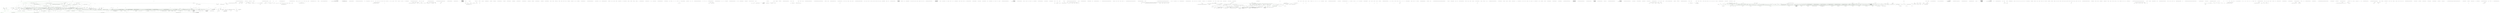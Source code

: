 digraph  {
d410 [cluster="CommonMark.Parser.BlockMethods.IncorporateLine(CommonMark.Parser.LineInfo, ref CommonMark.Syntax.Block)", color=green, community=0, label="p >= 0 && (ln[p] == ' ' || ln[p] == '\t' || ln[p] == '\n')", prediction=0, span="893-893"];
d252 [cluster="CommonMark.Parser.BlockMethods.IncorporateLine(CommonMark.Parser.LineInfo, ref CommonMark.Syntax.Block)", label="var ln = line.Line", span="479-479"];
d409 [cluster="CommonMark.Parser.BlockMethods.IncorporateLine(CommonMark.Parser.LineInfo, ref CommonMark.Syntax.Block)", label="int p = ln.Length - 1", span="890-890"];
d411 [cluster="CommonMark.Parser.BlockMethods.IncorporateLine(CommonMark.Parser.LineInfo, ref CommonMark.Syntax.Block)", label="p--", span="894-894"];
d412 [cluster="CommonMark.Parser.BlockMethods.IncorporateLine(CommonMark.Parser.LineInfo, ref CommonMark.Syntax.Block)", color=green, community=0, label="int px = p", prediction=1, span="896-896"];
d415 [cluster="CommonMark.Parser.BlockMethods.IncorporateLine(CommonMark.Parser.LineInfo, ref CommonMark.Syntax.Block)", color=green, community=0, label="p < 0 || (ln[p] != ' ' && ln[p] != '\t')", prediction=0, span="903-903"];
d413 [cluster="CommonMark.Parser.BlockMethods.IncorporateLine(CommonMark.Parser.LineInfo, ref CommonMark.Syntax.Block)", label="p >= 0 && ln[p] == '#'", span="899-899"];
d414 [cluster="CommonMark.Parser.BlockMethods.IncorporateLine(CommonMark.Parser.LineInfo, ref CommonMark.Syntax.Block)", label="p--", span="900-900"];
d416 [cluster="CommonMark.Parser.BlockMethods.IncorporateLine(CommonMark.Parser.LineInfo, ref CommonMark.Syntax.Block)", color=green, community=0, label="p = px", prediction=0, span="904-904"];
d417 [cluster="CommonMark.Parser.BlockMethods.IncorporateLine(CommonMark.Parser.LineInfo, ref CommonMark.Syntax.Block)", color=green, community=0, label="p >= first_nonspace && (ln[p] == ' ' || ln[p] == '\t')", prediction=0, span="907-907"];
d379 [cluster="CommonMark.Parser.BlockMethods.IncorporateLine(CommonMark.Parser.LineInfo, ref CommonMark.Syntax.Block)", label="FindFirstNonspace(ln, offset, column, out first_nonspace, out first_nonspace_column, out curChar)", span="795-795"];
d418 [cluster="CommonMark.Parser.BlockMethods.IncorporateLine(CommonMark.Parser.LineInfo, ref CommonMark.Syntax.Block)", color=green, community=0, label="p--", prediction=0, span="908-908"];
d419 [cluster="CommonMark.Parser.BlockMethods.IncorporateLine(CommonMark.Parser.LineInfo, ref CommonMark.Syntax.Block)", label="AddLine(container, line, ln, first_nonspace, remainingSpaces, p - first_nonspace + 1)", span="910-910"];
d6 [cluster="CommonMark.Parser.BlockMethods.AddLine(CommonMark.Syntax.Block, CommonMark.Parser.LineInfo, string, int, int, int)", label="Entry CommonMark.Parser.BlockMethods.AddLine(CommonMark.Syntax.Block, CommonMark.Parser.LineInfo, string, int, int, int)", span="34-34"];
d174 [cluster="CommonMark.Parser.BlockMethods.ParseListMarker(string, int, out CommonMark.Syntax.ListData)", label="Entry CommonMark.Parser.BlockMethods.ParseListMarker(string, int, out CommonMark.Syntax.ListData)", span="338-338"];
d213 [cluster="CommonMark.Parser.BlockMethods.AdvanceOptionalSpace(string, ref int, ref int, ref int)", label="Entry CommonMark.Parser.BlockMethods.AdvanceOptionalSpace(string, ref int, ref int, ref int)", span="403-403"];
d230 [cluster="CommonMark.Parser.BlockMethods.AdvanceOffset(string, int, bool, ref int, ref int, ref int)", label="Entry CommonMark.Parser.BlockMethods.AdvanceOffset(string, int, bool, ref int, ref int, ref int)", span="430-430"];
d251 [cluster="CommonMark.Parser.BlockMethods.IncorporateLine(CommonMark.Parser.LineInfo, ref CommonMark.Syntax.Block)", label="Entry CommonMark.Parser.BlockMethods.IncorporateLine(CommonMark.Parser.LineInfo, ref CommonMark.Syntax.Block)", span="477-477"];
d430 [cluster="CommonMark.Parser.BlockMethods.FindFirstNonspace(string, int, int, out int, out int, out char)", label="Entry CommonMark.Parser.BlockMethods.FindFirstNonspace(string, int, int, out int, out int, out char)", span="940-940"];
d253 [cluster="CommonMark.Parser.BlockMethods.IncorporateLine(CommonMark.Parser.LineInfo, ref CommonMark.Syntax.Block)", label="Block last_matched_container", span="481-481"];
d270 [cluster="CommonMark.Parser.BlockMethods.IncorporateLine(CommonMark.Parser.LineInfo, ref CommonMark.Syntax.Block)", label="FindFirstNonspace(ln, offset, column, out first_nonspace, out first_nonspace_column, out curChar)", span="517-517"];
d276 [cluster="CommonMark.Parser.BlockMethods.IncorporateLine(CommonMark.Parser.LineInfo, ref CommonMark.Syntax.Block)", label="AdvanceOffset(ln, indent + 1, true, ref offset, ref column, ref remainingSpaces)", span="528-528"];
d277 [cluster="CommonMark.Parser.BlockMethods.IncorporateLine(CommonMark.Parser.LineInfo, ref CommonMark.Syntax.Block)", label="AdvanceOptionalSpace(ln, ref offset, ref column, ref remainingSpaces)", span="529-529"];
d281 [cluster="CommonMark.Parser.BlockMethods.IncorporateLine(CommonMark.Parser.LineInfo, ref CommonMark.Syntax.Block)", label="AdvanceOffset(ln, container.ListData.MarkerOffset + container.ListData.Padding, true, ref offset, ref column, ref remainingSpaces)", span="543-543"];
d283 [cluster="CommonMark.Parser.BlockMethods.IncorporateLine(CommonMark.Parser.LineInfo, ref CommonMark.Syntax.Block)", label="AdvanceOffset(ln, first_nonspace - offset, false, ref offset, ref column, ref remainingSpaces)", span="550-550"];
d287 [cluster="CommonMark.Parser.BlockMethods.IncorporateLine(CommonMark.Parser.LineInfo, ref CommonMark.Syntax.Block)", label="AdvanceOffset(ln, CODE_INDENT, true, ref offset, ref column, ref remainingSpaces)", span="563-563"];
d289 [cluster="CommonMark.Parser.BlockMethods.IncorporateLine(CommonMark.Parser.LineInfo, ref CommonMark.Syntax.Block)", label="AdvanceOffset(ln, first_nonspace - offset, false, ref offset, ref column, ref remainingSpaces)", span="565-565"];
d302 [cluster="CommonMark.Parser.BlockMethods.IncorporateLine(CommonMark.Parser.LineInfo, ref CommonMark.Syntax.Block)", label="i > 0 && ln[offset] == ' '", span="596-596"];
d321 [cluster="CommonMark.Parser.BlockMethods.IncorporateLine(CommonMark.Parser.LineInfo, ref CommonMark.Syntax.Block)", label="FindFirstNonspace(ln, offset, column, out first_nonspace, out first_nonspace_column, out curChar)", span="652-652"];
d326 [cluster="CommonMark.Parser.BlockMethods.IncorporateLine(CommonMark.Parser.LineInfo, ref CommonMark.Syntax.Block)", label="AdvanceOffset(ln, first_nonspace + 1 - offset, false, ref offset, ref column, ref remainingSpaces)", span="662-662"];
d327 [cluster="CommonMark.Parser.BlockMethods.IncorporateLine(CommonMark.Parser.LineInfo, ref CommonMark.Syntax.Block)", label="AdvanceOptionalSpace(ln, ref offset, ref column, ref remainingSpaces)", span="663-663"];
d329 [cluster="CommonMark.Parser.BlockMethods.IncorporateLine(CommonMark.Parser.LineInfo, ref CommonMark.Syntax.Block)", label="!indented && curChar == '#' && 0 != (matched = Scanner.scan_atx_heading_start(ln, first_nonspace, ln.Length, out i))", span="668-668"];
d330 [cluster="CommonMark.Parser.BlockMethods.IncorporateLine(CommonMark.Parser.LineInfo, ref CommonMark.Syntax.Block)", label="AdvanceOffset(ln, first_nonspace + matched - offset, false, ref offset, ref column, ref remainingSpaces)", span="671-671"];
d333 [cluster="CommonMark.Parser.BlockMethods.IncorporateLine(CommonMark.Parser.LineInfo, ref CommonMark.Syntax.Block)", label="!indented && (curChar == '`' || curChar == '~') && 0 != (matched = Scanner.scan_open_code_fence(ln, first_nonspace, ln.Length))", span="676-676"];
d339 [cluster="CommonMark.Parser.BlockMethods.IncorporateLine(CommonMark.Parser.LineInfo, ref CommonMark.Syntax.Block)", label="AdvanceOffset(ln, first_nonspace + matched - offset, false, ref offset, ref column, ref remainingSpaces)", span="685-685"];
d340 [cluster="CommonMark.Parser.BlockMethods.IncorporateLine(CommonMark.Parser.LineInfo, ref CommonMark.Syntax.Block)", label="!indented && curChar == '<' && \r\n                    (0 != (matched = (int)Scanner.scan_html_block_start(ln, first_nonspace, ln.Length))\r\n                    || (container.Tag != BlockTag.Paragraph && 0 != (matched = (int)Scanner.scan_html_block_start_7(ln, first_nonspace, ln.Length)))\r\n                    )", span="688-691"];
d343 [cluster="CommonMark.Parser.BlockMethods.IncorporateLine(CommonMark.Parser.LineInfo, ref CommonMark.Syntax.Block)", label="!indented && container.Tag == BlockTag.Paragraph && (curChar == '=' || curChar == '-')\r\n                        && 0 != (matched = Scanner.scan_setext_heading_line(ln, first_nonspace, ln.Length))", span="699-700"];
d346 [cluster="CommonMark.Parser.BlockMethods.IncorporateLine(CommonMark.Parser.LineInfo, ref CommonMark.Syntax.Block)", label="AdvanceOffset(ln, ln.Length - 1 - offset, false, ref offset, ref column, ref remainingSpaces)", span="705-705"];
d347 [cluster="CommonMark.Parser.BlockMethods.IncorporateLine(CommonMark.Parser.LineInfo, ref CommonMark.Syntax.Block)", label="!indented \r\n                    && !(container.Tag == BlockTag.Paragraph && !all_matched) \r\n                    && 0 != (Scanner.scan_thematic_break(ln, first_nonspace, ln.Length))", span="708-710"];
d351 [cluster="CommonMark.Parser.BlockMethods.IncorporateLine(CommonMark.Parser.LineInfo, ref CommonMark.Syntax.Block)", label="AdvanceOffset(ln, ln.Length - 1 - offset, false, ref offset, ref column, ref remainingSpaces)", span="717-717"];
d352 [cluster="CommonMark.Parser.BlockMethods.IncorporateLine(CommonMark.Parser.LineInfo, ref CommonMark.Syntax.Block)", label="(!indented || container.Tag == BlockTag.List) \r\n                    && 0 != (matched = ParseListMarker(ln, first_nonspace, out data))", span="720-721"];
d353 [cluster="CommonMark.Parser.BlockMethods.IncorporateLine(CommonMark.Parser.LineInfo, ref CommonMark.Syntax.Block)", label="AdvanceOffset(ln, first_nonspace + matched - offset, false, ref offset, ref column, ref remainingSpaces)", span="725-725"];
d358 [cluster="CommonMark.Parser.BlockMethods.IncorporateLine(CommonMark.Parser.LineInfo, ref CommonMark.Syntax.Block)", label="!AdvanceOptionalSpace(ln, ref offset, ref column, ref remainingSpaces)", span="733-733"];
d361 [cluster="CommonMark.Parser.BlockMethods.IncorporateLine(CommonMark.Parser.LineInfo, ref CommonMark.Syntax.Block)", label="column - prevColumn > CODE_INDENT || ln[offset] == '\n'", span="743-743"];
d366 [cluster="CommonMark.Parser.BlockMethods.IncorporateLine(CommonMark.Parser.LineInfo, ref CommonMark.Syntax.Block)", label="AdvanceOptionalSpace(ln, ref offset, ref column, ref remainingSpaces)", span="751-751"];
d375 [cluster="CommonMark.Parser.BlockMethods.IncorporateLine(CommonMark.Parser.LineInfo, ref CommonMark.Syntax.Block)", label="AdvanceOffset(ln, CODE_INDENT, true, ref offset, ref column, ref remainingSpaces)", span="775-775"];
d390 [cluster="CommonMark.Parser.BlockMethods.IncorporateLine(CommonMark.Parser.LineInfo, ref CommonMark.Syntax.Block)", label="AddLine(cur, line, ln, offset, remainingSpaces)", span="830-830"];
d397 [cluster="CommonMark.Parser.BlockMethods.IncorporateLine(CommonMark.Parser.LineInfo, ref CommonMark.Syntax.Block)", label="AddLine(container, line, ln, offset, remainingSpaces)", span="850-850"];
d399 [cluster="CommonMark.Parser.BlockMethods.IncorporateLine(CommonMark.Parser.LineInfo, ref CommonMark.Syntax.Block)", label="(indent <= 3\r\n                      && curChar == container.FencedCodeData.FenceChar)\r\n                      && (0 != Scanner.scan_close_code_fence(ln, first_nonspace, container.FencedCodeData.FenceLength, ln.Length))", span="856-858"];
d401 [cluster="CommonMark.Parser.BlockMethods.IncorporateLine(CommonMark.Parser.LineInfo, ref CommonMark.Syntax.Block)", label="AddLine(container, line, ln, offset, remainingSpaces)", span="865-865"];
d403 [cluster="CommonMark.Parser.BlockMethods.IncorporateLine(CommonMark.Parser.LineInfo, ref CommonMark.Syntax.Block)", label="AddLine(container, line, ln, offset, remainingSpaces)", span="872-872"];
d404 [cluster="CommonMark.Parser.BlockMethods.IncorporateLine(CommonMark.Parser.LineInfo, ref CommonMark.Syntax.Block)", label="Scanner.scan_html_block_end(container.HtmlBlockType, ln, first_nonspace, ln.Length)", span="874-874"];
d423 [cluster="CommonMark.Parser.BlockMethods.IncorporateLine(CommonMark.Parser.LineInfo, ref CommonMark.Syntax.Block)", label="AddLine(container, line, ln, first_nonspace, remainingSpaces)", span="918-918"];
d426 [cluster="CommonMark.Parser.BlockMethods.IncorporateLine(CommonMark.Parser.LineInfo, ref CommonMark.Syntax.Block)", label="AddLine(container, line, ln, first_nonspace, remainingSpaces)", span="926-926"];
d427 [cluster="CommonMark.Parser.BlockMethods.IncorporateLine(CommonMark.Parser.LineInfo, ref CommonMark.Syntax.Block)", label="Utilities.Warning(''Line {0} with container type {1} did not match any condition:\n\''{2}\'''', line.LineNumber, container.Tag, ln)", span="932-932"];
d408 [cluster="CommonMark.Parser.BlockMethods.IncorporateLine(CommonMark.Parser.LineInfo, ref CommonMark.Syntax.Block)", label="container.Tag == BlockTag.AtxHeading", span="887-887"];
d254 [cluster="CommonMark.Parser.BlockMethods.IncorporateLine(CommonMark.Parser.LineInfo, ref CommonMark.Syntax.Block)", label="var offset = 0", span="484-484"];
d255 [cluster="CommonMark.Parser.BlockMethods.IncorporateLine(CommonMark.Parser.LineInfo, ref CommonMark.Syntax.Block)", label="var column = 0", span="487-487"];
d303 [cluster="CommonMark.Parser.BlockMethods.IncorporateLine(CommonMark.Parser.LineInfo, ref CommonMark.Syntax.Block)", label="offset++", span="598-598"];
d304 [cluster="CommonMark.Parser.BlockMethods.IncorporateLine(CommonMark.Parser.LineInfo, ref CommonMark.Syntax.Block)", label="column++", span="599-599"];
d320 [cluster="CommonMark.Parser.BlockMethods.IncorporateLine(CommonMark.Parser.LineInfo, ref CommonMark.Syntax.Block)", label="container.Tag != BlockTag.FencedCode &&\r\n                   container.Tag != BlockTag.IndentedCode &&\r\n                   container.Tag != BlockTag.HtmlBlock", span="647-649"];
d377 [cluster="CommonMark.Parser.BlockMethods.IncorporateLine(CommonMark.Parser.LineInfo, ref CommonMark.Syntax.Block)", label="AcceptsLines(container.Tag)", span="783-783"];
d374 [cluster="CommonMark.Parser.BlockMethods.IncorporateLine(CommonMark.Parser.LineInfo, ref CommonMark.Syntax.Block)", label="indented && !maybeLazy && !blank", span="773-773"];
d380 [cluster="CommonMark.Parser.BlockMethods.IncorporateLine(CommonMark.Parser.LineInfo, ref CommonMark.Syntax.Block)", label="indent = first_nonspace_column - column", span="796-796"];
d381 [cluster="CommonMark.Parser.BlockMethods.IncorporateLine(CommonMark.Parser.LineInfo, ref CommonMark.Syntax.Block)", label="blank = curChar == '\n'", span="797-797"];
d425 [cluster="CommonMark.Parser.BlockMethods.IncorporateLine(CommonMark.Parser.LineInfo, ref CommonMark.Syntax.Block)", label="container = CreateChildBlock(container, line, BlockTag.Paragraph,  first_nonspace)", span="925-925"];
d318 [cluster="CommonMark.Parser.BlockMethods.IncorporateLine(CommonMark.Parser.LineInfo, ref CommonMark.Syntax.Block)", label="BreakOutOfLists(ref container, line)", span="642-642"];
d328 [cluster="CommonMark.Parser.BlockMethods.IncorporateLine(CommonMark.Parser.LineInfo, ref CommonMark.Syntax.Block)", label="container = CreateChildBlock(container, line, BlockTag.BlockQuote, first_nonspace)", span="665-665"];
d331 [cluster="CommonMark.Parser.BlockMethods.IncorporateLine(CommonMark.Parser.LineInfo, ref CommonMark.Syntax.Block)", label="container = CreateChildBlock(container, line, BlockTag.AtxHeading, first_nonspace)", span="672-672"];
d334 [cluster="CommonMark.Parser.BlockMethods.IncorporateLine(CommonMark.Parser.LineInfo, ref CommonMark.Syntax.Block)", label="container = CreateChildBlock(container, line, BlockTag.FencedCode, first_nonspace)", span="679-679"];
d341 [cluster="CommonMark.Parser.BlockMethods.IncorporateLine(CommonMark.Parser.LineInfo, ref CommonMark.Syntax.Block)", label="container = CreateChildBlock(container, line, BlockTag.HtmlBlock, first_nonspace)", span="694-694"];
d372 [cluster="CommonMark.Parser.BlockMethods.IncorporateLine(CommonMark.Parser.LineInfo, ref CommonMark.Syntax.Block)", label="container = CreateChildBlock(container, line, BlockTag.ListItem, first_nonspace)", span="770-770"];
d376 [cluster="CommonMark.Parser.BlockMethods.IncorporateLine(CommonMark.Parser.LineInfo, ref CommonMark.Syntax.Block)", label="container = CreateChildBlock(container, line, BlockTag.IndentedCode, offset)", span="776-776"];
d256 [cluster="CommonMark.Parser.BlockMethods.IncorporateLine(CommonMark.Parser.LineInfo, ref CommonMark.Syntax.Block)", label="var remainingSpaces = 0", span="490-490"];
d267 [cluster="CommonMark.Parser.BlockMethods.IncorporateLine(CommonMark.Parser.LineInfo, ref CommonMark.Syntax.Block)", label="var container = cur.Top", span="508-508"];
d269 [cluster="CommonMark.Parser.BlockMethods.IncorporateLine(CommonMark.Parser.LineInfo, ref CommonMark.Syntax.Block)", label="container = container.LastChild", span="515-515"];
d315 [cluster="CommonMark.Parser.BlockMethods.IncorporateLine(CommonMark.Parser.LineInfo, ref CommonMark.Syntax.Block)", label="container = container.Parent", span="633-633"];
d350 [cluster="CommonMark.Parser.BlockMethods.IncorporateLine(CommonMark.Parser.LineInfo, ref CommonMark.Syntax.Block)", label="container = container.Parent", span="716-716"];
d420 [cluster="CommonMark.Parser.BlockMethods.IncorporateLine(CommonMark.Parser.LineInfo, ref CommonMark.Syntax.Block)", label="Finalize(container, line)", span="911-911"];
d21 [cluster="CommonMark.Parser.BlockMethods.AddLine(CommonMark.Syntax.Block, CommonMark.Parser.LineInfo, string, int, int, int)", label="Exit CommonMark.Parser.BlockMethods.AddLine(CommonMark.Syntax.Block, CommonMark.Parser.LineInfo, string, int, int, int)", span="34-34"];
d7 [cluster="CommonMark.Parser.BlockMethods.AddLine(CommonMark.Syntax.Block, CommonMark.Parser.LineInfo, string, int, int, int)", label="!block.IsOpen", span="36-36"];
d8 [cluster="CommonMark.Parser.BlockMethods.AddLine(CommonMark.Syntax.Block, CommonMark.Parser.LineInfo, string, int, int, int)", label="throw new CommonMarkException(string.Format(CultureInfo.InvariantCulture, ''Attempted to add line '{0}' to closed container ({1}).'', ln, block.Tag));", span="37-37"];
d9 [cluster="CommonMark.Parser.BlockMethods.AddLine(CommonMark.Syntax.Block, CommonMark.Parser.LineInfo, string, int, int, int)", label="var len = length == -1 ? ln.Length - offset : length", span="39-39"];
d12 [cluster="CommonMark.Parser.BlockMethods.AddLine(CommonMark.Syntax.Block, CommonMark.Parser.LineInfo, string, int, int, int)", label="var curSC = block.StringContent", span="43-43"];
d14 [cluster="CommonMark.Parser.BlockMethods.AddLine(CommonMark.Syntax.Block, CommonMark.Parser.LineInfo, string, int, int, int)", label="block.StringContent = curSC = new StringContent()", span="46-46"];
d15 [cluster="CommonMark.Parser.BlockMethods.AddLine(CommonMark.Syntax.Block, CommonMark.Parser.LineInfo, string, int, int, int)", label="lineInfo.IsTrackingPositions", span="47-47"];
d16 [cluster="CommonMark.Parser.BlockMethods.AddLine(CommonMark.Syntax.Block, CommonMark.Parser.LineInfo, string, int, int, int)", label="curSC.PositionTracker = new PositionTracker(lineInfo.LineOffset)", span="48-48"];
d17 [cluster="CommonMark.Parser.BlockMethods.AddLine(CommonMark.Syntax.Block, CommonMark.Parser.LineInfo, string, int, int, int)", label="lineInfo.IsTrackingPositions", span="51-51"];
d18 [cluster="CommonMark.Parser.BlockMethods.AddLine(CommonMark.Syntax.Block, CommonMark.Parser.LineInfo, string, int, int, int)", label="curSC.PositionTracker.AddOffset(lineInfo, offset, len)", span="52-52"];
d19 [cluster="CommonMark.Parser.BlockMethods.AddLine(CommonMark.Syntax.Block, CommonMark.Parser.LineInfo, string, int, int, int)", label="curSC.Append(Spaces, 0, remainingSpaces)", span="54-54"];
d20 [cluster="CommonMark.Parser.BlockMethods.AddLine(CommonMark.Syntax.Block, CommonMark.Parser.LineInfo, string, int, int, int)", label="curSC.Append(ln, offset, len)", span="55-55"];
d263 [cluster="CommonMark.Parser.BlockMethods.IncorporateLine(CommonMark.Parser.LineInfo, ref CommonMark.Syntax.Block)", label="Block cur = curptr", span="502-502"];
d257 [cluster="CommonMark.Parser.BlockMethods.IncorporateLine(CommonMark.Parser.LineInfo, ref CommonMark.Syntax.Block)", label="int first_nonspace", span="493-493"];
d176 [cluster="CommonMark.Parser.BlockMethods.ParseListMarker(string, int, out CommonMark.Syntax.ListData)", label="int startpos", span="341-341"];
d206 [cluster="CommonMark.Parser.BlockMethods.ParseListMarker(string, int, out CommonMark.Syntax.ListData)", label="Exit CommonMark.Parser.BlockMethods.ParseListMarker(string, int, out CommonMark.Syntax.ListData)", span="338-338"];
d259 [cluster="CommonMark.Parser.BlockMethods.IncorporateLine(CommonMark.Parser.LineInfo, ref CommonMark.Syntax.Block)", label="int matched", span="498-498"];
d175 [cluster="CommonMark.Parser.BlockMethods.ParseListMarker(string, int, out CommonMark.Syntax.ListData)", label="char c", span="340-340"];
d178 [cluster="CommonMark.Parser.BlockMethods.ParseListMarker(string, int, out CommonMark.Syntax.ListData)", label="var len = ln.Length", span="343-343"];
d179 [cluster="CommonMark.Parser.BlockMethods.ParseListMarker(string, int, out CommonMark.Syntax.ListData)", label="startpos = pos", span="345-345"];
d180 [cluster="CommonMark.Parser.BlockMethods.ParseListMarker(string, int, out CommonMark.Syntax.ListData)", label="c = ln[pos]", span="346-346"];
d181 [cluster="CommonMark.Parser.BlockMethods.ParseListMarker(string, int, out CommonMark.Syntax.ListData)", label="c == '+' || c == '•' || ((c == '*' || c == '-') && 0 == Scanner.scan_thematic_break(ln, pos, len))", span="348-348"];
d182 [cluster="CommonMark.Parser.BlockMethods.ParseListMarker(string, int, out CommonMark.Syntax.ListData)", label="pos++", span="350-350"];
d183 [cluster="CommonMark.Parser.BlockMethods.ParseListMarker(string, int, out CommonMark.Syntax.ListData)", label="pos == len || !Utilities.IsWhitespace(ln[pos])", span="351-351"];
d190 [cluster="CommonMark.Parser.BlockMethods.ParseListMarker(string, int, out CommonMark.Syntax.ListData)", label="pos < len - 1", span="363-363"];
d191 [cluster="CommonMark.Parser.BlockMethods.ParseListMarker(string, int, out CommonMark.Syntax.ListData)", label="c = ln[++pos]", span="365-365"];
d194 [cluster="CommonMark.Parser.BlockMethods.ParseListMarker(string, int, out CommonMark.Syntax.ListData)", label="pos >= len - 1 || (c != '.' && c != ')')", span="373-373"];
d196 [cluster="CommonMark.Parser.BlockMethods.ParseListMarker(string, int, out CommonMark.Syntax.ListData)", label="pos++", span="376-376"];
d197 [cluster="CommonMark.Parser.BlockMethods.ParseListMarker(string, int, out CommonMark.Syntax.ListData)", label="pos == len || !Utilities.IsWhitespace(ln[pos])", span="377-377"];
d205 [cluster="CommonMark.Parser.BlockMethods.ParseListMarker(string, int, out CommonMark.Syntax.ListData)", label="return (pos - startpos);", span="392-392"];
d261 [cluster="CommonMark.Parser.BlockMethods.IncorporateLine(CommonMark.Parser.LineInfo, ref CommonMark.Syntax.Block)", label="ListData data", span="500-500"];
d229 [cluster="CommonMark.Parser.BlockMethods.AdvanceOptionalSpace(string, ref int, ref int, ref int)", label="Exit CommonMark.Parser.BlockMethods.AdvanceOptionalSpace(string, ref int, ref int, ref int)", span="403-403"];
d214 [cluster="CommonMark.Parser.BlockMethods.AdvanceOptionalSpace(string, ref int, ref int, ref int)", label="remainingSpaces > 0", span="405-405"];
d215 [cluster="CommonMark.Parser.BlockMethods.AdvanceOptionalSpace(string, ref int, ref int, ref int)", label="remainingSpaces--", span="407-407"];
d217 [cluster="CommonMark.Parser.BlockMethods.AdvanceOptionalSpace(string, ref int, ref int, ref int)", label="var c = line[offset]", span="411-411"];
d219 [cluster="CommonMark.Parser.BlockMethods.AdvanceOptionalSpace(string, ref int, ref int, ref int)", label="offset++", span="414-414"];
d220 [cluster="CommonMark.Parser.BlockMethods.AdvanceOptionalSpace(string, ref int, ref int, ref int)", label="column++", span="415-415"];
d223 [cluster="CommonMark.Parser.BlockMethods.AdvanceOptionalSpace(string, ref int, ref int, ref int)", label="offset++", span="420-420"];
d224 [cluster="CommonMark.Parser.BlockMethods.AdvanceOptionalSpace(string, ref int, ref int, ref int)", label="var chars_to_tab = 4 - (column % TabSize)", span="421-421"];
d225 [cluster="CommonMark.Parser.BlockMethods.AdvanceOptionalSpace(string, ref int, ref int, ref int)", label="column += chars_to_tab", span="422-422"];
d31 [cluster="CommonMark.Parser.BlockMethods.EndsWithBlankLine(CommonMark.Syntax.Block)", label="return true;", span="66-66"];
d33 [cluster="CommonMark.Parser.BlockMethods.EndsWithBlankLine(CommonMark.Syntax.Block)", label="return false;", span="69-69"];
d250 [cluster="CommonMark.Parser.BlockMethods.AdvanceOffset(string, int, bool, ref int, ref int, ref int)", label="Exit CommonMark.Parser.BlockMethods.AdvanceOffset(string, int, bool, ref int, ref int, ref int)", span="430-430"];
d231 [cluster="CommonMark.Parser.BlockMethods.AdvanceOffset(string, int, bool, ref int, ref int, ref int)", label=columns, span="432-432"];
d232 [cluster="CommonMark.Parser.BlockMethods.AdvanceOffset(string, int, bool, ref int, ref int, ref int)", label="remainingSpaces > count", span="434-434"];
d233 [cluster="CommonMark.Parser.BlockMethods.AdvanceOffset(string, int, bool, ref int, ref int, ref int)", label="remainingSpaces -= count", span="436-436"];
d235 [cluster="CommonMark.Parser.BlockMethods.AdvanceOffset(string, int, bool, ref int, ref int, ref int)", label="count -= remainingSpaces", span="441-441"];
d239 [cluster="CommonMark.Parser.BlockMethods.AdvanceOffset(string, int, bool, ref int, ref int, ref int)", label="count > 0 && (c = line[offset]) != '\n'", span="451-451"];
d241 [cluster="CommonMark.Parser.BlockMethods.AdvanceOffset(string, int, bool, ref int, ref int, ref int)", label="var chars_to_tab = 4 - (column % TabSize)", span="455-455"];
d242 [cluster="CommonMark.Parser.BlockMethods.AdvanceOffset(string, int, bool, ref int, ref int, ref int)", label="column += chars_to_tab", span="456-456"];
d243 [cluster="CommonMark.Parser.BlockMethods.AdvanceOffset(string, int, bool, ref int, ref int, ref int)", label="offset += 1", span="457-457"];
d244 [cluster="CommonMark.Parser.BlockMethods.AdvanceOffset(string, int, bool, ref int, ref int, ref int)", label="count -= columns ? chars_to_tab : 1", span="458-458"];
d247 [cluster="CommonMark.Parser.BlockMethods.AdvanceOffset(string, int, bool, ref int, ref int, ref int)", label="offset += 1", span="467-467"];
d248 [cluster="CommonMark.Parser.BlockMethods.AdvanceOffset(string, int, bool, ref int, ref int, ref int)", label="column += 1", span="468-468"];
d249 [cluster="CommonMark.Parser.BlockMethods.AdvanceOffset(string, int, bool, ref int, ref int, ref int)", label="count -= 1", span="469-469"];
d25 [cluster="CommonMark.Parser.PositionTracker.PositionTracker(int)", label="Entry CommonMark.Parser.PositionTracker.PositionTracker(int)", span="8-8"];
d38 [cluster="CommonMark.Parser.BlockMethods.BreakOutOfLists(ref CommonMark.Syntax.Block, CommonMark.Parser.LineInfo)", label="Entry CommonMark.Parser.BlockMethods.BreakOutOfLists(ref CommonMark.Syntax.Block, CommonMark.Parser.LineInfo)", span="81-81"];
d50 [cluster="CommonMark.Parser.BlockMethods.Finalize(CommonMark.Syntax.Block, CommonMark.Parser.LineInfo)", label="Entry CommonMark.Parser.BlockMethods.Finalize(CommonMark.Syntax.Block, CommonMark.Parser.LineInfo)", span="103-103"];
d106 [cluster="CommonMark.Parser.BlockMethods.CreateChildBlock(CommonMark.Syntax.Block, CommonMark.Parser.LineInfo, CommonMark.Syntax.BlockTag, int)", label="Entry CommonMark.Parser.BlockMethods.CreateChildBlock(CommonMark.Syntax.Block, CommonMark.Parser.LineInfo, CommonMark.Syntax.BlockTag, int)", span="204-204"];
d429 [cluster="CommonMark.Parser.BlockMethods.IncorporateLine(CommonMark.Parser.LineInfo, ref CommonMark.Syntax.Block)", label="Exit CommonMark.Parser.BlockMethods.IncorporateLine(CommonMark.Parser.LineInfo, ref CommonMark.Syntax.Block)", span="477-477"];
d348 [cluster="CommonMark.Parser.BlockMethods.IncorporateLine(CommonMark.Parser.LineInfo, ref CommonMark.Syntax.Block)", label="container = CreateChildBlock(container, line, BlockTag.ThematicBreak, first_nonspace)", span="714-714"];
d349 [cluster="CommonMark.Parser.BlockMethods.IncorporateLine(CommonMark.Parser.LineInfo, ref CommonMark.Syntax.Block)", label="Finalize(container, line)", span="715-715"];
d370 [cluster="CommonMark.Parser.BlockMethods.IncorporateLine(CommonMark.Parser.LineInfo, ref CommonMark.Syntax.Block)", label="container = CreateChildBlock(container, line, BlockTag.List, first_nonspace)", span="765-765"];
d384 [cluster="CommonMark.Parser.BlockMethods.IncorporateLine(CommonMark.Parser.LineInfo, ref CommonMark.Syntax.Block)", label="container.IsLastLineBlank = (blank &&\r\n                                          container.Tag != BlockTag.BlockQuote &&\r\n                                          container.Tag != BlockTag.SetextHeading &&\r\n                                          container.Tag != BlockTag.FencedCode &&\r\n                                          !(container.Tag == BlockTag.ListItem &&\r\n                                            container.FirstChild == null &&\r\n                                            container.SourcePosition >= line.LineOffset))", span="808-814"];
d392 [cluster="CommonMark.Parser.BlockMethods.IncorporateLine(CommonMark.Parser.LineInfo, ref CommonMark.Syntax.Block)", label="Finalize(cur, line)", span="840-840"];
d405 [cluster="CommonMark.Parser.BlockMethods.IncorporateLine(CommonMark.Parser.LineInfo, ref CommonMark.Syntax.Block)", label="Finalize(container, line)", span="876-876"];
d455 [cluster="CommonMark.Parser.BlockMethods.FindFirstNonspace(string, int, int, out int, out int, out char)", label="Exit CommonMark.Parser.BlockMethods.FindFirstNonspace(string, int, int, out int, out int, out char)", span="940-940"];
d441 [cluster="CommonMark.Parser.BlockMethods.FindFirstNonspace(string, int, int, out int, out int, out char)", label="var chars_to_tab = TabSize - (column % TabSize)", span="943-943"];
d442 [cluster="CommonMark.Parser.BlockMethods.FindFirstNonspace(string, int, int, out int, out int, out char)", label="first_nonspace = offset", span="944-944"];
d443 [cluster="CommonMark.Parser.BlockMethods.FindFirstNonspace(string, int, int, out int, out int, out char)", label="first_nonspace_column = column", span="945-945"];
d444 [cluster="CommonMark.Parser.BlockMethods.FindFirstNonspace(string, int, int, out int, out int, out char)", label="(curChar = ln[first_nonspace]) != '\n'", span="946-946"];
d271 [cluster="CommonMark.Parser.BlockMethods.IncorporateLine(CommonMark.Parser.LineInfo, ref CommonMark.Syntax.Block)", label="indent = first_nonspace_column - column + remainingSpaces", span="519-519"];
d272 [cluster="CommonMark.Parser.BlockMethods.IncorporateLine(CommonMark.Parser.LineInfo, ref CommonMark.Syntax.Block)", label="blank = curChar == '\n'", span="520-520"];
d275 [cluster="CommonMark.Parser.BlockMethods.IncorporateLine(CommonMark.Parser.LineInfo, ref CommonMark.Syntax.Block)", label="indent <= 3 && curChar == '>'", span="526-526"];
d314 [cluster="CommonMark.Parser.BlockMethods.IncorporateLine(CommonMark.Parser.LineInfo, ref CommonMark.Syntax.Block)", label="!all_matched", span="631-631"];
d322 [cluster="CommonMark.Parser.BlockMethods.IncorporateLine(CommonMark.Parser.LineInfo, ref CommonMark.Syntax.Block)", label="indent = first_nonspace_column - column", span="654-654"];
d338 [cluster="CommonMark.Parser.BlockMethods.IncorporateLine(CommonMark.Parser.LineInfo, ref CommonMark.Syntax.Block)", label="container.FencedCodeData.FenceOffset = first_nonspace - offset", span="683-683"];
d280 [cluster="CommonMark.Parser.BlockMethods.IncorporateLine(CommonMark.Parser.LineInfo, ref CommonMark.Syntax.Block)", label="indent >= container.ListData.MarkerOffset + container.ListData.Padding", span="541-541"];
d282 [cluster="CommonMark.Parser.BlockMethods.IncorporateLine(CommonMark.Parser.LineInfo, ref CommonMark.Syntax.Block)", label="blank && container.FirstChild != null", span="545-545"];
d286 [cluster="CommonMark.Parser.BlockMethods.IncorporateLine(CommonMark.Parser.LineInfo, ref CommonMark.Syntax.Block)", label="indent >= CODE_INDENT", span="562-562"];
d288 [cluster="CommonMark.Parser.BlockMethods.IncorporateLine(CommonMark.Parser.LineInfo, ref CommonMark.Syntax.Block)", label=blank, span="564-564"];
d301 [cluster="CommonMark.Parser.BlockMethods.IncorporateLine(CommonMark.Parser.LineInfo, ref CommonMark.Syntax.Block)", label="i = container.FencedCodeData.FenceOffset", span="595-595"];
d305 [cluster="CommonMark.Parser.BlockMethods.IncorporateLine(CommonMark.Parser.LineInfo, ref CommonMark.Syntax.Block)", label="i--", span="600-600"];
d323 [cluster="CommonMark.Parser.BlockMethods.IncorporateLine(CommonMark.Parser.LineInfo, ref CommonMark.Syntax.Block)", label="blank = curChar == '\n'", span="655-655"];
d325 [cluster="CommonMark.Parser.BlockMethods.IncorporateLine(CommonMark.Parser.LineInfo, ref CommonMark.Syntax.Block)", label="!indented && curChar == '>'", span="659-659"];
d336 [cluster="CommonMark.Parser.BlockMethods.IncorporateLine(CommonMark.Parser.LineInfo, ref CommonMark.Syntax.Block)", label="container.FencedCodeData.FenceChar = curChar", span="681-681"];
d324 [cluster="CommonMark.Parser.BlockMethods.IncorporateLine(CommonMark.Parser.LineInfo, ref CommonMark.Syntax.Block)", label="var indented = indent >= CODE_INDENT", span="657-657"];
d431 [cluster="CommonMark.Parser.Scanner.scan_atx_heading_start(string, int, int, out int)", label="Entry CommonMark.Parser.Scanner.scan_atx_heading_start(string, int, int, out int)", span="239-239"];
d332 [cluster="CommonMark.Parser.BlockMethods.IncorporateLine(CommonMark.Parser.LineInfo, ref CommonMark.Syntax.Block)", label="container.Heading = new HeadingData(i)", span="673-673"];
d433 [cluster="CommonMark.Parser.Scanner.scan_open_code_fence(string, int, int)", label="Entry CommonMark.Parser.Scanner.scan_open_code_fence(string, int, int)", span="372-372"];
d337 [cluster="CommonMark.Parser.BlockMethods.IncorporateLine(CommonMark.Parser.LineInfo, ref CommonMark.Syntax.Block)", label="container.FencedCodeData.FenceLength = matched", span="682-682"];
d435 [cluster="CommonMark.Parser.Scanner.scan_html_block_start(string, int, int)", label="Entry CommonMark.Parser.Scanner.scan_html_block_start(string, int, int)", span="9-9"];
d436 [cluster="CommonMark.Parser.Scanner.scan_html_block_start_7(string, int, int)", label="Entry CommonMark.Parser.Scanner.scan_html_block_start_7(string, int, int)", span="65-65"];
d342 [cluster="CommonMark.Parser.BlockMethods.IncorporateLine(CommonMark.Parser.LineInfo, ref CommonMark.Syntax.Block)", label="container.HtmlBlockType = (HtmlBlockType)matched", span="695-695"];
d344 [cluster="CommonMark.Parser.BlockMethods.IncorporateLine(CommonMark.Parser.LineInfo, ref CommonMark.Syntax.Block)", label="container.Tag = BlockTag.SetextHeading", span="703-703"];
d437 [cluster="CommonMark.Parser.Scanner.scan_setext_heading_line(string, int, int)", label="Entry CommonMark.Parser.Scanner.scan_setext_heading_line(string, int, int)", span="292-292"];
d345 [cluster="CommonMark.Parser.BlockMethods.IncorporateLine(CommonMark.Parser.LineInfo, ref CommonMark.Syntax.Block)", label="container.Heading = new HeadingData(matched)", span="704-704"];
d262 [cluster="CommonMark.Parser.BlockMethods.IncorporateLine(CommonMark.Parser.LineInfo, ref CommonMark.Syntax.Block)", label="bool all_matched = true", span="501-501"];
d293 [cluster="CommonMark.Parser.BlockMethods.IncorporateLine(CommonMark.Parser.LineInfo, ref CommonMark.Syntax.Block)", label="all_matched = false", span="576-576"];
d298 [cluster="CommonMark.Parser.BlockMethods.IncorporateLine(CommonMark.Parser.LineInfo, ref CommonMark.Syntax.Block)", label="all_matched = false", span="588-588"];
d309 [cluster="CommonMark.Parser.BlockMethods.IncorporateLine(CommonMark.Parser.LineInfo, ref CommonMark.Syntax.Block)", label="all_matched = false", span="613-613"];
d313 [cluster="CommonMark.Parser.BlockMethods.IncorporateLine(CommonMark.Parser.LineInfo, ref CommonMark.Syntax.Block)", label="all_matched = false", span="624-624"];
d207 [cluster="CommonMark.Parser.Scanner.scan_thematic_break(string, int, int)", label="Entry CommonMark.Parser.Scanner.scan_thematic_break(string, int, int)", span="333-333"];
d360 [cluster="CommonMark.Parser.BlockMethods.IncorporateLine(CommonMark.Parser.LineInfo, ref CommonMark.Syntax.Block)", label="data.Padding = matched + 1", span="741-741"];
d362 [cluster="CommonMark.Parser.BlockMethods.IncorporateLine(CommonMark.Parser.LineInfo, ref CommonMark.Syntax.Block)", label="data.Padding = matched + 1", span="745-745"];
d367 [cluster="CommonMark.Parser.BlockMethods.IncorporateLine(CommonMark.Parser.LineInfo, ref CommonMark.Syntax.Block)", label="data.Padding = matched + column - prevColumn", span="755-755"];
d368 [cluster="CommonMark.Parser.BlockMethods.IncorporateLine(CommonMark.Parser.LineInfo, ref CommonMark.Syntax.Block)", label="data.MarkerOffset = indent", span="761-761"];
d369 [cluster="CommonMark.Parser.BlockMethods.IncorporateLine(CommonMark.Parser.LineInfo, ref CommonMark.Syntax.Block)", label="container.Tag != BlockTag.List || !ListsMatch(container.ListData, data)", span="763-763"];
d371 [cluster="CommonMark.Parser.BlockMethods.IncorporateLine(CommonMark.Parser.LineInfo, ref CommonMark.Syntax.Block)", label="container.ListData = data", span="766-766"];
d373 [cluster="CommonMark.Parser.BlockMethods.IncorporateLine(CommonMark.Parser.LineInfo, ref CommonMark.Syntax.Block)", label="container.ListData = data", span="771-771"];
d354 [cluster="CommonMark.Parser.BlockMethods.IncorporateLine(CommonMark.Parser.LineInfo, ref CommonMark.Syntax.Block)", label="var prevOffset = offset", span="727-727"];
d355 [cluster="CommonMark.Parser.BlockMethods.IncorporateLine(CommonMark.Parser.LineInfo, ref CommonMark.Syntax.Block)", label="var prevColumn = column", span="728-728"];
d356 [cluster="CommonMark.Parser.BlockMethods.IncorporateLine(CommonMark.Parser.LineInfo, ref CommonMark.Syntax.Block)", label="var prevRemainingSpaces = remainingSpaces", span="729-729"];
d357 [cluster="CommonMark.Parser.BlockMethods.IncorporateLine(CommonMark.Parser.LineInfo, ref CommonMark.Syntax.Block)", label="column - prevColumn <= CODE_INDENT", span="731-731"];
d359 [cluster="CommonMark.Parser.BlockMethods.IncorporateLine(CommonMark.Parser.LineInfo, ref CommonMark.Syntax.Block)", label="column == prevColumn", span="738-738"];
d363 [cluster="CommonMark.Parser.BlockMethods.IncorporateLine(CommonMark.Parser.LineInfo, ref CommonMark.Syntax.Block)", label="offset = prevOffset", span="748-748"];
d364 [cluster="CommonMark.Parser.BlockMethods.IncorporateLine(CommonMark.Parser.LineInfo, ref CommonMark.Syntax.Block)", label="column = prevColumn", span="749-749"];
d365 [cluster="CommonMark.Parser.BlockMethods.IncorporateLine(CommonMark.Parser.LineInfo, ref CommonMark.Syntax.Block)", label="remainingSpaces = prevRemainingSpaces", span="750-750"];
d389 [cluster="CommonMark.Parser.BlockMethods.IncorporateLine(CommonMark.Parser.LineInfo, ref CommonMark.Syntax.Block)", label="cur != last_matched_container &&\r\n                container == last_matched_container &&\r\n                !blank &&\r\n                cur.Tag == BlockTag.Paragraph &&\r\n                cur.StringContent.Length > 0", span="823-827"];
d394 [cluster="CommonMark.Parser.BlockMethods.IncorporateLine(CommonMark.Parser.LineInfo, ref CommonMark.Syntax.Block)", label="cur == null", span="843-843"];
d396 [cluster="CommonMark.Parser.BlockMethods.IncorporateLine(CommonMark.Parser.LineInfo, ref CommonMark.Syntax.Block)", label="container.Tag == BlockTag.IndentedCode", span="848-848"];
d428 [cluster="CommonMark.Parser.BlockMethods.IncorporateLine(CommonMark.Parser.LineInfo, ref CommonMark.Syntax.Block)", label="curptr = container", span="936-936"];
d398 [cluster="CommonMark.Parser.BlockMethods.IncorporateLine(CommonMark.Parser.LineInfo, ref CommonMark.Syntax.Block)", label="container.Tag == BlockTag.FencedCode", span="853-853"];
d400 [cluster="CommonMark.Parser.BlockMethods.IncorporateLine(CommonMark.Parser.LineInfo, ref CommonMark.Syntax.Block)", label="container.FencedCodeData.FenceLength = -1", span="861-861"];
d438 [cluster="CommonMark.Parser.Scanner.scan_close_code_fence(string, int, int, int)", label="Entry CommonMark.Parser.Scanner.scan_close_code_fence(string, int, int, int)", span="419-419"];
d402 [cluster="CommonMark.Parser.BlockMethods.IncorporateLine(CommonMark.Parser.LineInfo, ref CommonMark.Syntax.Block)", label="container.Tag == BlockTag.HtmlBlock", span="869-869"];
d439 [cluster="CommonMark.Parser.Scanner.scan_html_block_end(CommonMark.Syntax.HtmlBlockType, string, int, int)", label="Entry CommonMark.Parser.Scanner.scan_html_block_end(CommonMark.Syntax.HtmlBlockType, string, int, int)", span="92-92"];
d422 [cluster="CommonMark.Parser.BlockMethods.IncorporateLine(CommonMark.Parser.LineInfo, ref CommonMark.Syntax.Block)", label="AcceptsLines(container.Tag)", span="915-915"];
d424 [cluster="CommonMark.Parser.BlockMethods.IncorporateLine(CommonMark.Parser.LineInfo, ref CommonMark.Syntax.Block)", label="container.Tag != BlockTag.ThematicBreak && container.Tag != BlockTag.SetextHeading", span="921-921"];
d440 [cluster="CommonMark.Utilities.Warning(string, params object[])", label="Entry CommonMark.Utilities.Warning(string, params object[])", span="17-17"];
d407 [cluster="CommonMark.Parser.BlockMethods.IncorporateLine(CommonMark.Parser.LineInfo, ref CommonMark.Syntax.Block)", label=blank, span="881-881"];
d319 [cluster="CommonMark.Parser.BlockMethods.IncorporateLine(CommonMark.Parser.LineInfo, ref CommonMark.Syntax.Block)", label="var maybeLazy = cur.Tag == BlockTag.Paragraph", span="644-644"];
d378 [cluster="CommonMark.Parser.BlockMethods.IncorporateLine(CommonMark.Parser.LineInfo, ref CommonMark.Syntax.Block)", label="maybeLazy = false", span="789-789"];
d3 [cluster="CommonMark.Parser.BlockMethods.AcceptsLines(CommonMark.Syntax.BlockTag)", label="Entry CommonMark.Parser.BlockMethods.AcceptsLines(CommonMark.Syntax.BlockTag)", span="26-26"];
d382 [cluster="CommonMark.Parser.BlockMethods.IncorporateLine(CommonMark.Parser.LineInfo, ref CommonMark.Syntax.Block)", label="blank && container.LastChild != null", span="799-799"];
d317 [cluster="CommonMark.Parser.BlockMethods.IncorporateLine(CommonMark.Parser.LineInfo, ref CommonMark.Syntax.Block)", label="blank && container.IsLastLineBlank", span="641-641"];
d383 [cluster="CommonMark.Parser.BlockMethods.IncorporateLine(CommonMark.Parser.LineInfo, ref CommonMark.Syntax.Block)", label="container.LastChild.IsLastLineBlank = true", span="801-801"];
d385 [cluster="CommonMark.Parser.BlockMethods.IncorporateLine(CommonMark.Parser.LineInfo, ref CommonMark.Syntax.Block)", label="Block cont = container", span="816-816"];
d406 [cluster="CommonMark.Parser.BlockMethods.IncorporateLine(CommonMark.Parser.LineInfo, ref CommonMark.Syntax.Block)", label="container = container.Parent", span="877-877"];
d421 [cluster="CommonMark.Parser.BlockMethods.IncorporateLine(CommonMark.Parser.LineInfo, ref CommonMark.Syntax.Block)", label="container = container.Parent", span="912-912"];
d335 [cluster="CommonMark.Parser.BlockMethods.IncorporateLine(CommonMark.Parser.LineInfo, ref CommonMark.Syntax.Block)", label="container.FencedCodeData = new FencedCodeData()", span="680-680"];
d266 [cluster="CommonMark.Parser.BlockMethods.IncorporateLine(CommonMark.Parser.LineInfo, ref CommonMark.Syntax.Block)", label="int indent", span="505-505"];
d268 [cluster="CommonMark.Parser.BlockMethods.IncorporateLine(CommonMark.Parser.LineInfo, ref CommonMark.Syntax.Block)", label="container.LastChild != null && container.LastChild.IsOpen", span="513-513"];
d316 [cluster="CommonMark.Parser.BlockMethods.IncorporateLine(CommonMark.Parser.LineInfo, ref CommonMark.Syntax.Block)", label="last_matched_container = container", span="638-638"];
d273 [cluster="CommonMark.Parser.BlockMethods.IncorporateLine(CommonMark.Parser.LineInfo, ref CommonMark.Syntax.Block)", label="container.Tag", span="522-522"];
d295 [cluster="CommonMark.Parser.BlockMethods.IncorporateLine(CommonMark.Parser.LineInfo, ref CommonMark.Syntax.Block)", label="container.IsLastLineBlank = true", span="578-578"];
d297 [cluster="CommonMark.Parser.BlockMethods.IncorporateLine(CommonMark.Parser.LineInfo, ref CommonMark.Syntax.Block)", label="container.FencedCodeData.FenceLength == -1", span="586-586"];
d300 [cluster="CommonMark.Parser.BlockMethods.IncorporateLine(CommonMark.Parser.LineInfo, ref CommonMark.Syntax.Block)", label="container.IsLastLineBlank = true", span="590-590"];
d307 [cluster="CommonMark.Parser.BlockMethods.IncorporateLine(CommonMark.Parser.LineInfo, ref CommonMark.Syntax.Block)", label="blank && container.HtmlBlockType >= HtmlBlockType.InterruptingBlock", span="610-610"];
d308 [cluster="CommonMark.Parser.BlockMethods.IncorporateLine(CommonMark.Parser.LineInfo, ref CommonMark.Syntax.Block)", label="container.IsLastLineBlank = true", span="612-612"];
d312 [cluster="CommonMark.Parser.BlockMethods.IncorporateLine(CommonMark.Parser.LineInfo, ref CommonMark.Syntax.Block)", label="container.IsLastLineBlank = true", span="623-623"];
d11 [cluster="CommonMark.Parser.BlockMethods.AddLine(CommonMark.Syntax.Block, CommonMark.Parser.LineInfo, string, int, int, int)", label="return;", span="41-41"];
d22 [cluster="CommonMark.CommonMarkException.CommonMarkException(string)", label="Entry CommonMark.CommonMarkException.CommonMarkException(string)", span="30-30"];
d23 [cluster="string.Format(System.IFormatProvider, string, object, object)", label="Entry string.Format(System.IFormatProvider, string, object, object)", span="0-0"];
d10 [cluster="CommonMark.Parser.BlockMethods.AddLine(CommonMark.Syntax.Block, CommonMark.Parser.LineInfo, string, int, int, int)", label="len <= 0", span="40-40"];
d13 [cluster="CommonMark.Parser.BlockMethods.AddLine(CommonMark.Syntax.Block, CommonMark.Parser.LineInfo, string, int, int, int)", label="curSC == null", span="44-44"];
d24 [cluster="CommonMark.Syntax.StringContent.StringContent()", label="Entry CommonMark.Syntax.StringContent.StringContent()", span="10-10"];
d26 [cluster="CommonMark.Parser.PositionTracker.AddOffset(CommonMark.Parser.LineInfo, int, int)", label="Entry CommonMark.Parser.PositionTracker.AddOffset(CommonMark.Parser.LineInfo, int, int)", span="22-22"];
d27 [cluster="CommonMark.Syntax.StringContent.Append(string, int, int)", label="Entry CommonMark.Syntax.StringContent.Append(string, int, int)", span="40-40"];
d264 [cluster="CommonMark.Parser.BlockMethods.IncorporateLine(CommonMark.Parser.LineInfo, ref CommonMark.Syntax.Block)", label="var blank = false", span="503-503"];
d391 [cluster="CommonMark.Parser.BlockMethods.IncorporateLine(CommonMark.Parser.LineInfo, ref CommonMark.Syntax.Block)", label="cur != last_matched_container", span="837-837"];
d393 [cluster="CommonMark.Parser.BlockMethods.IncorporateLine(CommonMark.Parser.LineInfo, ref CommonMark.Syntax.Block)", label="cur = cur.Parent", span="841-841"];
d258 [cluster="CommonMark.Parser.BlockMethods.IncorporateLine(CommonMark.Parser.LineInfo, ref CommonMark.Syntax.Block)", label="int first_nonspace_column", span="496-496"];
d177 [cluster="CommonMark.Parser.BlockMethods.ParseListMarker(string, int, out CommonMark.Syntax.ListData)", label="data = null", span="342-342"];
d184 [cluster="CommonMark.Parser.BlockMethods.ParseListMarker(string, int, out CommonMark.Syntax.ListData)", label="return 0;", span="352-352"];
d185 [cluster="CommonMark.Parser.BlockMethods.ParseListMarker(string, int, out CommonMark.Syntax.ListData)", label="data = new ListData()", span="354-354"];
d204 [cluster="CommonMark.Parser.BlockMethods.ParseListMarker(string, int, out CommonMark.Syntax.ListData)", label="return 0;", span="389-389"];
d195 [cluster="CommonMark.Parser.BlockMethods.ParseListMarker(string, int, out CommonMark.Syntax.ListData)", label="return 0;", span="374-374"];
d198 [cluster="CommonMark.Parser.BlockMethods.ParseListMarker(string, int, out CommonMark.Syntax.ListData)", label="return 0;", span="378-378"];
d199 [cluster="CommonMark.Parser.BlockMethods.ParseListMarker(string, int, out CommonMark.Syntax.ListData)", label="data = new ListData()", span="380-380"];
d260 [cluster="CommonMark.Parser.BlockMethods.IncorporateLine(CommonMark.Parser.LineInfo, ref CommonMark.Syntax.Block)", label="int i", span="499-499"];
d186 [cluster="CommonMark.Parser.BlockMethods.ParseListMarker(string, int, out CommonMark.Syntax.ListData)", label="data.BulletChar = c", span="355-355"];
d188 [cluster="CommonMark.Parser.BlockMethods.ParseListMarker(string, int, out CommonMark.Syntax.ListData)", label="c >= '0' && c <= '9'", span="358-358"];
d189 [cluster="CommonMark.Parser.BlockMethods.ParseListMarker(string, int, out CommonMark.Syntax.ListData)", label="int start = c - '0'", span="361-361"];
d203 [cluster="CommonMark.Parser.BlockMethods.ParseListMarker(string, int, out CommonMark.Syntax.ListData)", label="data.Delimiter = (c == '.' ? ListDelimiter.Period : ListDelimiter.Parenthesis)", span="384-384"];
d208 [cluster="CommonMark.Utilities.IsWhitespace(char)", label="Entry CommonMark.Utilities.IsWhitespace(char)", span="53-53"];
d193 [cluster="CommonMark.Parser.BlockMethods.ParseListMarker(string, int, out CommonMark.Syntax.ListData)", label="start = start * 10 + (c - '0')", span="368-368"];
d192 [cluster="CommonMark.Parser.BlockMethods.ParseListMarker(string, int, out CommonMark.Syntax.ListData)", label="c >= '0' && c <= '9' && start < 100000000", span="367-367"];
d187 [cluster="CommonMark.Parser.BlockMethods.ParseListMarker(string, int, out CommonMark.Syntax.ListData)", label="data.Start = 1", span="356-356"];
d210 [cluster="CommonMark.Parser.BlockMethods.ListsMatch(CommonMark.Syntax.ListData, CommonMark.Syntax.ListData)", label="Entry CommonMark.Parser.BlockMethods.ListsMatch(CommonMark.Syntax.ListData, CommonMark.Syntax.ListData)", span="395-395"];
d216 [cluster="CommonMark.Parser.BlockMethods.AdvanceOptionalSpace(string, ref int, ref int, ref int)", label="return true;", span="408-408"];
d221 [cluster="CommonMark.Parser.BlockMethods.AdvanceOptionalSpace(string, ref int, ref int, ref int)", label="return true;", span="416-416"];
d228 [cluster="CommonMark.Parser.BlockMethods.AdvanceOptionalSpace(string, ref int, ref int, ref int)", label="return false;", span="427-427"];
d226 [cluster="CommonMark.Parser.BlockMethods.AdvanceOptionalSpace(string, ref int, ref int, ref int)", label="remainingSpaces = chars_to_tab - 1", span="423-423"];
d227 [cluster="CommonMark.Parser.BlockMethods.AdvanceOptionalSpace(string, ref int, ref int, ref int)", label="return true;", span="424-424"];
d218 [cluster="CommonMark.Parser.BlockMethods.AdvanceOptionalSpace(string, ref int, ref int, ref int)", label="c == ' '", span="412-412"];
d222 [cluster="CommonMark.Parser.BlockMethods.AdvanceOptionalSpace(string, ref int, ref int, ref int)", label="c == '\t'", span="418-418"];
d28 [cluster="CommonMark.Parser.BlockMethods.EndsWithBlankLine(CommonMark.Syntax.Block)", label="Entry CommonMark.Parser.BlockMethods.EndsWithBlankLine(CommonMark.Syntax.Block)", span="61-61"];
d30 [cluster="CommonMark.Parser.BlockMethods.EndsWithBlankLine(CommonMark.Syntax.Block)", label="block.IsLastLineBlank", span="65-65"];
d37 [cluster="CommonMark.Parser.BlockMethods.EndsWithBlankLine(CommonMark.Syntax.Block)", label="Exit CommonMark.Parser.BlockMethods.EndsWithBlankLine(CommonMark.Syntax.Block)", span="61-61"];
d32 [cluster="CommonMark.Parser.BlockMethods.EndsWithBlankLine(CommonMark.Syntax.Block)", label="block.Tag != BlockTag.List && block.Tag != BlockTag.ListItem", span="68-68"];
d237 [cluster="CommonMark.Parser.BlockMethods.AdvanceOffset(string, int, bool, ref int, ref int, ref int)", label="remainingSpaces = 0", span="447-447"];
d236 [cluster="CommonMark.Parser.BlockMethods.AdvanceOffset(string, int, bool, ref int, ref int, ref int)", label="remainingSpaces = 0", span="442-442"];
d246 [cluster="CommonMark.Parser.BlockMethods.AdvanceOffset(string, int, bool, ref int, ref int, ref int)", label="remainingSpaces = 0 - count", span="462-462"];
d234 [cluster="CommonMark.Parser.BlockMethods.AdvanceOffset(string, int, bool, ref int, ref int, ref int)", label="count = 0", span="437-437"];
d238 [cluster="CommonMark.Parser.BlockMethods.AdvanceOffset(string, int, bool, ref int, ref int, ref int)", label="char c", span="450-450"];
d245 [cluster="CommonMark.Parser.BlockMethods.AdvanceOffset(string, int, bool, ref int, ref int, ref int)", label="count < 0", span="460-460"];
d240 [cluster="CommonMark.Parser.BlockMethods.AdvanceOffset(string, int, bool, ref int, ref int, ref int)", label="c == '\t'", span="453-453"];
d209 [cluster="CommonMark.Syntax.ListData.ListData()", label="Entry CommonMark.Syntax.ListData.ListData()", span="9-9"];
d39 [cluster="CommonMark.Parser.BlockMethods.BreakOutOfLists(ref CommonMark.Syntax.Block, CommonMark.Parser.LineInfo)", label="Block container = blockRef", span="83-83"];
d49 [cluster="CommonMark.Parser.BlockMethods.BreakOutOfLists(ref CommonMark.Syntax.Block, CommonMark.Parser.LineInfo)", label="Exit CommonMark.Parser.BlockMethods.BreakOutOfLists(ref CommonMark.Syntax.Block, CommonMark.Parser.LineInfo)", span="81-81"];
d45 [cluster="CommonMark.Parser.BlockMethods.BreakOutOfLists(ref CommonMark.Syntax.Block, CommonMark.Parser.LineInfo)", label="Finalize(container, line)", span="94-94"];
d47 [cluster="CommonMark.Parser.BlockMethods.BreakOutOfLists(ref CommonMark.Syntax.Block, CommonMark.Parser.LineInfo)", label="Finalize(b, line)", span="98-98"];
d92 [cluster="CommonMark.Parser.BlockMethods.Finalize(CommonMark.Syntax.Block, CommonMark.Parser.LineInfo)", label="Exit CommonMark.Parser.BlockMethods.Finalize(CommonMark.Syntax.Block, CommonMark.Parser.LineInfo)", span="103-103"];
d108 [cluster="CommonMark.Parser.BlockMethods.CreateChildBlock(CommonMark.Syntax.Block, CommonMark.Parser.LineInfo, CommonMark.Syntax.BlockTag, int)", label="Finalize(parent, line)", span="210-210"];
d51 [cluster="CommonMark.Parser.BlockMethods.Finalize(CommonMark.Syntax.Block, CommonMark.Parser.LineInfo)", label="!b.IsOpen", span="106-106"];
d53 [cluster="CommonMark.Parser.BlockMethods.Finalize(CommonMark.Syntax.Block, CommonMark.Parser.LineInfo)", label="b.IsOpen = false", span="109-109"];
d54 [cluster="CommonMark.Parser.BlockMethods.Finalize(CommonMark.Syntax.Block, CommonMark.Parser.LineInfo)", label="line.IsTrackingPositions", span="111-111"];
d55 [cluster="CommonMark.Parser.BlockMethods.Finalize(CommonMark.Syntax.Block, CommonMark.Parser.LineInfo)", label="b.SourcePosition >= line.LineOffset && line.Line != null", span="114-114"];
d56 [cluster="CommonMark.Parser.BlockMethods.Finalize(CommonMark.Syntax.Block, CommonMark.Parser.LineInfo)", label="b.SourceLastPosition = line.CalculateOrigin(line.Line.Length, false)", span="115-115"];
d57 [cluster="CommonMark.Parser.BlockMethods.Finalize(CommonMark.Syntax.Block, CommonMark.Parser.LineInfo)", label="b.SourceLastPosition = line.CalculateOrigin(0, false)", span="117-117"];
d58 [cluster="CommonMark.Parser.BlockMethods.Finalize(CommonMark.Syntax.Block, CommonMark.Parser.LineInfo)", label="b.EndLine = (line.LineNumber > b.StartLine) ? line.LineNumber - 1 : line.LineNumber", span="121-121"];
d59 [cluster="CommonMark.Parser.BlockMethods.Finalize(CommonMark.Syntax.Block, CommonMark.Parser.LineInfo)", label="b.Tag", span="124-124"];
d61 [cluster="CommonMark.Parser.BlockMethods.Finalize(CommonMark.Syntax.Block, CommonMark.Parser.LineInfo)", label="var sc = b.StringContent", span="127-127"];
d63 [cluster="CommonMark.Parser.BlockMethods.Finalize(CommonMark.Syntax.Block, CommonMark.Parser.LineInfo)", label="var subj = new Subject(b.Top.Document)", span="131-131"];
d72 [cluster="CommonMark.Parser.BlockMethods.Finalize(CommonMark.Syntax.Block, CommonMark.Parser.LineInfo)", label="b.Tag = BlockTag.ReferenceDefinition", span="148-148"];
d74 [cluster="CommonMark.Parser.BlockMethods.Finalize(CommonMark.Syntax.Block, CommonMark.Parser.LineInfo)", label="b.StringContent.RemoveTrailingBlankLines()", span="154-154"];
d76 [cluster="CommonMark.Parser.BlockMethods.Finalize(CommonMark.Syntax.Block, CommonMark.Parser.LineInfo)", label="var firstlinelen = b.StringContent.IndexOf('\n') + 1", span="159-159"];
d77 [cluster="CommonMark.Parser.BlockMethods.Finalize(CommonMark.Syntax.Block, CommonMark.Parser.LineInfo)", label="b.FencedCodeData.Info = InlineMethods.Unescape(b.StringContent.TakeFromStart(firstlinelen, true).Trim())", span="160-160"];
d79 [cluster="CommonMark.Parser.BlockMethods.Finalize(CommonMark.Syntax.Block, CommonMark.Parser.LineInfo)", label="b.ListData.IsTight = true", span="164-164"];
d80 [cluster="CommonMark.Parser.BlockMethods.Finalize(CommonMark.Syntax.Block, CommonMark.Parser.LineInfo)", label="var item = b.FirstChild", span="165-165"];
d84 [cluster="CommonMark.Parser.BlockMethods.Finalize(CommonMark.Syntax.Block, CommonMark.Parser.LineInfo)", label="b.ListData.IsTight = false", span="173-173"];
d88 [cluster="CommonMark.Parser.BlockMethods.Finalize(CommonMark.Syntax.Block, CommonMark.Parser.LineInfo)", label="b.ListData.IsTight = false", span="183-183"];
d90 [cluster="CommonMark.Parser.BlockMethods.Finalize(CommonMark.Syntax.Block, CommonMark.Parser.LineInfo)", label="!b.ListData.IsTight", span="190-190"];
d40 [cluster="CommonMark.Parser.BlockMethods.BreakOutOfLists(ref CommonMark.Syntax.Block, CommonMark.Parser.LineInfo)", label="Block b = container.Top", span="84-84"];
d0 [cluster="CommonMark.Parser.BlockMethods.CanContain(CommonMark.Syntax.BlockTag, CommonMark.Syntax.BlockTag)", label="Entry CommonMark.Parser.BlockMethods.CanContain(CommonMark.Syntax.BlockTag, CommonMark.Syntax.BlockTag)", span="15-15"];
d121 [cluster="CommonMark.Parser.BlockMethods.CreateChildBlock(CommonMark.Syntax.Block, CommonMark.Parser.LineInfo, CommonMark.Syntax.BlockTag, int)", label="Exit CommonMark.Parser.BlockMethods.CreateChildBlock(CommonMark.Syntax.Block, CommonMark.Parser.LineInfo, CommonMark.Syntax.BlockTag, int)", span="204-204"];
d107 [cluster="CommonMark.Parser.BlockMethods.CreateChildBlock(CommonMark.Syntax.Block, CommonMark.Parser.LineInfo, CommonMark.Syntax.BlockTag, int)", label="!CanContain(parent.Tag, blockType)", span="208-208"];
d109 [cluster="CommonMark.Parser.BlockMethods.CreateChildBlock(CommonMark.Syntax.Block, CommonMark.Parser.LineInfo, CommonMark.Syntax.BlockTag, int)", label="parent = parent.Parent", span="211-211"];
d110 [cluster="CommonMark.Parser.BlockMethods.CreateChildBlock(CommonMark.Syntax.Block, CommonMark.Parser.LineInfo, CommonMark.Syntax.BlockTag, int)", label="var startPosition = line.IsTrackingPositions ? line.CalculateOrigin(startColumn, true) : line.LineOffset", span="214-214"];
d111 [cluster="CommonMark.Parser.BlockMethods.CreateChildBlock(CommonMark.Syntax.Block, CommonMark.Parser.LineInfo, CommonMark.Syntax.BlockTag, int)", label="Block child = new Block(blockType, line.LineNumber, startColumn + 1, startPosition)", span="216-216"];
d112 [cluster="CommonMark.Parser.BlockMethods.CreateChildBlock(CommonMark.Syntax.Block, CommonMark.Parser.LineInfo, CommonMark.Syntax.BlockTag, int)", label="child.Parent = parent", span="218-218"];
d113 [cluster="CommonMark.Parser.BlockMethods.CreateChildBlock(CommonMark.Syntax.Block, CommonMark.Parser.LineInfo, CommonMark.Syntax.BlockTag, int)", label="child.Top = parent.Top", span="219-219"];
d114 [cluster="CommonMark.Parser.BlockMethods.CreateChildBlock(CommonMark.Syntax.Block, CommonMark.Parser.LineInfo, CommonMark.Syntax.BlockTag, int)", label="var lastChild = parent.LastChild", span="221-221"];
d118 [cluster="CommonMark.Parser.BlockMethods.CreateChildBlock(CommonMark.Syntax.Block, CommonMark.Parser.LineInfo, CommonMark.Syntax.BlockTag, int)", label="parent.FirstChild = child", span="231-231"];
d119 [cluster="CommonMark.Parser.BlockMethods.CreateChildBlock(CommonMark.Syntax.Block, CommonMark.Parser.LineInfo, CommonMark.Syntax.BlockTag, int)", label="parent.LastChild = child", span="234-234"];
d395 [cluster="CommonMark.Parser.BlockMethods.IncorporateLine(CommonMark.Parser.LineInfo, ref CommonMark.Syntax.Block)", label="throw new CommonMarkException(''Cannot finalize container block. Last matched container tag = '' + last_matched_container.Tag);", span="844-844"];
d453 [cluster="CommonMark.Parser.BlockMethods.FindFirstNonspace(string, int, int, out int, out int, out char)", label="first_nonspace_column += chars_to_tab", span="958-958"];
d446 [cluster="CommonMark.Parser.BlockMethods.FindFirstNonspace(string, int, int, out int, out int, out char)", label="first_nonspace++", span="950-950"];
d452 [cluster="CommonMark.Parser.BlockMethods.FindFirstNonspace(string, int, int, out int, out int, out char)", label="first_nonspace++", span="957-957"];
d447 [cluster="CommonMark.Parser.BlockMethods.FindFirstNonspace(string, int, int, out int, out int, out char)", label="first_nonspace_column++", span="951-951"];
d451 [cluster="CommonMark.Parser.BlockMethods.FindFirstNonspace(string, int, int, out int, out int, out char)", label="curChar == '\t'", span="955-955"];
d448 [cluster="CommonMark.Parser.BlockMethods.FindFirstNonspace(string, int, int, out int, out int, out char)", label="chars_to_tab--", span="952-952"];
d449 [cluster="CommonMark.Parser.BlockMethods.FindFirstNonspace(string, int, int, out int, out int, out char)", label="chars_to_tab == 0", span="953-953"];
d450 [cluster="CommonMark.Parser.BlockMethods.FindFirstNonspace(string, int, int, out int, out int, out char)", label="chars_to_tab = TabSize", span="953-953"];
d454 [cluster="CommonMark.Parser.BlockMethods.FindFirstNonspace(string, int, int, out int, out int, out char)", label="chars_to_tab = TabSize", span="959-959"];
d445 [cluster="CommonMark.Parser.BlockMethods.FindFirstNonspace(string, int, int, out int, out int, out char)", label="curChar == ' '", span="948-948"];
d294 [cluster="CommonMark.Parser.BlockMethods.IncorporateLine(CommonMark.Parser.LineInfo, ref CommonMark.Syntax.Block)", label=blank, span="577-577"];
d299 [cluster="CommonMark.Parser.BlockMethods.IncorporateLine(CommonMark.Parser.LineInfo, ref CommonMark.Syntax.Block)", label=blank, span="589-589"];
d311 [cluster="CommonMark.Parser.BlockMethods.IncorporateLine(CommonMark.Parser.LineInfo, ref CommonMark.Syntax.Block)", label=blank, span="621-621"];
d274 [cluster="CommonMark.Parser.BlockMethods.IncorporateLine(CommonMark.Parser.LineInfo, ref CommonMark.Syntax.Block)", label="BlockTag.BlockQuote", span="524-524"];
d278 [cluster="CommonMark.Parser.BlockMethods.IncorporateLine(CommonMark.Parser.LineInfo, ref CommonMark.Syntax.Block)", label="all_matched = false", span="533-533"];
d284 [cluster="CommonMark.Parser.BlockMethods.IncorporateLine(CommonMark.Parser.LineInfo, ref CommonMark.Syntax.Block)", label="all_matched = false", span="554-554"];
d290 [cluster="CommonMark.Parser.BlockMethods.IncorporateLine(CommonMark.Parser.LineInfo, ref CommonMark.Syntax.Block)", label="all_matched = false", span="567-567"];
d279 [cluster="CommonMark.Parser.BlockMethods.IncorporateLine(CommonMark.Parser.LineInfo, ref CommonMark.Syntax.Block)", label="BlockTag.ListItem", span="539-539"];
d285 [cluster="CommonMark.Parser.BlockMethods.IncorporateLine(CommonMark.Parser.LineInfo, ref CommonMark.Syntax.Block)", label="BlockTag.IndentedCode", span="560-560"];
d432 [cluster="CommonMark.Syntax.HeadingData.HeadingData(int)", label="Entry CommonMark.Syntax.HeadingData.HeadingData(int)", span="11-11"];
d292 [cluster="CommonMark.Parser.BlockMethods.IncorporateLine(CommonMark.Parser.LineInfo, ref CommonMark.Syntax.Block)", label="BlockTag.SetextHeading", span="573-573"];
d386 [cluster="CommonMark.Parser.BlockMethods.IncorporateLine(CommonMark.Parser.LineInfo, ref CommonMark.Syntax.Block)", label="cont.Parent != null", span="817-817"];
d5 [cluster="CommonMark.Parser.BlockMethods.AcceptsLines(CommonMark.Syntax.BlockTag)", label="Exit CommonMark.Parser.BlockMethods.AcceptsLines(CommonMark.Syntax.BlockTag)", span="26-26"];
d4 [cluster="CommonMark.Parser.BlockMethods.AcceptsLines(CommonMark.Syntax.BlockTag)", label="return (block_type == BlockTag.Paragraph ||\r\n                    block_type == BlockTag.AtxHeading ||\r\n                    block_type == BlockTag.IndentedCode ||\r\n                    block_type == BlockTag.FencedCode);", span="28-31"];
d387 [cluster="CommonMark.Parser.BlockMethods.IncorporateLine(CommonMark.Parser.LineInfo, ref CommonMark.Syntax.Block)", label="cont.Parent.IsLastLineBlank = false", span="819-819"];
d388 [cluster="CommonMark.Parser.BlockMethods.IncorporateLine(CommonMark.Parser.LineInfo, ref CommonMark.Syntax.Block)", label="cont = cont.Parent", span="820-820"];
d434 [cluster="CommonMark.Syntax.FencedCodeData.FencedCodeData()", label="Entry CommonMark.Syntax.FencedCodeData.FencedCodeData()", span="9-9"];
d265 [cluster="CommonMark.Parser.BlockMethods.IncorporateLine(CommonMark.Parser.LineInfo, ref CommonMark.Syntax.Block)", label="char curChar", span="504-504"];
d291 [cluster="CommonMark.Parser.BlockMethods.IncorporateLine(CommonMark.Parser.LineInfo, ref CommonMark.Syntax.Block)", label="BlockTag.AtxHeading", span="572-572"];
d296 [cluster="CommonMark.Parser.BlockMethods.IncorporateLine(CommonMark.Parser.LineInfo, ref CommonMark.Syntax.Block)", label="BlockTag.FencedCode", span="583-583"];
d306 [cluster="CommonMark.Parser.BlockMethods.IncorporateLine(CommonMark.Parser.LineInfo, ref CommonMark.Syntax.Block)", label="BlockTag.HtmlBlock", span="607-607"];
d310 [cluster="CommonMark.Parser.BlockMethods.IncorporateLine(CommonMark.Parser.LineInfo, ref CommonMark.Syntax.Block)", label="BlockTag.Paragraph", span="619-619"];
d200 [cluster="CommonMark.Parser.BlockMethods.ParseListMarker(string, int, out CommonMark.Syntax.ListData)", label="data.ListType = ListType.Ordered", span="381-381"];
d201 [cluster="CommonMark.Parser.BlockMethods.ParseListMarker(string, int, out CommonMark.Syntax.ListData)", label="data.BulletChar = '\0'", span="382-382"];
d202 [cluster="CommonMark.Parser.BlockMethods.ParseListMarker(string, int, out CommonMark.Syntax.ListData)", label="data.Start = start", span="383-383"];
d212 [cluster="CommonMark.Parser.BlockMethods.ListsMatch(CommonMark.Syntax.ListData, CommonMark.Syntax.ListData)", label="Exit CommonMark.Parser.BlockMethods.ListsMatch(CommonMark.Syntax.ListData, CommonMark.Syntax.ListData)", span="395-395"];
d211 [cluster="CommonMark.Parser.BlockMethods.ListsMatch(CommonMark.Syntax.ListData, CommonMark.Syntax.ListData)", label="return (listData.ListType == itemData.ListType &&\r\n                    listData.Delimiter == itemData.Delimiter &&\r\n                // list_data.marker_offset == item_data.marker_offset &&\r\n                    listData.BulletChar == itemData.BulletChar);", span="397-400"];
d87 [cluster="CommonMark.Parser.BlockMethods.Finalize(CommonMark.Syntax.Block, CommonMark.Parser.LineInfo)", label="EndsWithBlankLine(subitem) && (item.NextSibling != null || subitem.NextSibling != null)", span="181-181"];
d29 [cluster="CommonMark.Parser.BlockMethods.EndsWithBlankLine(CommonMark.Syntax.Block)", label=true, span="63-63"];
d34 [cluster="CommonMark.Parser.BlockMethods.EndsWithBlankLine(CommonMark.Syntax.Block)", label="block = block.LastChild", span="71-71"];
d94 [cluster="CommonMark.Syntax.StringContent.StartsWith(char)", label="Entry CommonMark.Syntax.StringContent.StartsWith(char)", span="166-166"];
d36 [cluster="CommonMark.Parser.BlockMethods.EndsWithBlankLine(CommonMark.Syntax.Block)", label="return false;", span="74-74"];
d44 [cluster="CommonMark.Parser.BlockMethods.BreakOutOfLists(ref CommonMark.Syntax.Block, CommonMark.Parser.LineInfo)", label="container != null && container != b", span="92-92"];
d46 [cluster="CommonMark.Parser.BlockMethods.BreakOutOfLists(ref CommonMark.Syntax.Block, CommonMark.Parser.LineInfo)", label="container = container.Parent", span="95-95"];
d43 [cluster="CommonMark.Parser.BlockMethods.BreakOutOfLists(ref CommonMark.Syntax.Block, CommonMark.Parser.LineInfo)", label="b != null", span="90-90"];
d48 [cluster="CommonMark.Parser.BlockMethods.BreakOutOfLists(ref CommonMark.Syntax.Block, CommonMark.Parser.LineInfo)", label="blockRef = b.Parent", span="99-99"];
d42 [cluster="CommonMark.Parser.BlockMethods.BreakOutOfLists(ref CommonMark.Syntax.Block, CommonMark.Parser.LineInfo)", label="b = b.LastChild", span="88-88"];
d52 [cluster="CommonMark.Parser.BlockMethods.Finalize(CommonMark.Syntax.Block, CommonMark.Parser.LineInfo)", label="return;", span="107-107"];
d62 [cluster="CommonMark.Parser.BlockMethods.Finalize(CommonMark.Syntax.Block, CommonMark.Parser.LineInfo)", label="!sc.StartsWith('[')", span="128-128"];
d67 [cluster="CommonMark.Parser.BlockMethods.Finalize(CommonMark.Syntax.Block, CommonMark.Parser.LineInfo)", label="subj.Position != origPos", span="140-140"];
d71 [cluster="CommonMark.Parser.BlockMethods.Finalize(CommonMark.Syntax.Block, CommonMark.Parser.LineInfo)", label="Utilities.IsFirstLineBlank(subj.Buffer, subj.Position)", span="147-147"];
d82 [cluster="CommonMark.Parser.BlockMethods.Finalize(CommonMark.Syntax.Block, CommonMark.Parser.LineInfo)", label="item != null", span="168-168"];
d93 [cluster="CommonMark.Parser.LineInfo.CalculateOrigin(int, bool)", label="Entry CommonMark.Parser.LineInfo.CalculateOrigin(int, bool)", span="53-53"];
d60 [cluster="CommonMark.Parser.BlockMethods.Finalize(CommonMark.Syntax.Block, CommonMark.Parser.LineInfo)", label="BlockTag.Paragraph", span="126-126"];
d73 [cluster="CommonMark.Parser.BlockMethods.Finalize(CommonMark.Syntax.Block, CommonMark.Parser.LineInfo)", label="BlockTag.IndentedCode", span="153-153"];
d75 [cluster="CommonMark.Parser.BlockMethods.Finalize(CommonMark.Syntax.Block, CommonMark.Parser.LineInfo)", label="BlockTag.FencedCode", span="157-157"];
d78 [cluster="CommonMark.Parser.BlockMethods.Finalize(CommonMark.Syntax.Block, CommonMark.Parser.LineInfo)", label="BlockTag.List", span="163-163"];
d64 [cluster="CommonMark.Parser.BlockMethods.Finalize(CommonMark.Syntax.Block, CommonMark.Parser.LineInfo)", label="sc.FillSubject(subj)", span="132-132"];
d68 [cluster="CommonMark.Parser.BlockMethods.Finalize(CommonMark.Syntax.Block, CommonMark.Parser.LineInfo)", label="sc.Replace(subj.Buffer, subj.Position, subj.Buffer.Length - subj.Position)", span="142-142"];
d69 [cluster="CommonMark.Parser.BlockMethods.Finalize(CommonMark.Syntax.Block, CommonMark.Parser.LineInfo)", label="sc.PositionTracker != null", span="144-144"];
d70 [cluster="CommonMark.Parser.BlockMethods.Finalize(CommonMark.Syntax.Block, CommonMark.Parser.LineInfo)", label="sc.PositionTracker.AddBlockOffset(subj.Position - origPos)", span="145-145"];
d95 [cluster="CommonMark.Parser.Subject.Subject(CommonMark.Syntax.DocumentData)", label="Entry CommonMark.Parser.Subject.Subject(CommonMark.Syntax.DocumentData)", span="12-12"];
d65 [cluster="CommonMark.Parser.BlockMethods.Finalize(CommonMark.Syntax.Block, CommonMark.Parser.LineInfo)", label="var origPos = subj.Position", span="133-133"];
d66 [cluster="CommonMark.Parser.BlockMethods.Finalize(CommonMark.Syntax.Block, CommonMark.Parser.LineInfo)", label="subj.Position < subj.Buffer.Length \r\n                        && subj.Buffer[subj.Position] == '[' \r\n                        && 0 != InlineMethods.ParseReference(subj)", span="134-136"];
d101 [cluster="CommonMark.Syntax.StringContent.RemoveTrailingBlankLines()", label="Entry CommonMark.Syntax.StringContent.RemoveTrailingBlankLines()", span="294-294"];
d102 [cluster="CommonMark.Syntax.StringContent.IndexOf(char)", label="Entry CommonMark.Syntax.StringContent.IndexOf(char)", span="192-192"];
d103 [cluster="CommonMark.Syntax.StringContent.TakeFromStart(int, bool)", label="Entry CommonMark.Syntax.StringContent.TakeFromStart(int, bool)", span="217-217"];
d104 [cluster="string.Trim()", label="Entry string.Trim()", span="0-0"];
d105 [cluster="CommonMark.Parser.InlineMethods.Unescape(string)", label="Entry CommonMark.Parser.InlineMethods.Unescape(string)", span="721-721"];
d81 [cluster="CommonMark.Parser.BlockMethods.Finalize(CommonMark.Syntax.Block, CommonMark.Parser.LineInfo)", label="Block subitem", span="166-166"];
d83 [cluster="CommonMark.Parser.BlockMethods.Finalize(CommonMark.Syntax.Block, CommonMark.Parser.LineInfo)", label="item.IsLastLineBlank && item.NextSibling != null", span="171-171"];
d85 [cluster="CommonMark.Parser.BlockMethods.Finalize(CommonMark.Syntax.Block, CommonMark.Parser.LineInfo)", label="subitem = item.FirstChild", span="178-178"];
d91 [cluster="CommonMark.Parser.BlockMethods.Finalize(CommonMark.Syntax.Block, CommonMark.Parser.LineInfo)", label="item = item.NextSibling", span="193-193"];
d86 [cluster="CommonMark.Parser.BlockMethods.Finalize(CommonMark.Syntax.Block, CommonMark.Parser.LineInfo)", label="subitem != null", span="179-179"];
d41 [cluster="CommonMark.Parser.BlockMethods.BreakOutOfLists(ref CommonMark.Syntax.Block, CommonMark.Parser.LineInfo)", label="b != null && b.Tag != BlockTag.List", span="87-87"];
d2 [cluster="CommonMark.Parser.BlockMethods.CanContain(CommonMark.Syntax.BlockTag, CommonMark.Syntax.BlockTag)", label="Exit CommonMark.Parser.BlockMethods.CanContain(CommonMark.Syntax.BlockTag, CommonMark.Syntax.BlockTag)", span="15-15"];
d1 [cluster="CommonMark.Parser.BlockMethods.CanContain(CommonMark.Syntax.BlockTag, CommonMark.Syntax.BlockTag)", label="return (parent_type == BlockTag.Document ||\r\n                     parent_type == BlockTag.BlockQuote ||\r\n                     parent_type == BlockTag.ListItem ||\r\n                     (parent_type == BlockTag.List && child_type == BlockTag.ListItem));", span="17-20"];
d120 [cluster="CommonMark.Parser.BlockMethods.CreateChildBlock(CommonMark.Syntax.Block, CommonMark.Parser.LineInfo, CommonMark.Syntax.BlockTag, int)", label="return child;", span="235-235"];
d122 [cluster="CommonMark.Syntax.Block.Block(CommonMark.Syntax.BlockTag, int, int, int)", label="Entry CommonMark.Syntax.Block.Block(CommonMark.Syntax.BlockTag, int, int, int)", span="30-30"];
d116 [cluster="CommonMark.Parser.BlockMethods.CreateChildBlock(CommonMark.Syntax.Block, CommonMark.Parser.LineInfo, CommonMark.Syntax.BlockTag, int)", label="lastChild.NextSibling = child", span="224-224"];
d117 [cluster="CommonMark.Parser.BlockMethods.CreateChildBlock(CommonMark.Syntax.Block, CommonMark.Parser.LineInfo, CommonMark.Syntax.BlockTag, int)", label="child.Previous = lastChild", span="226-226"];
d115 [cluster="CommonMark.Parser.BlockMethods.CreateChildBlock(CommonMark.Syntax.Block, CommonMark.Parser.LineInfo, CommonMark.Syntax.BlockTag, int)", label="lastChild != null", span="222-222"];
d89 [cluster="CommonMark.Parser.BlockMethods.Finalize(CommonMark.Syntax.Block, CommonMark.Parser.LineInfo)", label="subitem = subitem.NextSibling", span="187-187"];
d35 [cluster="CommonMark.Parser.BlockMethods.EndsWithBlankLine(CommonMark.Syntax.Block)", label="block == null", span="73-73"];
d100 [cluster="CommonMark.Utilities.IsFirstLineBlank(string, int)", label="Entry CommonMark.Utilities.IsFirstLineBlank(string, int)", span="98-98"];
d96 [cluster="CommonMark.Syntax.StringContent.FillSubject(CommonMark.Parser.Subject)", label="Entry CommonMark.Syntax.StringContent.FillSubject(CommonMark.Parser.Subject)", span="96-96"];
d98 [cluster="CommonMark.Syntax.StringContent.Replace(string, int, int)", label="Entry CommonMark.Syntax.StringContent.Replace(string, int, int)", span="180-180"];
d99 [cluster="CommonMark.Parser.PositionTracker.AddBlockOffset(int)", label="Entry CommonMark.Parser.PositionTracker.AddBlockOffset(int)", span="17-17"];
d148 [cluster="CommonMark.Parser.BlockMethods.ProcessInlines(CommonMark.Syntax.Block, CommonMark.Syntax.DocumentData, CommonMark.CommonMarkSettings)", label="var subj = new Subject(data)", span="283-283"];
d97 [cluster="CommonMark.Parser.InlineMethods.ParseReference(CommonMark.Parser.Subject)", label="Entry CommonMark.Parser.InlineMethods.ParseReference(CommonMark.Parser.Subject)", span="1106-1106"];
d156 [cluster="CommonMark.Parser.BlockMethods.ProcessInlines(CommonMark.Syntax.Block, CommonMark.Syntax.DocumentData, CommonMark.CommonMarkSettings)", label="sc.FillSubject(subj)", span="296-296"];
d161 [cluster="CommonMark.Parser.BlockMethods.ProcessInlines(CommonMark.Syntax.Block, CommonMark.Syntax.DocumentData, CommonMark.CommonMarkSettings)", label="sc.PositionTracker.AddBlockOffset(-delta)", span="304-304"];
d143 [cluster="CommonMark.Parser.BlockMethods.ProcessInlines(CommonMark.Syntax.Block, CommonMark.Syntax.DocumentData, CommonMark.CommonMarkSettings)", label="Entry CommonMark.Parser.BlockMethods.ProcessInlines(CommonMark.Syntax.Block, CommonMark.Syntax.DocumentData, CommonMark.CommonMarkSettings)", span="277-277"];
d147 [cluster="CommonMark.Parser.BlockMethods.ProcessInlines(CommonMark.Syntax.Block, CommonMark.Syntax.DocumentData, CommonMark.CommonMarkSettings)", label="var specialCharacters = settings.InlineParserSpecialCharacters", span="282-282"];
d149 [cluster="CommonMark.Parser.BlockMethods.ProcessInlines(CommonMark.Syntax.Block, CommonMark.Syntax.DocumentData, CommonMark.CommonMarkSettings)", label="StringContent sc", span="285-285"];
d157 [cluster="CommonMark.Parser.BlockMethods.ProcessInlines(CommonMark.Syntax.Block, CommonMark.Syntax.DocumentData, CommonMark.CommonMarkSettings)", label="delta = subj.Position", span="297-297"];
d158 [cluster="CommonMark.Parser.BlockMethods.ProcessInlines(CommonMark.Syntax.Block, CommonMark.Syntax.DocumentData, CommonMark.CommonMarkSettings)", label="block.InlineContent = InlineMethods.parse_inlines(subj, parsers, specialCharacters)", span="299-299"];
d154 [cluster="CommonMark.Parser.BlockMethods.ProcessInlines(CommonMark.Syntax.Block, CommonMark.Syntax.DocumentData, CommonMark.CommonMarkSettings)", label="sc = block.StringContent", span="293-293"];
d155 [cluster="CommonMark.Parser.BlockMethods.ProcessInlines(CommonMark.Syntax.Block, CommonMark.Syntax.DocumentData, CommonMark.CommonMarkSettings)", label="sc != null", span="294-294"];
d160 [cluster="CommonMark.Parser.BlockMethods.ProcessInlines(CommonMark.Syntax.Block, CommonMark.Syntax.DocumentData, CommonMark.CommonMarkSettings)", label="sc.PositionTracker != null", span="302-302"];
d162 [cluster="CommonMark.Parser.BlockMethods.ProcessInlines(CommonMark.Syntax.Block, CommonMark.Syntax.DocumentData, CommonMark.CommonMarkSettings)", label="AdjustInlineSourcePosition(block.InlineContent, sc.PositionTracker, ref inlineStack)", span="305-305"];
d172 [cluster="CommonMark.Parser.BlockMethods.ProcessInlines(CommonMark.Syntax.Block, CommonMark.Syntax.DocumentData, CommonMark.CommonMarkSettings)", label="Exit CommonMark.Parser.BlockMethods.ProcessInlines(CommonMark.Syntax.Block, CommonMark.Syntax.DocumentData, CommonMark.CommonMarkSettings)", span="277-277"];
d144 [cluster="CommonMark.Parser.BlockMethods.ProcessInlines(CommonMark.Syntax.Block, CommonMark.Syntax.DocumentData, CommonMark.CommonMarkSettings)", label="Stack<Inline> inlineStack = null", span="279-279"];
d146 [cluster="CommonMark.Parser.BlockMethods.ProcessInlines(CommonMark.Syntax.Block, CommonMark.Syntax.DocumentData, CommonMark.CommonMarkSettings)", label="var parsers = settings.InlineParsers", span="281-281"];
d151 [cluster="CommonMark.Parser.BlockMethods.ProcessInlines(CommonMark.Syntax.Block, CommonMark.Syntax.DocumentData, CommonMark.CommonMarkSettings)", label="block != null", span="288-288"];
d152 [cluster="CommonMark.Parser.BlockMethods.ProcessInlines(CommonMark.Syntax.Block, CommonMark.Syntax.DocumentData, CommonMark.CommonMarkSettings)", label="var tag = block.Tag", span="290-290"];
d159 [cluster="CommonMark.Parser.BlockMethods.ProcessInlines(CommonMark.Syntax.Block, CommonMark.Syntax.DocumentData, CommonMark.CommonMarkSettings)", label="block.StringContent = null", span="300-300"];
d163 [cluster="CommonMark.Parser.BlockMethods.ProcessInlines(CommonMark.Syntax.Block, CommonMark.Syntax.DocumentData, CommonMark.CommonMarkSettings)", label="block.FirstChild != null", span="310-310"];
d164 [cluster="CommonMark.Parser.BlockMethods.ProcessInlines(CommonMark.Syntax.Block, CommonMark.Syntax.DocumentData, CommonMark.CommonMarkSettings)", label="block.NextSibling != null", span="312-312"];
d165 [cluster="CommonMark.Parser.BlockMethods.ProcessInlines(CommonMark.Syntax.Block, CommonMark.Syntax.DocumentData, CommonMark.CommonMarkSettings)", label="stack.Push(block.NextSibling)", span="313-313"];
d166 [cluster="CommonMark.Parser.BlockMethods.ProcessInlines(CommonMark.Syntax.Block, CommonMark.Syntax.DocumentData, CommonMark.CommonMarkSettings)", label="block = block.FirstChild", span="315-315"];
d167 [cluster="CommonMark.Parser.BlockMethods.ProcessInlines(CommonMark.Syntax.Block, CommonMark.Syntax.DocumentData, CommonMark.CommonMarkSettings)", label="block.NextSibling != null", span="317-317"];
d168 [cluster="CommonMark.Parser.BlockMethods.ProcessInlines(CommonMark.Syntax.Block, CommonMark.Syntax.DocumentData, CommonMark.CommonMarkSettings)", label="block = block.NextSibling", span="319-319"];
d150 [cluster="CommonMark.Parser.BlockMethods.ProcessInlines(CommonMark.Syntax.Block, CommonMark.Syntax.DocumentData, CommonMark.CommonMarkSettings)", label="int delta", span="286-286"];
d173 [cluster="CommonMark.Parser.InlineMethods.parse_inlines(CommonMark.Parser.Subject, System.Func<CommonMark.Parser.Subject, CommonMark.Syntax.Inline>[], char[])", label="Entry CommonMark.Parser.InlineMethods.parse_inlines(CommonMark.Parser.Subject, System.Func<CommonMark.Parser.Subject, CommonMark.Syntax.Inline>[], char[])", span="1009-1009"];
d153 [cluster="CommonMark.Parser.BlockMethods.ProcessInlines(CommonMark.Syntax.Block, CommonMark.Syntax.DocumentData, CommonMark.CommonMarkSettings)", label="tag == BlockTag.Paragraph || tag == BlockTag.AtxHeading || tag == BlockTag.SetextHeading", span="291-291"];
d123 [cluster="CommonMark.Parser.BlockMethods.AdjustInlineSourcePosition(CommonMark.Syntax.Inline, CommonMark.Parser.PositionTracker, ref System.Collections.Generic.Stack<CommonMark.Syntax.Inline>)", label="Entry CommonMark.Parser.BlockMethods.AdjustInlineSourcePosition(CommonMark.Syntax.Inline, CommonMark.Parser.PositionTracker, ref System.Collections.Generic.Stack<CommonMark.Syntax.Inline>)", span="238-238"];
d145 [cluster="CommonMark.Parser.BlockMethods.ProcessInlines(CommonMark.Syntax.Block, CommonMark.Syntax.DocumentData, CommonMark.CommonMarkSettings)", label="var stack = new Stack<Block>()", span="280-280"];
d170 [cluster="CommonMark.Parser.BlockMethods.ProcessInlines(CommonMark.Syntax.Block, CommonMark.Syntax.DocumentData, CommonMark.CommonMarkSettings)", label="block = stack.Pop()", span="323-323"];
d171 [cluster="CommonMark.Parser.BlockMethods.ProcessInlines(CommonMark.Syntax.Block, CommonMark.Syntax.DocumentData, CommonMark.CommonMarkSettings)", label="block = null", span="327-327"];
d141 [cluster="System.Collections.Generic.Stack<T>.Push(T)", label="Entry System.Collections.Generic.Stack<T>.Push(T)", span="0-0"];
d169 [cluster="CommonMark.Parser.BlockMethods.ProcessInlines(CommonMark.Syntax.Block, CommonMark.Syntax.DocumentData, CommonMark.CommonMarkSettings)", label="stack.Count > 0", span="321-321"];
d138 [cluster="CommonMark.Parser.BlockMethods.AdjustInlineSourcePosition(CommonMark.Syntax.Inline, CommonMark.Parser.PositionTracker, ref System.Collections.Generic.Stack<CommonMark.Syntax.Inline>)", label="Exit CommonMark.Parser.BlockMethods.AdjustInlineSourcePosition(CommonMark.Syntax.Inline, CommonMark.Parser.PositionTracker, ref System.Collections.Generic.Stack<CommonMark.Syntax.Inline>)", span="238-238"];
d124 [cluster="CommonMark.Parser.BlockMethods.AdjustInlineSourcePosition(CommonMark.Syntax.Inline, CommonMark.Parser.PositionTracker, ref System.Collections.Generic.Stack<CommonMark.Syntax.Inline>)", label="stack == null", span="240-240"];
d126 [cluster="CommonMark.Parser.BlockMethods.AdjustInlineSourcePosition(CommonMark.Syntax.Inline, CommonMark.Parser.PositionTracker, ref System.Collections.Generic.Stack<CommonMark.Syntax.Inline>)", label="inline != null", span="243-243"];
d127 [cluster="CommonMark.Parser.BlockMethods.AdjustInlineSourcePosition(CommonMark.Syntax.Inline, CommonMark.Parser.PositionTracker, ref System.Collections.Generic.Stack<CommonMark.Syntax.Inline>)", label="inline.SourcePosition = tracker.CalculateInlineOrigin(inline.SourcePosition, true)", span="245-245"];
d128 [cluster="CommonMark.Parser.BlockMethods.AdjustInlineSourcePosition(CommonMark.Syntax.Inline, CommonMark.Parser.PositionTracker, ref System.Collections.Generic.Stack<CommonMark.Syntax.Inline>)", label="inline.SourceLastPosition = tracker.CalculateInlineOrigin(inline.SourceLastPosition, false)", span="246-246"];
d129 [cluster="CommonMark.Parser.BlockMethods.AdjustInlineSourcePosition(CommonMark.Syntax.Inline, CommonMark.Parser.PositionTracker, ref System.Collections.Generic.Stack<CommonMark.Syntax.Inline>)", label="inline.FirstChild != null", span="248-248"];
d130 [cluster="CommonMark.Parser.BlockMethods.AdjustInlineSourcePosition(CommonMark.Syntax.Inline, CommonMark.Parser.PositionTracker, ref System.Collections.Generic.Stack<CommonMark.Syntax.Inline>)", label="inline.NextSibling != null", span="250-250"];
d131 [cluster="CommonMark.Parser.BlockMethods.AdjustInlineSourcePosition(CommonMark.Syntax.Inline, CommonMark.Parser.PositionTracker, ref System.Collections.Generic.Stack<CommonMark.Syntax.Inline>)", label="stack.Push(inline.NextSibling)", span="251-251"];
d132 [cluster="CommonMark.Parser.BlockMethods.AdjustInlineSourcePosition(CommonMark.Syntax.Inline, CommonMark.Parser.PositionTracker, ref System.Collections.Generic.Stack<CommonMark.Syntax.Inline>)", label="inline = inline.FirstChild", span="253-253"];
d133 [cluster="CommonMark.Parser.BlockMethods.AdjustInlineSourcePosition(CommonMark.Syntax.Inline, CommonMark.Parser.PositionTracker, ref System.Collections.Generic.Stack<CommonMark.Syntax.Inline>)", label="inline.NextSibling != null", span="255-255"];
d134 [cluster="CommonMark.Parser.BlockMethods.AdjustInlineSourcePosition(CommonMark.Syntax.Inline, CommonMark.Parser.PositionTracker, ref System.Collections.Generic.Stack<CommonMark.Syntax.Inline>)", label="inline = inline.NextSibling", span="257-257"];
d135 [cluster="CommonMark.Parser.BlockMethods.AdjustInlineSourcePosition(CommonMark.Syntax.Inline, CommonMark.Parser.PositionTracker, ref System.Collections.Generic.Stack<CommonMark.Syntax.Inline>)", label="stack.Count > 0", span="259-259"];
d136 [cluster="CommonMark.Parser.BlockMethods.AdjustInlineSourcePosition(CommonMark.Syntax.Inline, CommonMark.Parser.PositionTracker, ref System.Collections.Generic.Stack<CommonMark.Syntax.Inline>)", label="inline = stack.Pop()", span="261-261"];
d139 [cluster="System.Collections.Generic.Stack<T>.Stack()", label="Entry System.Collections.Generic.Stack<T>.Stack()", span="0-0"];
d142 [cluster="System.Collections.Generic.Stack<T>.Pop()", label="Entry System.Collections.Generic.Stack<T>.Pop()", span="0-0"];
d125 [cluster="CommonMark.Parser.BlockMethods.AdjustInlineSourcePosition(CommonMark.Syntax.Inline, CommonMark.Parser.PositionTracker, ref System.Collections.Generic.Stack<CommonMark.Syntax.Inline>)", label="stack = new Stack<Inline>()", span="241-241"];
d137 [cluster="CommonMark.Parser.BlockMethods.AdjustInlineSourcePosition(CommonMark.Syntax.Inline, CommonMark.Parser.PositionTracker, ref System.Collections.Generic.Stack<CommonMark.Syntax.Inline>)", label="inline = null", span="265-265"];
d140 [cluster="CommonMark.Parser.PositionTracker.CalculateInlineOrigin(int, bool)", label="Entry CommonMark.Parser.PositionTracker.CalculateInlineOrigin(int, bool)", span="89-89"];
m0_88 [cluster="CommonMark.Syntax.StringContent.Replace(string, int, int)", file="InlineStack.cs", label="this._partCounter = 1", span="182-182"];
m0_89 [cluster="CommonMark.Syntax.StringContent.Replace(string, int, int)", file="InlineStack.cs", label="this._parts[0].Source = data", span="183-183"];
m0_90 [cluster="CommonMark.Syntax.StringContent.Replace(string, int, int)", file="InlineStack.cs", label="this._parts[0].StartIndex = startIndex", span="184-184"];
m0_91 [cluster="CommonMark.Syntax.StringContent.Replace(string, int, int)", file="InlineStack.cs", label="this._parts[0].Length = length", span="185-185"];
m0_92 [cluster="CommonMark.Syntax.StringContent.Replace(string, int, int)", file="InlineStack.cs", label="Exit CommonMark.Syntax.StringContent.Replace(string, int, int)", span="180-180"];
m0_174 [cluster="CommonMark.Syntax.StringContent.RetrieveParts()", file="InlineStack.cs", label="Entry CommonMark.Syntax.StringContent.RetrieveParts()", span="337-337"];
m0_175 [cluster="CommonMark.Syntax.StringContent.RetrieveParts()", file="InlineStack.cs", label="return new ArraySegment<StringPart>(this._parts, 0, this._partCounter);", span="339-339"];
m0_176 [cluster="CommonMark.Syntax.StringContent.RetrieveParts()", file="InlineStack.cs", label="Exit CommonMark.Syntax.StringContent.RetrieveParts()", span="337-337"];
m0_79 [cluster="CommonMark.Syntax.StringContent.StartsWith(char)", file="InlineStack.cs", label="Entry CommonMark.Syntax.StringContent.StartsWith(char)", span="166-166"];
m0_58 [cluster="CommonMark.Parser.InlineStack.PostProcessInlineStack(CommonMark.Parser.Subject, CommonMark.Parser.InlineStack, CommonMark.Parser.InlineStack, CommonMark.Parser.InlineStack.InlineStackPriority)", file="InlineStack.cs", label="bool canClose", span="180-180"];
m0_133 [cluster="CommonMark.Syntax.StringContent.TrimEnd()", file="InlineStack.cs", label="var i = this._partCounter - 1", span="268-268"];
m0_135 [cluster="CommonMark.Syntax.StringContent.TrimEnd()", file="InlineStack.cs", label="source = this._parts[i].Source", span="270-270"];
m0_136 [cluster="CommonMark.Syntax.StringContent.TrimEnd()", file="InlineStack.cs", label="si = this._parts[i].StartIndex", span="271-271"];
m0_137 [cluster="CommonMark.Syntax.StringContent.TrimEnd()", file="InlineStack.cs", label="pos = si + this._parts[i].Length - 1", span="272-272"];
m0_141 [cluster="CommonMark.Syntax.StringContent.TrimEnd()", file="InlineStack.cs", label="this._parts[i].Length = pos - si + 1", span="279-279"];
m0_144 [cluster="CommonMark.Syntax.StringContent.TrimEnd()", file="InlineStack.cs", label="this._length -= this._parts[i].Length", span="286-286"];
m0_145 [cluster="CommonMark.Syntax.StringContent.TrimEnd()", file="InlineStack.cs", label="this._partCounter--", span="287-287"];
m0_132 [cluster="CommonMark.Syntax.StringContent.TrimEnd()", file="InlineStack.cs", label="string source", span="267-267"];
m0_134 [cluster="CommonMark.Syntax.StringContent.TrimEnd()", file="InlineStack.cs", label="i >= 0", span="268-268"];
m0_146 [cluster="CommonMark.Syntax.StringContent.TrimEnd()", file="InlineStack.cs", label="i--", span="268-268"];
m0_139 [cluster="CommonMark.Syntax.StringContent.TrimEnd()", file="InlineStack.cs", label="c = source[pos]", span="276-276"];
m0_138 [cluster="CommonMark.Syntax.StringContent.TrimEnd()", file="InlineStack.cs", label="pos >= si", span="274-274"];
m0_143 [cluster="CommonMark.Syntax.StringContent.TrimEnd()", file="InlineStack.cs", label="pos--", span="283-283"];
m0_140 [cluster="CommonMark.Syntax.StringContent.TrimEnd()", file="InlineStack.cs", label="c != ' ' && c != '\n'", span="277-277"];
m0_142 [cluster="CommonMark.Syntax.StringContent.TrimEnd()", file="InlineStack.cs", label="return;", span="280-280"];
m0_130 [cluster="CommonMark.Syntax.StringContent.TrimEnd()", file="InlineStack.cs", label="int pos, si", span="265-265"];
m0_131 [cluster="CommonMark.Syntax.StringContent.TrimEnd()", file="InlineStack.cs", label="char c", span="266-266"];
m0_147 [cluster="CommonMark.Syntax.StringContent.TrimEnd()", file="InlineStack.cs", label="Exit CommonMark.Syntax.StringContent.TrimEnd()", span="263-263"];
m0_17 [cluster="CommonMark.Parser.InlineStack.AppendStackEntry(CommonMark.Parser.InlineStack, CommonMark.Parser.Subject)", file="InlineStack.cs", label="subj.FirstPendingInline == null", span="104-104"];
m0_66 [cluster="CommonMark.Parser.InlineStack.PostProcessInlineStack(CommonMark.Parser.Subject, CommonMark.Parser.InlineStack, CommonMark.Parser.InlineStack, CommonMark.Parser.InlineStack.InlineStackPriority)", file="InlineStack.cs", label="var useDelims = InlineMethods.MatchInlineStack(iopener, subj, istack.DelimiterCount, istack, InlineTag.Emphasis, InlineTag.Strong)", span="193-193"];
m0_93 [cluster="CommonMark.Syntax.StringContent.IndexOf(char)", file="InlineStack.cs", label="Entry CommonMark.Syntax.StringContent.IndexOf(char)", span="192-192"];
m0_97 [cluster="CommonMark.Syntax.StringContent.IndexOf(char)", file="InlineStack.cs", label="i < this._partCounter", span="196-196"];
m0_98 [cluster="CommonMark.Syntax.StringContent.IndexOf(char)", file="InlineStack.cs", label="res = this._parts[i].Source.IndexOf(character, this._parts[i].StartIndex, this._parts[i].Length)", span="198-198"];
m0_100 [cluster="CommonMark.Syntax.StringContent.IndexOf(char)", file="InlineStack.cs", label="res = res - this._parts[i].StartIndex + index", span="201-201"];
m0_101 [cluster="CommonMark.Syntax.StringContent.IndexOf(char)", file="InlineStack.cs", label="index += this._parts[i].Length", span="205-205"];
m0_96 [cluster="CommonMark.Syntax.StringContent.IndexOf(char)", file="InlineStack.cs", label="var i = 0", span="196-196"];
m0_102 [cluster="CommonMark.Syntax.StringContent.IndexOf(char)", file="InlineStack.cs", label="i++", span="196-196"];
m0_103 [cluster="CommonMark.Syntax.StringContent.IndexOf(char)", file="InlineStack.cs", label="return res;", span="208-208"];
m0_99 [cluster="CommonMark.Syntax.StringContent.IndexOf(char)", file="InlineStack.cs", label="res != -1", span="199-199"];
m0_95 [cluster="CommonMark.Syntax.StringContent.IndexOf(char)", file="InlineStack.cs", label="var index = 0", span="195-195"];
m0_94 [cluster="CommonMark.Syntax.StringContent.IndexOf(char)", file="InlineStack.cs", label="int res = -1", span="194-194"];
m0_104 [cluster="CommonMark.Syntax.StringContent.IndexOf(char)", file="InlineStack.cs", label="Exit CommonMark.Syntax.StringContent.IndexOf(char)", span="192-192"];
m0_148 [cluster="CommonMark.Syntax.StringContent.RemoveTrailingBlankLines()", file="InlineStack.cs", label="Entry CommonMark.Syntax.StringContent.RemoveTrailingBlankLines()", span="294-294"];
m0_154 [cluster="CommonMark.Syntax.StringContent.RemoveTrailingBlankLines()", file="InlineStack.cs", label="var i = this._partCounter - 1", span="301-301"];
m0_156 [cluster="CommonMark.Syntax.StringContent.RemoveTrailingBlankLines()", file="InlineStack.cs", label="source = this._parts[i].Source", span="303-303"];
m0_157 [cluster="CommonMark.Syntax.StringContent.RemoveTrailingBlankLines()", file="InlineStack.cs", label="si = this._parts[i].StartIndex", span="304-304"];
m0_158 [cluster="CommonMark.Syntax.StringContent.RemoveTrailingBlankLines()", file="InlineStack.cs", label="pos = si + this._parts[i].Length - 1", span="305-305"];
m0_167 [cluster="CommonMark.Syntax.StringContent.RemoveTrailingBlankLines()", file="InlineStack.cs", label="this._partCounter = lastNewLineIndex + 1", span="325-325"];
m0_168 [cluster="CommonMark.Syntax.StringContent.RemoveTrailingBlankLines()", file="InlineStack.cs", label="this._parts[lastNewLineIndex].Length = lastNewLinePos - this._parts[lastNewLineIndex].StartIndex + 1", span="326-326"];
m0_169 [cluster="CommonMark.Syntax.StringContent.RemoveTrailingBlankLines()", file="InlineStack.cs", label="this.RecalculateLength()", span="328-328"];
m0_153 [cluster="CommonMark.Syntax.StringContent.RemoveTrailingBlankLines()", file="InlineStack.cs", label="string source", span="300-300"];
m0_155 [cluster="CommonMark.Syntax.StringContent.RemoveTrailingBlankLines()", file="InlineStack.cs", label="i >= 0", span="301-301"];
m0_163 [cluster="CommonMark.Syntax.StringContent.RemoveTrailingBlankLines()", file="InlineStack.cs", label="lastNewLineIndex = i", span="314-314"];
m0_172 [cluster="CommonMark.Syntax.StringContent.RemoveTrailingBlankLines()", file="InlineStack.cs", label="i--", span="301-301"];
m0_160 [cluster="CommonMark.Syntax.StringContent.RemoveTrailingBlankLines()", file="InlineStack.cs", label="c = source[pos]", span="309-309"];
m0_159 [cluster="CommonMark.Syntax.StringContent.RemoveTrailingBlankLines()", file="InlineStack.cs", label="pos >= si", span="307-307"];
m0_162 [cluster="CommonMark.Syntax.StringContent.RemoveTrailingBlankLines()", file="InlineStack.cs", label="lastNewLinePos = pos", span="313-313"];
m0_171 [cluster="CommonMark.Syntax.StringContent.RemoveTrailingBlankLines()", file="InlineStack.cs", label="pos--", span="332-332"];
m0_151 [cluster="CommonMark.Syntax.StringContent.RemoveTrailingBlankLines()", file="InlineStack.cs", label="int lastNewLineIndex = -1", span="298-298"];
m0_165 [cluster="CommonMark.Syntax.StringContent.RemoveTrailingBlankLines()", file="InlineStack.cs", label="lastNewLinePos == -1", span="318-318"];
m0_150 [cluster="CommonMark.Syntax.StringContent.RemoveTrailingBlankLines()", file="InlineStack.cs", label="int lastNewLinePos = -1", span="297-297"];
m0_170 [cluster="CommonMark.Syntax.StringContent.RemoveTrailingBlankLines()", file="InlineStack.cs", label="return;", span="329-329"];
m0_152 [cluster="CommonMark.Syntax.StringContent.RemoveTrailingBlankLines()", file="InlineStack.cs", label="char c", span="299-299"];
m0_161 [cluster="CommonMark.Syntax.StringContent.RemoveTrailingBlankLines()", file="InlineStack.cs", label="c == '\n'", span="311-311"];
m0_164 [cluster="CommonMark.Syntax.StringContent.RemoveTrailingBlankLines()", file="InlineStack.cs", label="c != ' '", span="316-316"];
m0_166 [cluster="CommonMark.Syntax.StringContent.RemoveTrailingBlankLines()", file="InlineStack.cs", label="return;", span="319-319"];
m0_149 [cluster="CommonMark.Syntax.StringContent.RemoveTrailingBlankLines()", file="InlineStack.cs", label="int pos, si", span="296-296"];
m0_173 [cluster="CommonMark.Syntax.StringContent.RemoveTrailingBlankLines()", file="InlineStack.cs", label="Exit CommonMark.Syntax.StringContent.RemoveTrailingBlankLines()", span="294-294"];
m0_33 [cluster="CommonMark.Parser.InlineStack.RemoveStackEntry(CommonMark.Parser.InlineStack, CommonMark.Parser.Subject, CommonMark.Parser.InlineStack)", file="InlineStack.cs", label="first.Previous.Next = last.Next", span="138-138"];
m0_7 [cluster="CommonMark.Parser.InlineStack.FindMatchingOpener(CommonMark.Parser.InlineStack, CommonMark.Parser.InlineStack.InlineStackPriority, char, out bool)", file="InlineStack.cs", label="istack.Priority > priority ||\r\n                    (istack.Delimiter == delimiter && 0 != (istack.Flags & InlineStackFlags.Closer))", span="80-81"];
m0_10 [cluster="CommonMark.Parser.InlineStack.FindMatchingOpener(CommonMark.Parser.InlineStack, CommonMark.Parser.InlineStack.InlineStackPriority, char, out bool)", file="InlineStack.cs", label="return istack;", span="90-90"];
m0_11 [cluster="CommonMark.Parser.InlineStack.FindMatchingOpener(CommonMark.Parser.InlineStack, CommonMark.Parser.InlineStack.InlineStackPriority, char, out bool)", file="InlineStack.cs", label="istack = istack.Previous", span="92-92"];
m0_12 [cluster="CommonMark.Parser.InlineStack.FindMatchingOpener(CommonMark.Parser.InlineStack, CommonMark.Parser.InlineStack.InlineStackPriority, char, out bool)", file="InlineStack.cs", label="Exit CommonMark.Parser.InlineStack.FindMatchingOpener(CommonMark.Parser.InlineStack, CommonMark.Parser.InlineStack.InlineStackPriority, char, out bool)", span="67-67"];
m0_13 [cluster="CommonMark.Parser.InlineStack.AppendStackEntry(CommonMark.Parser.InlineStack, CommonMark.Parser.Subject)", file="InlineStack.cs", label="Entry CommonMark.Parser.InlineStack.AppendStackEntry(CommonMark.Parser.InlineStack, CommonMark.Parser.Subject)", span="96-96"];
m0_14 [cluster="CommonMark.Parser.InlineStack.AppendStackEntry(CommonMark.Parser.InlineStack, CommonMark.Parser.Subject)", file="InlineStack.cs", label="subj.LastPendingInline != null", span="98-98"];
m0_8 [cluster="CommonMark.Parser.InlineStack.FindMatchingOpener(CommonMark.Parser.InlineStack, CommonMark.Parser.InlineStack.InlineStackPriority, char, out bool)", file="InlineStack.cs", label="return null;", span="86-86"];
m0_9 [cluster="CommonMark.Parser.InlineStack.FindMatchingOpener(CommonMark.Parser.InlineStack, CommonMark.Parser.InlineStack.InlineStackPriority, char, out bool)", file="InlineStack.cs", label="istack.Delimiter == delimiter", span="89-89"];
m0_15 [cluster="CommonMark.Parser.InlineStack.AppendStackEntry(CommonMark.Parser.InlineStack, CommonMark.Parser.Subject)", file="InlineStack.cs", label="entry.Previous = subj.LastPendingInline", span="100-100"];
m0_38 [cluster="CommonMark.Parser.InlineStack.RemoveStackEntry(CommonMark.Parser.InlineStack, CommonMark.Parser.Subject, CommonMark.Parser.InlineStack)", file="InlineStack.cs", label="subj != null", span="144-144"];
m0_129 [cluster="System.ArgumentOutOfRangeException.ArgumentOutOfRangeException(string, string)", file="InlineStack.cs", label="Entry System.ArgumentOutOfRangeException.ArgumentOutOfRangeException(string, string)", span="0-0"];
m0_34 [cluster="CommonMark.Parser.InlineStack.RemoveStackEntry(CommonMark.Parser.InlineStack, CommonMark.Parser.Subject, CommonMark.Parser.InlineStack)", file="InlineStack.cs", label="subj != null", span="139-139"];
m0_67 [cluster="CommonMark.Parser.InlineStack.PostProcessInlineStack(CommonMark.Parser.Subject, CommonMark.Parser.InlineStack, CommonMark.Parser.InlineStack, CommonMark.Parser.InlineStack.InlineStackPriority)", file="InlineStack.cs", label="istack.DelimiterCount > 0", span="194-194"];
m0_70 [cluster="CommonMark.Parser.InlineStack.PostProcessInlineStack(CommonMark.Parser.Subject, CommonMark.Parser.InlineStack, CommonMark.Parser.InlineStack, CommonMark.Parser.InlineStack.InlineStackPriority)", file="InlineStack.cs", label="istack.Previous != null && iopener.Next != istack.Previous", span="201-201"];
m0_71 [cluster="CommonMark.Parser.InlineStack.PostProcessInlineStack(CommonMark.Parser.Subject, CommonMark.Parser.InlineStack, CommonMark.Parser.InlineStack, CommonMark.Parser.InlineStack.InlineStackPriority)", file="InlineStack.cs", label="RemoveStackEntry(iopener.Next, subj, istack.Previous)", span="202-202"];
m0_72 [cluster="CommonMark.Parser.InlineStack.PostProcessInlineStack(CommonMark.Parser.Subject, CommonMark.Parser.InlineStack, CommonMark.Parser.InlineStack, CommonMark.Parser.InlineStack.InlineStackPriority)", file="InlineStack.cs", label="RemoveStackEntry(iopener, subj, istack)", span="209-209"];
m0_73 [cluster="CommonMark.Parser.InlineStack.PostProcessInlineStack(CommonMark.Parser.Subject, CommonMark.Parser.InlineStack, CommonMark.Parser.InlineStack, CommonMark.Parser.InlineStack.InlineStackPriority)", file="InlineStack.cs", label="!canClose", span="212-212"];
m0_74 [cluster="CommonMark.Parser.InlineStack.PostProcessInlineStack(CommonMark.Parser.Subject, CommonMark.Parser.InlineStack, CommonMark.Parser.InlineStack, CommonMark.Parser.InlineStack.InlineStackPriority)", file="InlineStack.cs", label="istack.Flags &= ~InlineStackFlags.Closer", span="216-216"];
m0_69 [cluster="CommonMark.Parser.InlineStack.PostProcessInlineStack(CommonMark.Parser.Subject, CommonMark.Parser.InlineStack, CommonMark.Parser.InlineStack, CommonMark.Parser.InlineStack.InlineStackPriority)", file="InlineStack.cs", label=retry, span="198-198"];
m0_75 [cluster="CommonMark.Parser.InlineStack.PostProcessInlineStack(CommonMark.Parser.Subject, CommonMark.Parser.InlineStack, CommonMark.Parser.InlineStack, CommonMark.Parser.InlineStack.InlineStackPriority)", file="InlineStack.cs", label="istack == last", span="220-220"];
m0_68 [cluster="CommonMark.Parser.InlineStack.PostProcessInlineStack(CommonMark.Parser.Subject, CommonMark.Parser.InlineStack, CommonMark.Parser.InlineStack, CommonMark.Parser.InlineStack.InlineStackPriority)", file="InlineStack.cs", label="retry = true", span="195-195"];
m0_76 [cluster="CommonMark.Parser.InlineStack.PostProcessInlineStack(CommonMark.Parser.Subject, CommonMark.Parser.InlineStack, CommonMark.Parser.InlineStack, CommonMark.Parser.InlineStack.InlineStackPriority)", file="InlineStack.cs", label="istack = istack.Next", span="223-223"];
m0_32 [cluster="CommonMark.Parser.InlineStack.RemoveStackEntry(CommonMark.Parser.InlineStack, CommonMark.Parser.Subject, CommonMark.Parser.InlineStack)", file="InlineStack.cs", label="first.Previous != null", span="137-137"];
m0_77 [cluster="CommonMark.Parser.InlineStack.PostProcessInlineStack(CommonMark.Parser.Subject, CommonMark.Parser.InlineStack, CommonMark.Parser.InlineStack, CommonMark.Parser.InlineStack.InlineStackPriority)", file="InlineStack.cs", label="ignorePriority--", span="226-226"];
m0_78 [cluster="CommonMark.Parser.InlineStack.PostProcessInlineStack(CommonMark.Parser.Subject, CommonMark.Parser.InlineStack, CommonMark.Parser.InlineStack, CommonMark.Parser.InlineStack.InlineStackPriority)", file="InlineStack.cs", label="Exit CommonMark.Parser.InlineStack.PostProcessInlineStack(CommonMark.Parser.Subject, CommonMark.Parser.InlineStack, CommonMark.Parser.InlineStack, CommonMark.Parser.InlineStack.InlineStackPriority)", span="167-167"];
m0_0 [cluster="CommonMark.Syntax.StringContent.RecalculateLength()", file="InlineStack.cs", label="Entry CommonMark.Syntax.StringContent.RecalculateLength()", span="27-27"];
m0_1 [cluster="CommonMark.Syntax.StringContent.RecalculateLength()", file="InlineStack.cs", label="this._length = 0", span="29-29"];
m0_3 [cluster="CommonMark.Syntax.StringContent.RecalculateLength()", file="InlineStack.cs", label="i < this._partCounter", span="30-30"];
m0_4 [cluster="CommonMark.Syntax.StringContent.RecalculateLength()", file="InlineStack.cs", label="this._length += this._parts[i].Length", span="31-31"];
m0_5 [cluster="CommonMark.Syntax.StringContent.RecalculateLength()", file="InlineStack.cs", label="i++", span="30-30"];
m0_6 [cluster="CommonMark.Syntax.StringContent.RecalculateLength()", file="InlineStack.cs", label="Exit CommonMark.Syntax.StringContent.RecalculateLength()", span="27-27"];
m0_59 [cluster="CommonMark.Parser.InlineStack.PostProcessInlineStack(CommonMark.Parser.Subject, CommonMark.Parser.InlineStack, CommonMark.Parser.InlineStack, CommonMark.Parser.InlineStack.InlineStackPriority)", file="InlineStack.cs", label="var iopener = FindMatchingOpener(istack.Previous, istack.Priority, istack.Delimiter, out canClose)", span="181-181"];
m0_61 [cluster="CommonMark.Parser.InlineStack.PostProcessInlineStack(CommonMark.Parser.Subject, CommonMark.Parser.InlineStack, CommonMark.Parser.InlineStack, CommonMark.Parser.InlineStack.InlineStackPriority)", file="InlineStack.cs", label="bool retry = false", span="184-184"];
m0_62 [cluster="CommonMark.Parser.InlineStack.PostProcessInlineStack(CommonMark.Parser.Subject, CommonMark.Parser.InlineStack, CommonMark.Parser.InlineStack, CommonMark.Parser.InlineStack.InlineStackPriority)", file="InlineStack.cs", label="iopener.Delimiter == '~'", span="185-185"];
m0_60 [cluster="CommonMark.Parser.InlineStack.PostProcessInlineStack(CommonMark.Parser.Subject, CommonMark.Parser.InlineStack, CommonMark.Parser.InlineStack, CommonMark.Parser.InlineStack.InlineStackPriority)", file="InlineStack.cs", label="iopener != null", span="182-182"];
m0_63 [cluster="CommonMark.Parser.InlineStack.PostProcessInlineStack(CommonMark.Parser.Subject, CommonMark.Parser.InlineStack, CommonMark.Parser.InlineStack, CommonMark.Parser.InlineStack.InlineStackPriority)", file="InlineStack.cs", label="InlineMethods.MatchInlineStack(iopener, subj, istack.DelimiterCount, istack, (InlineTag)0, InlineTag.Strikethrough)", span="187-187"];
m0_64 [cluster="CommonMark.Parser.InlineStack.PostProcessInlineStack(CommonMark.Parser.Subject, CommonMark.Parser.InlineStack, CommonMark.Parser.InlineStack, CommonMark.Parser.InlineStack.InlineStackPriority)", file="InlineStack.cs", label="istack.DelimiterCount > 1", span="188-188"];
m0_106 [cluster="CommonMark.Syntax.StringContent.TakeFromStart(int, bool)", file="InlineStack.cs", label="Entry CommonMark.Syntax.StringContent.TakeFromStart(int, bool)", span="217-217"];
m0_108 [cluster="CommonMark.Syntax.StringContent.TakeFromStart(int, bool)", file="InlineStack.cs", label="this._length -= length", span="223-223"];
m0_109 [cluster="CommonMark.Syntax.StringContent.TakeFromStart(int, bool)", file="InlineStack.cs", label="this._length < 0", span="224-224"];
m0_110 [cluster="CommonMark.Syntax.StringContent.TakeFromStart(int, bool)", file="InlineStack.cs", label="this._length = 0", span="225-225"];
m0_113 [cluster="CommonMark.Syntax.StringContent.TakeFromStart(int, bool)", file="InlineStack.cs", label="i < this._partCounter", span="229-229"];
m0_114 [cluster="CommonMark.Syntax.StringContent.TakeFromStart(int, bool)", file="InlineStack.cs", label="length > this._parts[i].Length", span="231-231"];
m0_115 [cluster="CommonMark.Syntax.StringContent.TakeFromStart(int, bool)", file="InlineStack.cs", label="result += this._parts[i].Source.Substring(this._parts[i].StartIndex, this._parts[i].Length)", span="233-233"];
m0_116 [cluster="CommonMark.Syntax.StringContent.TakeFromStart(int, bool)", file="InlineStack.cs", label="length -= this._parts[i].Length", span="234-234"];
m0_118 [cluster="CommonMark.Syntax.StringContent.TakeFromStart(int, bool)", file="InlineStack.cs", label="this._parts[i].Length = 0", span="238-238"];
m0_119 [cluster="CommonMark.Syntax.StringContent.TakeFromStart(int, bool)", file="InlineStack.cs", label="this._parts[i].StartIndex = 0", span="239-239"];
m0_120 [cluster="CommonMark.Syntax.StringContent.TakeFromStart(int, bool)", file="InlineStack.cs", label="this._parts[i].Source = string.Empty", span="240-240"];
m0_121 [cluster="CommonMark.Syntax.StringContent.TakeFromStart(int, bool)", file="InlineStack.cs", label="result += this._parts[i].Source.Substring(this._parts[i].StartIndex, length)", span="245-245"];
m0_123 [cluster="CommonMark.Syntax.StringContent.TakeFromStart(int, bool)", file="InlineStack.cs", label="this._parts[i].Length -= length", span="249-249"];
m0_124 [cluster="CommonMark.Syntax.StringContent.TakeFromStart(int, bool)", file="InlineStack.cs", label="this._parts[i].StartIndex += length", span="250-250"];
m0_107 [cluster="CommonMark.Syntax.StringContent.TakeFromStart(int, bool)", file="InlineStack.cs", label=trim, span="221-221"];
m0_111 [cluster="CommonMark.Syntax.StringContent.TakeFromStart(int, bool)", file="InlineStack.cs", label="string result = null", span="228-228"];
m0_112 [cluster="CommonMark.Syntax.StringContent.TakeFromStart(int, bool)", file="InlineStack.cs", label="var i = 0", span="229-229"];
m0_126 [cluster="CommonMark.Syntax.StringContent.TakeFromStart(int, bool)", file="InlineStack.cs", label="i++", span="229-229"];
m0_127 [cluster="CommonMark.Syntax.StringContent.TakeFromStart(int, bool)", file="InlineStack.cs", label="throw new ArgumentOutOfRangeException(''length'', ''The length of the substring cannot be greater than the length of the string.'');", span="257-257"];
m0_117 [cluster="CommonMark.Syntax.StringContent.TakeFromStart(int, bool)", file="InlineStack.cs", label=trim, span="236-236"];
m0_122 [cluster="CommonMark.Syntax.StringContent.TakeFromStart(int, bool)", file="InlineStack.cs", label=trim, span="247-247"];
m0_125 [cluster="CommonMark.Syntax.StringContent.TakeFromStart(int, bool)", file="InlineStack.cs", label="return result;", span="253-253"];
m0_128 [cluster="CommonMark.Syntax.StringContent.TakeFromStart(int, bool)", file="InlineStack.cs", label="Exit CommonMark.Syntax.StringContent.TakeFromStart(int, bool)", span="217-217"];
m0_35 [cluster="CommonMark.Parser.InlineStack.RemoveStackEntry(CommonMark.Parser.InlineStack, CommonMark.Parser.Subject, CommonMark.Parser.InlineStack)", file="InlineStack.cs", label="subj.FirstPendingInline = last.Next", span="140-140"];
m0_36 [cluster="CommonMark.Parser.InlineStack.RemoveStackEntry(CommonMark.Parser.InlineStack, CommonMark.Parser.Subject, CommonMark.Parser.InlineStack)", file="InlineStack.cs", label="last.Next != null", span="142-142"];
m0_37 [cluster="CommonMark.Parser.InlineStack.RemoveStackEntry(CommonMark.Parser.InlineStack, CommonMark.Parser.Subject, CommonMark.Parser.InlineStack)", file="InlineStack.cs", label="last.Next.Previous = first.Previous", span="143-143"];
m0_16 [cluster="CommonMark.Parser.InlineStack.AppendStackEntry(CommonMark.Parser.InlineStack, CommonMark.Parser.Subject)", file="InlineStack.cs", label="subj.LastPendingInline.Next = entry", span="101-101"];
m0_177 [cluster="System.ArraySegment<T>.ArraySegment(T[], int, int)", file="InlineStack.cs", label="Entry System.ArraySegment<T>.ArraySegment(T[], int, int)", span="0-0"];
m0_65 [cluster="CommonMark.Parser.InlineStack.PostProcessInlineStack(CommonMark.Parser.Subject, CommonMark.Parser.InlineStack, CommonMark.Parser.InlineStack, CommonMark.Parser.InlineStack.InlineStackPriority)", file="InlineStack.cs", label="retry = true", span="189-189"];
m0_50 [cluster="CommonMark.Syntax.StringContent.FillSubject(CommonMark.Parser.Subject)", file="InlineStack.cs", label="subj.Buffer = this.ToString(subj.ReusableStringBuilder)", span="118-118"];
m0_21 [cluster="CommonMark.Syntax.StringContent.ToString(System.Text.StringBuilder)", file="InlineStack.cs", label="this._partCounter == 1", span="64-64"];
m0_22 [cluster="CommonMark.Syntax.StringContent.ToString(System.Text.StringBuilder)", file="InlineStack.cs", label="return this._parts[0].Source.Substring(this._parts[0].StartIndex, this._parts[0].Length);", span="65-65"];
m0_23 [cluster="CommonMark.Syntax.StringContent.ToString(System.Text.StringBuilder)", color=green, community=0, file="InlineStack.cs", label="this._partCounter == 2", prediction=6, span="67-67"];
m0_24 [cluster="CommonMark.Syntax.StringContent.ToString(System.Text.StringBuilder)", color=green, community=0, file="InlineStack.cs", label="return this._parts[0].Source.Substring(this._parts[0].StartIndex, this._parts[0].Length)\r\n                     + this._parts[1].Source.Substring(this._parts[1].StartIndex, this._parts[1].Length);", prediction=6, span="69-70"];
m0_25 [cluster="CommonMark.Syntax.StringContent.ToString(System.Text.StringBuilder)", file="InlineStack.cs", label="buffer.Length = 0", span="73-73"];
m0_26 [cluster="CommonMark.Syntax.StringContent.ToString(System.Text.StringBuilder)", file="InlineStack.cs", label="var i = 0", span="75-75"];
m0_27 [cluster="CommonMark.Syntax.StringContent.ToString(System.Text.StringBuilder)", file="InlineStack.cs", label="i < this._partCounter", span="75-75"];
m0_28 [cluster="CommonMark.Syntax.StringContent.ToString(System.Text.StringBuilder)", file="InlineStack.cs", label="buffer.Append(this._parts[i].Source, this._parts[i].StartIndex, this._parts[i].Length)", span="77-77"];
m0_29 [cluster="CommonMark.Syntax.StringContent.ToString(System.Text.StringBuilder)", file="InlineStack.cs", label="i++", span="75-75"];
m0_30 [cluster="CommonMark.Syntax.StringContent.ToString(System.Text.StringBuilder)", file="InlineStack.cs", label="return buffer.ToString();", span="80-80"];
m0_31 [cluster="CommonMark.Syntax.StringContent.ToString(System.Text.StringBuilder)", file="InlineStack.cs", label="Exit CommonMark.Syntax.StringContent.ToString(System.Text.StringBuilder)", span="59-59"];
m0_39 [cluster="CommonMark.Syntax.StringContent.FillSubject(CommonMark.Parser.Subject)", file="InlineStack.cs", label="Entry CommonMark.Syntax.StringContent.FillSubject(CommonMark.Parser.Subject)", span="96-96"];
m0_40 [cluster="CommonMark.Syntax.StringContent.FillSubject(CommonMark.Parser.Subject)", file="InlineStack.cs", label="subj.LastInline = null", span="98-98"];
m0_42 [cluster="CommonMark.Syntax.StringContent.FillSubject(CommonMark.Parser.Subject)", file="InlineStack.cs", label="subj.FirstPendingInline = null", span="100-100"];
m0_43 [cluster="CommonMark.Syntax.StringContent.FillSubject(CommonMark.Parser.Subject)", file="InlineStack.cs", label="this.TrimEnd()", span="106-106"];
m0_44 [cluster="CommonMark.Syntax.StringContent.FillSubject(CommonMark.Parser.Subject)", file="InlineStack.cs", label="this._partCounter == 0", span="108-108"];
m0_47 [cluster="CommonMark.Syntax.StringContent.FillSubject(CommonMark.Parser.Subject)", file="InlineStack.cs", label="subj.Length = 0", span="112-112"];
m0_49 [cluster="CommonMark.Syntax.StringContent.FillSubject(CommonMark.Parser.Subject)", file="InlineStack.cs", label="this._partCounter > 1", span="116-116"];
m0_48 [cluster="CommonMark.Syntax.StringContent.FillSubject(CommonMark.Parser.Subject)", file="InlineStack.cs", label="return;", span="113-113"];
m0_41 [cluster="CommonMark.Syntax.StringContent.FillSubject(CommonMark.Parser.Subject)", file="InlineStack.cs", label="subj.LastPendingInline = null", span="99-99"];
m0_46 [cluster="CommonMark.Syntax.StringContent.FillSubject(CommonMark.Parser.Subject)", file="InlineStack.cs", label="subj.Position = 0", span="111-111"];
m0_45 [cluster="CommonMark.Syntax.StringContent.FillSubject(CommonMark.Parser.Subject)", file="InlineStack.cs", label="subj.Buffer = string.Empty", span="110-110"];
m0_81 [cluster="CommonMark.Syntax.StringContent.StartsWith(char)", file="InlineStack.cs", label="i < this._partCounter", span="168-168"];
m0_82 [cluster="CommonMark.Syntax.StringContent.StartsWith(char)", file="InlineStack.cs", label="this._parts[i].Length != 0", span="170-170"];
m0_83 [cluster="CommonMark.Syntax.StringContent.StartsWith(char)", file="InlineStack.cs", label="return this._parts[i].Source[this._parts[i].StartIndex] == character;", span="171-171"];
m0_80 [cluster="CommonMark.Syntax.StringContent.StartsWith(char)", file="InlineStack.cs", label="var i = 0", span="168-168"];
m0_84 [cluster="CommonMark.Syntax.StringContent.StartsWith(char)", file="InlineStack.cs", label="i++", span="168-168"];
m0_85 [cluster="CommonMark.Syntax.StringContent.StartsWith(char)", file="InlineStack.cs", label="return false;", span="174-174"];
m0_86 [cluster="CommonMark.Syntax.StringContent.StartsWith(char)", file="InlineStack.cs", label="Exit CommonMark.Syntax.StringContent.StartsWith(char)", span="166-166"];
m0_20 [cluster="CommonMark.Syntax.StringContent.ToString(System.Text.StringBuilder)", file="InlineStack.cs", label="return string.Empty;", span="62-62"];
m0_18 [cluster="CommonMark.Syntax.StringContent.ToString(System.Text.StringBuilder)", file="InlineStack.cs", label="Entry CommonMark.Syntax.StringContent.ToString(System.Text.StringBuilder)", span="59-59"];
m0_19 [cluster="CommonMark.Syntax.StringContent.ToString(System.Text.StringBuilder)", file="InlineStack.cs", label="this._partCounter == 0", span="61-61"];
m0_54 [cluster="CommonMark.Parser.InlineStack.PostProcessInlineStack(CommonMark.Parser.Subject, CommonMark.Parser.InlineStack, CommonMark.Parser.InlineStack, CommonMark.Parser.InlineStack.InlineStackPriority)", file="InlineStack.cs", label="istack != null", span="172-172"];
m0_55 [cluster="CommonMark.Parser.InlineStack.PostProcessInlineStack(CommonMark.Parser.Subject, CommonMark.Parser.InlineStack, CommonMark.Parser.InlineStack, CommonMark.Parser.InlineStack.InlineStackPriority)", file="InlineStack.cs", label="istack.Priority >= ignorePriority", span="174-174"];
m0_56 [cluster="CommonMark.Parser.InlineStack.PostProcessInlineStack(CommonMark.Parser.Subject, CommonMark.Parser.InlineStack, CommonMark.Parser.InlineStack, CommonMark.Parser.InlineStack.InlineStackPriority)", file="InlineStack.cs", label="RemoveStackEntry(istack, subj, istack)", span="176-176"];
m0_51 [cluster="CommonMark.Parser.InlineStack.PostProcessInlineStack(CommonMark.Parser.Subject, CommonMark.Parser.InlineStack, CommonMark.Parser.InlineStack, CommonMark.Parser.InlineStack.InlineStackPriority)", file="InlineStack.cs", label="Entry CommonMark.Parser.InlineStack.PostProcessInlineStack(CommonMark.Parser.Subject, CommonMark.Parser.InlineStack, CommonMark.Parser.InlineStack, CommonMark.Parser.InlineStack.InlineStackPriority)", span="167-167"];
m0_52 [cluster="CommonMark.Parser.InlineStack.PostProcessInlineStack(CommonMark.Parser.Subject, CommonMark.Parser.InlineStack, CommonMark.Parser.InlineStack, CommonMark.Parser.InlineStack.InlineStackPriority)", file="InlineStack.cs", label="ignorePriority > 0", span="169-169"];
m0_53 [cluster="CommonMark.Parser.InlineStack.PostProcessInlineStack(CommonMark.Parser.Subject, CommonMark.Parser.InlineStack, CommonMark.Parser.InlineStack, CommonMark.Parser.InlineStack.InlineStackPriority)", file="InlineStack.cs", label="var istack = first", span="171-171"];
m0_57 [cluster="CommonMark.Parser.InlineStack.PostProcessInlineStack(CommonMark.Parser.Subject, CommonMark.Parser.InlineStack, CommonMark.Parser.InlineStack, CommonMark.Parser.InlineStack.InlineStackPriority)", file="InlineStack.cs", label="0 != (istack.Flags & InlineStackFlags.Closer)", span="178-178"];
m0_105 [cluster="string.IndexOf(char, int, int)", file="InlineStack.cs", label="Entry string.IndexOf(char, int, int)", span="0-0"];
m0_178 [file="InlineStack.cs", label="CommonMark.Syntax.StringContent", span=""];
m1_343 [cluster="CommonMark.Parser.Scanner.scan_open_code_fence(string, int)", file="Scanner.cs", label="Entry CommonMark.Parser.Scanner.scan_open_code_fence(string, int)", span="428-428"];
m1_347 [cluster="CommonMark.Parser.Scanner.scan_close_code_fence(string, int, int)", file="Scanner.cs", label="Entry CommonMark.Parser.Scanner.scan_close_code_fence(string, int, int)", span="476-476"];
m1_344 [cluster="CommonMark.Syntax.FencedCodeData.FencedCodeData()", file="Scanner.cs", label="Entry CommonMark.Syntax.FencedCodeData.FencedCodeData()", span="6-6"];
m1_172 [cluster="CommonMark.Parser.BlockMethods.lists_match(CommonMark.Syntax.ListData, CommonMark.Syntax.ListData)", file="Scanner.cs", label="Entry CommonMark.Parser.BlockMethods.lists_match(CommonMark.Syntax.ListData, CommonMark.Syntax.ListData)", span="328-328"];
m1_173 [cluster="CommonMark.Parser.BlockMethods.lists_match(CommonMark.Syntax.ListData, CommonMark.Syntax.ListData)", file="Scanner.cs", label="return (list_data.ListType == item_data.ListType &&\r\n                    list_data.Delimiter == item_data.Delimiter &&\r\n                // list_data.marker_offset == item_data.marker_offset &&\r\n                    list_data.BulletChar == item_data.BulletChar);", span="330-333"];
m1_174 [cluster="CommonMark.Parser.BlockMethods.lists_match(CommonMark.Syntax.ListData, CommonMark.Syntax.ListData)", file="Scanner.cs", label="Exit CommonMark.Parser.BlockMethods.lists_match(CommonMark.Syntax.ListData, CommonMark.Syntax.ListData)", span="328-328"];
m1_11 [cluster="CommonMark.Parser.BlockMethods.accepts_lines(CommonMark.Syntax.BlockTag)", file="Scanner.cs", label="Entry CommonMark.Parser.BlockMethods.accepts_lines(CommonMark.Syntax.BlockTag)", span="34-34"];
m1_12 [cluster="CommonMark.Parser.BlockMethods.accepts_lines(CommonMark.Syntax.BlockTag)", file="Scanner.cs", label="return (block_type == BlockTag.Paragraph ||\r\n                    block_type == BlockTag.AtxHeader ||\r\n                    block_type == BlockTag.IndentedCode ||\r\n                    block_type == BlockTag.FencedCode);", span="36-39"];
m1_13 [cluster="CommonMark.Parser.BlockMethods.accepts_lines(CommonMark.Syntax.BlockTag)", file="Scanner.cs", label="Exit CommonMark.Parser.BlockMethods.accepts_lines(CommonMark.Syntax.BlockTag)", span="34-34"];
m1_130 [cluster="System.Collections.Generic.Stack<T>.Pop()", file="Scanner.cs", label="Entry System.Collections.Generic.Stack<T>.Pop()", span="0-0"];
m1_8 [cluster="CommonMark.Parser.BlockMethods.can_contain(CommonMark.Syntax.BlockTag, CommonMark.Syntax.BlockTag)", file="Scanner.cs", label="Entry CommonMark.Parser.BlockMethods.can_contain(CommonMark.Syntax.BlockTag, CommonMark.Syntax.BlockTag)", span="23-23"];
m1_9 [cluster="CommonMark.Parser.BlockMethods.can_contain(CommonMark.Syntax.BlockTag, CommonMark.Syntax.BlockTag)", file="Scanner.cs", label="return (parent_type == BlockTag.Document ||\r\n                     parent_type == BlockTag.BlockQuote ||\r\n                     parent_type == BlockTag.ListItem ||\r\n                     (parent_type == BlockTag.List && child_type == BlockTag.ListItem));", span="25-28"];
m1_10 [cluster="CommonMark.Parser.BlockMethods.can_contain(CommonMark.Syntax.BlockTag, CommonMark.Syntax.BlockTag)", file="Scanner.cs", label="Exit CommonMark.Parser.BlockMethods.can_contain(CommonMark.Syntax.BlockTag, CommonMark.Syntax.BlockTag)", span="23-23"];
m1_87 [cluster="CommonMark.Syntax.StringContent.IndexOf(char)", file="Scanner.cs", label="Entry CommonMark.Syntax.StringContent.IndexOf(char)", span="132-132"];
m1_86 [cluster="CommonMark.Syntax.StringContent.RemoveTrailingBlankLines()", file="Scanner.cs", label="Entry CommonMark.Syntax.StringContent.RemoveTrailingBlankLines()", span="220-220"];
m1_90 [cluster="CommonMark.Parser.InlineMethods.Unescape(string)", file="Scanner.cs", label="Entry CommonMark.Parser.InlineMethods.Unescape(string)", span="697-697"];
m1_28 [cluster="CommonMark.Syntax.StringContent.Append(string, int, int)", file="Scanner.cs", label="Entry CommonMark.Syntax.StringContent.Append(string, int, int)", span="32-32"];
m1_48 [cluster="CommonMark.Parser.BlockMethods.finalize(CommonMark.Syntax.Block, int)", file="Scanner.cs", label="Entry CommonMark.Parser.BlockMethods.finalize(CommonMark.Syntax.Block, int)", span="100-100"];
m1_49 [cluster="CommonMark.Parser.BlockMethods.finalize(CommonMark.Syntax.Block, int)", file="Scanner.cs", label="!b.IsOpen", span="102-102"];
m1_51 [cluster="CommonMark.Parser.BlockMethods.finalize(CommonMark.Syntax.Block, int)", file="Scanner.cs", label="b.IsOpen = false", span="108-108"];
m1_52 [cluster="CommonMark.Parser.BlockMethods.finalize(CommonMark.Syntax.Block, int)", file="Scanner.cs", label="line_number > b.StartLine", span="109-109"];
m1_53 [cluster="CommonMark.Parser.BlockMethods.finalize(CommonMark.Syntax.Block, int)", file="Scanner.cs", label="b.EndLine = line_number - 1", span="110-110"];
m1_54 [cluster="CommonMark.Parser.BlockMethods.finalize(CommonMark.Syntax.Block, int)", file="Scanner.cs", label="b.EndLine = line_number", span="112-112"];
m1_55 [cluster="CommonMark.Parser.BlockMethods.finalize(CommonMark.Syntax.Block, int)", file="Scanner.cs", label="b.Tag", span="114-114"];
m1_58 [cluster="CommonMark.Parser.BlockMethods.finalize(CommonMark.Syntax.Block, int)", file="Scanner.cs", label="b.StringContent.StartsWith('[') && 0 != (pos = InlineMethods.ParseReference(b.StringContent, b.Top.ReferenceMap))", span="119-119"];
m1_59 [cluster="CommonMark.Parser.BlockMethods.finalize(CommonMark.Syntax.Block, int)", file="Scanner.cs", label="b.StringContent.TrimStart(pos)", span="120-120"];
m1_60 [cluster="CommonMark.Parser.BlockMethods.finalize(CommonMark.Syntax.Block, int)", file="Scanner.cs", label="b.StringContent.IsFirstLineBlank()", span="122-122"];
m1_61 [cluster="CommonMark.Parser.BlockMethods.finalize(CommonMark.Syntax.Block, int)", file="Scanner.cs", label="b.Tag = BlockTag.ReferenceDefinition", span="123-123"];
m1_63 [cluster="CommonMark.Parser.BlockMethods.finalize(CommonMark.Syntax.Block, int)", file="Scanner.cs", label="b.StringContent.RemoveTrailingBlankLines()", span="128-128"];
m1_65 [cluster="CommonMark.Parser.BlockMethods.finalize(CommonMark.Syntax.Block, int)", file="Scanner.cs", label="var firstlinelen = b.StringContent.IndexOf('\n') + 1", span="133-133"];
m1_66 [cluster="CommonMark.Parser.BlockMethods.finalize(CommonMark.Syntax.Block, int)", file="Scanner.cs", label="b.FencedCodeData.Info = InlineMethods.Unescape(b.StringContent.TakeFromStart(firstlinelen, true).Trim())", span="134-134"];
m1_68 [cluster="CommonMark.Parser.BlockMethods.finalize(CommonMark.Syntax.Block, int)", file="Scanner.cs", label="b.ListData.IsTight = true", span="138-138"];
m1_69 [cluster="CommonMark.Parser.BlockMethods.finalize(CommonMark.Syntax.Block, int)", file="Scanner.cs", label="var item = b.FirstChild", span="139-139"];
m1_73 [cluster="CommonMark.Parser.BlockMethods.finalize(CommonMark.Syntax.Block, int)", file="Scanner.cs", label="b.ListData.IsTight = false", span="147-147"];
m1_77 [cluster="CommonMark.Parser.BlockMethods.finalize(CommonMark.Syntax.Block, int)", file="Scanner.cs", label="b.ListData.IsTight = false", span="158-158"];
m1_79 [cluster="CommonMark.Parser.BlockMethods.finalize(CommonMark.Syntax.Block, int)", file="Scanner.cs", label="!(b.ListData.IsTight)", span="163-163"];
m1_50 [cluster="CommonMark.Parser.BlockMethods.finalize(CommonMark.Syntax.Block, int)", file="Scanner.cs", label="return;", span="105-105"];
m1_56 [cluster="CommonMark.Parser.BlockMethods.finalize(CommonMark.Syntax.Block, int)", file="Scanner.cs", label="BlockTag.Paragraph", span="117-117"];
m1_62 [cluster="CommonMark.Parser.BlockMethods.finalize(CommonMark.Syntax.Block, int)", file="Scanner.cs", label="BlockTag.IndentedCode", span="127-127"];
m1_64 [cluster="CommonMark.Parser.BlockMethods.finalize(CommonMark.Syntax.Block, int)", file="Scanner.cs", label="BlockTag.FencedCode", span="131-131"];
m1_67 [cluster="CommonMark.Parser.BlockMethods.finalize(CommonMark.Syntax.Block, int)", file="Scanner.cs", label="BlockTag.List", span="137-137"];
m1_57 [cluster="CommonMark.Parser.BlockMethods.finalize(CommonMark.Syntax.Block, int)", file="Scanner.cs", label="var pos = 0", span="118-118"];
m1_70 [cluster="CommonMark.Parser.BlockMethods.finalize(CommonMark.Syntax.Block, int)", file="Scanner.cs", label="Block subitem", span="140-140"];
m1_71 [cluster="CommonMark.Parser.BlockMethods.finalize(CommonMark.Syntax.Block, int)", file="Scanner.cs", label="item != null", span="142-142"];
m1_72 [cluster="CommonMark.Parser.BlockMethods.finalize(CommonMark.Syntax.Block, int)", file="Scanner.cs", label="item.IsLastLineBlank && item.NextSibling != null", span="145-145"];
m1_74 [cluster="CommonMark.Parser.BlockMethods.finalize(CommonMark.Syntax.Block, int)", file="Scanner.cs", label="subitem = item.FirstChild", span="152-152"];
m1_76 [cluster="CommonMark.Parser.BlockMethods.finalize(CommonMark.Syntax.Block, int)", file="Scanner.cs", label="ends_with_blank_line(subitem) &&\r\n                                (item.NextSibling != null || subitem.NextSibling != null)", span="155-156"];
m1_80 [cluster="CommonMark.Parser.BlockMethods.finalize(CommonMark.Syntax.Block, int)", file="Scanner.cs", label="item = item.NextSibling", span="167-167"];
m1_75 [cluster="CommonMark.Parser.BlockMethods.finalize(CommonMark.Syntax.Block, int)", file="Scanner.cs", label="subitem != null", span="153-153"];
m1_78 [cluster="CommonMark.Parser.BlockMethods.finalize(CommonMark.Syntax.Block, int)", file="Scanner.cs", label="subitem = subitem.NextSibling", span="161-161"];
m1_81 [cluster="CommonMark.Parser.BlockMethods.finalize(CommonMark.Syntax.Block, int)", file="Scanner.cs", label="Exit CommonMark.Parser.BlockMethods.finalize(CommonMark.Syntax.Block, int)", span="100-100"];
m1_84 [cluster="CommonMark.Syntax.StringContent.TrimStart(int)", file="Scanner.cs", label="Entry CommonMark.Syntax.StringContent.TrimStart(int)", span="108-108"];
m1_348 [cluster="CommonMark.Utilities.Warning(string, params object[])", file="Scanner.cs", label="Entry CommonMark.Utilities.Warning(string, params object[])", span="17-17"];
m1_175 [cluster="CommonMark.Parser.BlockMethods.incorporate_line(string, int, ref CommonMark.Syntax.Block)", file="Scanner.cs", label="Entry CommonMark.Parser.BlockMethods.incorporate_line(string, int, ref CommonMark.Syntax.Block)", span="339-339"];
m1_176 [cluster="CommonMark.Parser.BlockMethods.incorporate_line(string, int, ref CommonMark.Syntax.Block)", file="Scanner.cs", label="Block last_matched_container", span="341-341"];
m1_183 [cluster="CommonMark.Parser.BlockMethods.incorporate_line(string, int, ref CommonMark.Syntax.Block)", file="Scanner.cs", label="Block cur = curptr", span="348-348"];
m1_192 [cluster="CommonMark.Parser.BlockMethods.incorporate_line(string, int, ref CommonMark.Syntax.Block)", file="Scanner.cs", label="(curChar = ln[first_nonspace]) == ' '", span="365-365"];
m1_200 [cluster="CommonMark.Parser.BlockMethods.incorporate_line(string, int, ref CommonMark.Syntax.Block)", file="Scanner.cs", label="ln[offset] == ' '", span="378-378"];
m1_222 [cluster="CommonMark.Parser.BlockMethods.incorporate_line(string, int, ref CommonMark.Syntax.Block)", file="Scanner.cs", label="i > 0 && ln[offset] == ' '", span="428-428"];
m1_237 [cluster="CommonMark.Parser.BlockMethods.incorporate_line(string, int, ref CommonMark.Syntax.Block)", file="Scanner.cs", label="break_out_of_lists(ref container, line_number)", span="472-472"];
m1_240 [cluster="CommonMark.Parser.BlockMethods.incorporate_line(string, int, ref CommonMark.Syntax.Block)", file="Scanner.cs", label="(curChar = ln[first_nonspace]) == ' '", span="482-482"];
m1_247 [cluster="CommonMark.Parser.BlockMethods.incorporate_line(string, int, ref CommonMark.Syntax.Block)", file="Scanner.cs", label="container = CreateChildBlock(container, BlockTag.IndentedCode, line_number, offset + 1)", span="494-494"];
m1_250 [cluster="CommonMark.Parser.BlockMethods.incorporate_line(string, int, ref CommonMark.Syntax.Block)", file="Scanner.cs", label="ln[offset] == ' '", span="508-508"];
m1_252 [cluster="CommonMark.Parser.BlockMethods.incorporate_line(string, int, ref CommonMark.Syntax.Block)", file="Scanner.cs", label="container = CreateChildBlock(container, BlockTag.BlockQuote, line_number, offset + 1)", span="511-511"];
m1_253 [cluster="CommonMark.Parser.BlockMethods.incorporate_line(string, int, ref CommonMark.Syntax.Block)", file="Scanner.cs", label="curChar == '#' && 0 != (matched = Scanner.scan_atx_header_start(ln, first_nonspace, out i))", span="514-514"];
m1_255 [cluster="CommonMark.Parser.BlockMethods.incorporate_line(string, int, ref CommonMark.Syntax.Block)", file="Scanner.cs", label="container = CreateChildBlock(container, BlockTag.AtxHeader, line_number, offset + 1)", span="518-518"];
m1_257 [cluster="CommonMark.Parser.BlockMethods.incorporate_line(string, int, ref CommonMark.Syntax.Block)", file="Scanner.cs", label="(curChar == '`' || curChar == '~') && 0 != (matched = Scanner.scan_open_code_fence(ln, first_nonspace))", span="522-522"];
m1_258 [cluster="CommonMark.Parser.BlockMethods.incorporate_line(string, int, ref CommonMark.Syntax.Block)", file="Scanner.cs", label="container = CreateChildBlock(container, BlockTag.FencedCode, line_number, first_nonspace + 1)", span="525-525"];
m1_264 [cluster="CommonMark.Parser.BlockMethods.incorporate_line(string, int, ref CommonMark.Syntax.Block)", file="Scanner.cs", label="curChar == '<' && Scanner.scan_html_block_tag(ln, first_nonspace)", span="533-533"];
m1_265 [cluster="CommonMark.Parser.BlockMethods.incorporate_line(string, int, ref CommonMark.Syntax.Block)", file="Scanner.cs", label="container = CreateChildBlock(container, BlockTag.HtmlBlock, line_number, first_nonspace + 1)", span="536-536"];
m1_266 [cluster="CommonMark.Parser.BlockMethods.incorporate_line(string, int, ref CommonMark.Syntax.Block)", file="Scanner.cs", label="container.Tag == BlockTag.Paragraph \r\n                        && 0 != (matched = Scanner.scan_setext_header_line(ln, first_nonspace))\r\n                        && ContainsSingleLine(container.StringContent)", span="540-542"];
m1_269 [cluster="CommonMark.Parser.BlockMethods.incorporate_line(string, int, ref CommonMark.Syntax.Block)", file="Scanner.cs", label="offset = ln.Length - 1", span="547-547"];
m1_270 [cluster="CommonMark.Parser.BlockMethods.incorporate_line(string, int, ref CommonMark.Syntax.Block)", file="Scanner.cs", label="!(container.Tag == BlockTag.Paragraph && !all_matched) && 0 != (matched = Scanner.scan_hrule(ln, first_nonspace))", span="550-550"];
m1_271 [cluster="CommonMark.Parser.BlockMethods.incorporate_line(string, int, ref CommonMark.Syntax.Block)", file="Scanner.cs", label="container = CreateChildBlock(container, BlockTag.HorizontalRuler, line_number, first_nonspace + 1)", span="554-554"];
m1_272 [cluster="CommonMark.Parser.BlockMethods.incorporate_line(string, int, ref CommonMark.Syntax.Block)", file="Scanner.cs", label="finalize(container, line_number)", span="555-555"];
m1_274 [cluster="CommonMark.Parser.BlockMethods.incorporate_line(string, int, ref CommonMark.Syntax.Block)", file="Scanner.cs", label="offset = ln.Length - 1", span="557-557"];
m1_275 [cluster="CommonMark.Parser.BlockMethods.incorporate_line(string, int, ref CommonMark.Syntax.Block)", file="Scanner.cs", label="0 != (matched = ParseListMarker(ln, first_nonspace, out data))", span="560-560"];
m1_278 [cluster="CommonMark.Parser.BlockMethods.incorporate_line(string, int, ref CommonMark.Syntax.Block)", file="Scanner.cs", label="i <= 5 && ln[offset + i] == ' '", span="566-566"];
m1_280 [cluster="CommonMark.Parser.BlockMethods.incorporate_line(string, int, ref CommonMark.Syntax.Block)", file="Scanner.cs", label="i >= 5 || i < 1 || ln[offset] == '\n'", span="571-571"];
m1_288 [cluster="CommonMark.Parser.BlockMethods.incorporate_line(string, int, ref CommonMark.Syntax.Block)", file="Scanner.cs", label="container = CreateChildBlock(container, BlockTag.List, line_number, first_nonspace + 1)", span="592-592"];
m1_290 [cluster="CommonMark.Parser.BlockMethods.incorporate_line(string, int, ref CommonMark.Syntax.Block)", file="Scanner.cs", label="container = CreateChildBlock(container, BlockTag.ListItem, line_number, first_nonspace + 1)", span="597-597"];
m1_294 [cluster="CommonMark.Parser.BlockMethods.incorporate_line(string, int, ref CommonMark.Syntax.Block)", file="Scanner.cs", label="offset >= ln.Length", span="616-616"];
m1_296 [cluster="CommonMark.Parser.BlockMethods.incorporate_line(string, int, ref CommonMark.Syntax.Block)", file="Scanner.cs", label="(curChar = ln[first_nonspace]) == ' '", span="619-619"];
m1_300 [cluster="CommonMark.Parser.BlockMethods.incorporate_line(string, int, ref CommonMark.Syntax.Block)", file="Scanner.cs", label="container.IsLastLineBlank = (blank &&\r\n                                          container.Tag != BlockTag.BlockQuote &&\r\n                                          container.Tag != BlockTag.SETextHeader &&\r\n                                          container.Tag != BlockTag.FencedCode &&\r\n                                          !(container.Tag == BlockTag.ListItem &&\r\n                                            container.FirstChild == null &&\r\n                                            container.StartLine == line_number))", span="629-635"];
m1_306 [cluster="CommonMark.Parser.BlockMethods.incorporate_line(string, int, ref CommonMark.Syntax.Block)", file="Scanner.cs", label="add_line(cur, ln, offset)", span="651-651"];
m1_308 [cluster="CommonMark.Parser.BlockMethods.incorporate_line(string, int, ref CommonMark.Syntax.Block)", file="Scanner.cs", label="finalize(cur, line_number)", span="661-661"];
m1_313 [cluster="CommonMark.Parser.BlockMethods.incorporate_line(string, int, ref CommonMark.Syntax.Block)", file="Scanner.cs", label="add_line(container, ln, offset)", span="672-672"];
m1_315 [cluster="CommonMark.Parser.BlockMethods.incorporate_line(string, int, ref CommonMark.Syntax.Block)", file="Scanner.cs", label="matched = (indent <= 3\r\n                      && curChar == container.FencedCodeData.FenceChar)\r\n                      && (0 != Scanner.scan_close_code_fence(ln, first_nonspace, container.FencedCodeData.FenceLength))\r\n                      ? 1 : 0", span="678-681"];
m1_317 [cluster="CommonMark.Parser.BlockMethods.incorporate_line(string, int, ref CommonMark.Syntax.Block)", file="Scanner.cs", label="finalize(container, line_number)", span="685-685"];
m1_319 [cluster="CommonMark.Parser.BlockMethods.incorporate_line(string, int, ref CommonMark.Syntax.Block)", file="Scanner.cs", label="add_line(container, ln, offset)", span="690-690"];
m1_321 [cluster="CommonMark.Parser.BlockMethods.incorporate_line(string, int, ref CommonMark.Syntax.Block)", file="Scanner.cs", label="add_line(container, ln, offset)", span="697-697"];
m1_324 [cluster="CommonMark.Parser.BlockMethods.incorporate_line(string, int, ref CommonMark.Syntax.Block)", file="Scanner.cs", label="int p = ln.Length - 1", span="709-709"];
m1_325 [cluster="CommonMark.Parser.BlockMethods.incorporate_line(string, int, ref CommonMark.Syntax.Block)", file="Scanner.cs", label="p >= 0 && (ln[p] == ' ' || ln[p] == '\n')", span="712-712"];
m1_327 [cluster="CommonMark.Parser.BlockMethods.incorporate_line(string, int, ref CommonMark.Syntax.Block)", file="Scanner.cs", label="p >= 0 && ln[p] == '#'", span="716-716"];
m1_329 [cluster="CommonMark.Parser.BlockMethods.incorporate_line(string, int, ref CommonMark.Syntax.Block)", file="Scanner.cs", label="p < 0 || ln[p] != ' '", span="720-720"];
m1_330 [cluster="CommonMark.Parser.BlockMethods.incorporate_line(string, int, ref CommonMark.Syntax.Block)", file="Scanner.cs", label="p = ln.Length - 1", span="721-721"];
m1_331 [cluster="CommonMark.Parser.BlockMethods.incorporate_line(string, int, ref CommonMark.Syntax.Block)", file="Scanner.cs", label="add_line(container, ln, first_nonspace, p - first_nonspace + 1)", span="723-723"];
m1_332 [cluster="CommonMark.Parser.BlockMethods.incorporate_line(string, int, ref CommonMark.Syntax.Block)", file="Scanner.cs", label="finalize(container, line_number)", span="724-724"];
m1_335 [cluster="CommonMark.Parser.BlockMethods.incorporate_line(string, int, ref CommonMark.Syntax.Block)", file="Scanner.cs", label="add_line(container, ln, first_nonspace)", span="731-731"];
m1_337 [cluster="CommonMark.Parser.BlockMethods.incorporate_line(string, int, ref CommonMark.Syntax.Block)", file="Scanner.cs", label="container = CreateChildBlock(container, BlockTag.Paragraph, line_number, first_nonspace + 1)", span="738-738"];
m1_338 [cluster="CommonMark.Parser.BlockMethods.incorporate_line(string, int, ref CommonMark.Syntax.Block)", file="Scanner.cs", label="add_line(container, ln, first_nonspace)", span="739-739"];
m1_339 [cluster="CommonMark.Parser.BlockMethods.incorporate_line(string, int, ref CommonMark.Syntax.Block)", file="Scanner.cs", label="Utilities.Warning(''Line {0} with container type {1} did not match any condition:\n\''{2}\'''', line_number, container.Tag, ln)", span="745-745"];
m1_177 [cluster="CommonMark.Parser.BlockMethods.incorporate_line(string, int, ref CommonMark.Syntax.Block)", file="Scanner.cs", label="int offset = 0", span="342-342"];
m1_178 [cluster="CommonMark.Parser.BlockMethods.incorporate_line(string, int, ref CommonMark.Syntax.Block)", file="Scanner.cs", label="int matched = 0", span="343-343"];
m1_191 [cluster="CommonMark.Parser.BlockMethods.incorporate_line(string, int, ref CommonMark.Syntax.Block)", file="Scanner.cs", label="first_nonspace = offset", span="364-364"];
m1_194 [cluster="CommonMark.Parser.BlockMethods.incorporate_line(string, int, ref CommonMark.Syntax.Block)", file="Scanner.cs", label="indent = first_nonspace - offset", span="368-368"];
m1_205 [cluster="CommonMark.Parser.BlockMethods.incorporate_line(string, int, ref CommonMark.Syntax.Block)", file="Scanner.cs", label="offset += container.ListData.MarkerOffset + container.ListData.Padding", span="392-392"];
m1_211 [cluster="CommonMark.Parser.BlockMethods.incorporate_line(string, int, ref CommonMark.Syntax.Block)", file="Scanner.cs", label="offset += CODE_INDENT", span="404-404"];
m1_223 [cluster="CommonMark.Parser.BlockMethods.incorporate_line(string, int, ref CommonMark.Syntax.Block)", file="Scanner.cs", label="offset++", span="430-430"];
m1_239 [cluster="CommonMark.Parser.BlockMethods.incorporate_line(string, int, ref CommonMark.Syntax.Block)", file="Scanner.cs", label="first_nonspace = offset", span="481-481"];
m1_242 [cluster="CommonMark.Parser.BlockMethods.incorporate_line(string, int, ref CommonMark.Syntax.Block)", file="Scanner.cs", label="indent = first_nonspace - offset", span="485-485"];
m1_246 [cluster="CommonMark.Parser.BlockMethods.incorporate_line(string, int, ref CommonMark.Syntax.Block)", file="Scanner.cs", label="offset += CODE_INDENT", span="493-493"];
m1_262 [cluster="CommonMark.Parser.BlockMethods.incorporate_line(string, int, ref CommonMark.Syntax.Block)", file="Scanner.cs", label="container.FencedCodeData.FenceOffset = first_nonspace - offset", span="529-529"];
m1_293 [cluster="CommonMark.Parser.BlockMethods.incorporate_line(string, int, ref CommonMark.Syntax.Block)", file="Scanner.cs", label="first_nonspace = offset", span="615-615"];
m1_298 [cluster="CommonMark.Parser.BlockMethods.incorporate_line(string, int, ref CommonMark.Syntax.Block)", file="Scanner.cs", label="indent = first_nonspace - offset", span="622-622"];
m1_180 [cluster="CommonMark.Parser.BlockMethods.incorporate_line(string, int, ref CommonMark.Syntax.Block)", file="Scanner.cs", label="ListData data", span="345-345"];
m1_181 [cluster="CommonMark.Parser.BlockMethods.incorporate_line(string, int, ref CommonMark.Syntax.Block)", file="Scanner.cs", label="bool all_matched = true", span="346-346"];
m1_182 [cluster="CommonMark.Parser.BlockMethods.incorporate_line(string, int, ref CommonMark.Syntax.Block)", file="Scanner.cs", label="Block container", span="347-347"];
m1_184 [cluster="CommonMark.Parser.BlockMethods.incorporate_line(string, int, ref CommonMark.Syntax.Block)", file="Scanner.cs", label="bool blank = false", span="349-349"];
m1_188 [cluster="CommonMark.Parser.BlockMethods.incorporate_line(string, int, ref CommonMark.Syntax.Block)", file="Scanner.cs", label="container = cur.Top", span="355-355"];
m1_245 [cluster="CommonMark.Parser.BlockMethods.incorporate_line(string, int, ref CommonMark.Syntax.Block)", file="Scanner.cs", label="cur.Tag != BlockTag.Paragraph && !blank", span="491-491"];
m1_305 [cluster="CommonMark.Parser.BlockMethods.incorporate_line(string, int, ref CommonMark.Syntax.Block)", file="Scanner.cs", label="cur != last_matched_container &&\r\n                container == last_matched_container &&\r\n                !blank &&\r\n                cur.Tag == BlockTag.Paragraph &&\r\n                cur.StringContent.Length > 0", span="644-648"];
m1_307 [cluster="CommonMark.Parser.BlockMethods.incorporate_line(string, int, ref CommonMark.Syntax.Block)", file="Scanner.cs", label="cur != last_matched_container", span="658-658"];
m1_309 [cluster="CommonMark.Parser.BlockMethods.incorporate_line(string, int, ref CommonMark.Syntax.Block)", file="Scanner.cs", label="cur = cur.Parent", span="662-662"];
m1_185 [cluster="CommonMark.Parser.BlockMethods.incorporate_line(string, int, ref CommonMark.Syntax.Block)", file="Scanner.cs", label="int first_nonspace", span="350-350"];
m1_236 [cluster="CommonMark.Parser.BlockMethods.incorporate_line(string, int, ref CommonMark.Syntax.Block)", file="Scanner.cs", label="blank && container.IsLastLineBlank", span="470-470"];
m1_186 [cluster="CommonMark.Parser.BlockMethods.incorporate_line(string, int, ref CommonMark.Syntax.Block)", file="Scanner.cs", label="char curChar", span="351-351"];
m1_187 [cluster="CommonMark.Parser.BlockMethods.incorporate_line(string, int, ref CommonMark.Syntax.Block)", file="Scanner.cs", label="int indent", span="352-352"];
m1_189 [cluster="CommonMark.Parser.BlockMethods.incorporate_line(string, int, ref CommonMark.Syntax.Block)", file="Scanner.cs", label="container.LastChild != null && container.LastChild.IsOpen", span="360-360"];
m1_190 [cluster="CommonMark.Parser.BlockMethods.incorporate_line(string, int, ref CommonMark.Syntax.Block)", file="Scanner.cs", label="container = container.LastChild", span="362-362"];
m1_235 [cluster="CommonMark.Parser.BlockMethods.incorporate_line(string, int, ref CommonMark.Syntax.Block)", file="Scanner.cs", label="last_matched_container = container", span="467-467"];
m1_238 [cluster="CommonMark.Parser.BlockMethods.incorporate_line(string, int, ref CommonMark.Syntax.Block)", file="Scanner.cs", label="container.Tag != BlockTag.FencedCode && \r\n                   container.Tag != BlockTag.IndentedCode &&\r\n                   container.Tag != BlockTag.HtmlBlock", span="476-478"];
m1_267 [cluster="CommonMark.Parser.BlockMethods.incorporate_line(string, int, ref CommonMark.Syntax.Block)", file="Scanner.cs", label="container.Tag = BlockTag.SETextHeader", span="545-545"];
m1_268 [cluster="CommonMark.Parser.BlockMethods.incorporate_line(string, int, ref CommonMark.Syntax.Block)", file="Scanner.cs", label="container.HeaderLevel = matched", span="546-546"];
m1_287 [cluster="CommonMark.Parser.BlockMethods.incorporate_line(string, int, ref CommonMark.Syntax.Block)", file="Scanner.cs", label="container.Tag != BlockTag.List || !lists_match(container.ListData, data)", span="590-590"];
m1_292 [cluster="CommonMark.Parser.BlockMethods.incorporate_line(string, int, ref CommonMark.Syntax.Block)", file="Scanner.cs", label="accepts_lines(container.Tag)", span="605-605"];
m1_301 [cluster="CommonMark.Parser.BlockMethods.incorporate_line(string, int, ref CommonMark.Syntax.Block)", file="Scanner.cs", label="Block cont = container", span="637-637"];
m1_312 [cluster="CommonMark.Parser.BlockMethods.incorporate_line(string, int, ref CommonMark.Syntax.Block)", file="Scanner.cs", label="container.Tag == BlockTag.IndentedCode", span="669-669"];
m1_314 [cluster="CommonMark.Parser.BlockMethods.incorporate_line(string, int, ref CommonMark.Syntax.Block)", file="Scanner.cs", label="container.Tag == BlockTag.FencedCode", span="675-675"];
m1_318 [cluster="CommonMark.Parser.BlockMethods.incorporate_line(string, int, ref CommonMark.Syntax.Block)", file="Scanner.cs", label="container = container.Parent", span="686-686"];
m1_320 [cluster="CommonMark.Parser.BlockMethods.incorporate_line(string, int, ref CommonMark.Syntax.Block)", file="Scanner.cs", label="container.Tag == BlockTag.HtmlBlock", span="694-694"];
m1_323 [cluster="CommonMark.Parser.BlockMethods.incorporate_line(string, int, ref CommonMark.Syntax.Block)", file="Scanner.cs", label="container.Tag == BlockTag.AtxHeader", span="706-706"];
m1_333 [cluster="CommonMark.Parser.BlockMethods.incorporate_line(string, int, ref CommonMark.Syntax.Block)", file="Scanner.cs", label="container = container.Parent", span="725-725"];
m1_334 [cluster="CommonMark.Parser.BlockMethods.incorporate_line(string, int, ref CommonMark.Syntax.Block)", file="Scanner.cs", label="accepts_lines(container.Tag)", span="728-728"];
m1_336 [cluster="CommonMark.Parser.BlockMethods.incorporate_line(string, int, ref CommonMark.Syntax.Block)", file="Scanner.cs", label="container.Tag != BlockTag.HorizontalRuler && container.Tag != BlockTag.SETextHeader", span="734-734"];
m1_340 [cluster="CommonMark.Parser.BlockMethods.incorporate_line(string, int, ref CommonMark.Syntax.Block)", file="Scanner.cs", label="curptr = container", span="749-749"];
m1_196 [cluster="CommonMark.Parser.BlockMethods.incorporate_line(string, int, ref CommonMark.Syntax.Block)", file="Scanner.cs", label="container.Tag", span="371-371"];
m1_204 [cluster="CommonMark.Parser.BlockMethods.incorporate_line(string, int, ref CommonMark.Syntax.Block)", file="Scanner.cs", label="indent >= container.ListData.MarkerOffset + container.ListData.Padding", span="391-391"];
m1_219 [cluster="CommonMark.Parser.BlockMethods.incorporate_line(string, int, ref CommonMark.Syntax.Block)", file="Scanner.cs", label="container.IsLastLineBlank = true", span="419-419"];
m1_221 [cluster="CommonMark.Parser.BlockMethods.incorporate_line(string, int, ref CommonMark.Syntax.Block)", file="Scanner.cs", label="i = container.FencedCodeData.FenceOffset", span="427-427"];
m1_227 [cluster="CommonMark.Parser.BlockMethods.incorporate_line(string, int, ref CommonMark.Syntax.Block)", file="Scanner.cs", label="container.IsLastLineBlank = true", span="441-441"];
m1_231 [cluster="CommonMark.Parser.BlockMethods.incorporate_line(string, int, ref CommonMark.Syntax.Block)", file="Scanner.cs", label="container.IsLastLineBlank = true", span="452-452"];
m1_234 [cluster="CommonMark.Parser.BlockMethods.incorporate_line(string, int, ref CommonMark.Syntax.Block)", file="Scanner.cs", label="container = container.Parent", span="462-462"];
m1_193 [cluster="CommonMark.Parser.BlockMethods.incorporate_line(string, int, ref CommonMark.Syntax.Block)", file="Scanner.cs", label="first_nonspace++", span="366-366"];
m1_199 [cluster="CommonMark.Parser.BlockMethods.incorporate_line(string, int, ref CommonMark.Syntax.Block)", file="Scanner.cs", label="offset = first_nonspace + 1", span="377-377"];
m1_207 [cluster="CommonMark.Parser.BlockMethods.incorporate_line(string, int, ref CommonMark.Syntax.Block)", file="Scanner.cs", label="offset = first_nonspace", span="394-394"];
m1_213 [cluster="CommonMark.Parser.BlockMethods.incorporate_line(string, int, ref CommonMark.Syntax.Block)", file="Scanner.cs", label="offset = first_nonspace", span="406-406"];
m1_195 [cluster="CommonMark.Parser.BlockMethods.incorporate_line(string, int, ref CommonMark.Syntax.Block)", file="Scanner.cs", label="blank = curChar == '\n'", span="369-369"];
m1_198 [cluster="CommonMark.Parser.BlockMethods.incorporate_line(string, int, ref CommonMark.Syntax.Block)", file="Scanner.cs", label="indent <= 3 && curChar == '>'", span="375-375"];
m1_210 [cluster="CommonMark.Parser.BlockMethods.incorporate_line(string, int, ref CommonMark.Syntax.Block)", file="Scanner.cs", label="indent >= CODE_INDENT", span="403-403"];
m1_206 [cluster="CommonMark.Parser.BlockMethods.incorporate_line(string, int, ref CommonMark.Syntax.Block)", file="Scanner.cs", label=blank, span="393-393"];
m1_212 [cluster="CommonMark.Parser.BlockMethods.incorporate_line(string, int, ref CommonMark.Syntax.Block)", file="Scanner.cs", label=blank, span="405-405"];
m1_218 [cluster="CommonMark.Parser.BlockMethods.incorporate_line(string, int, ref CommonMark.Syntax.Block)", file="Scanner.cs", label=blank, span="418-418"];
m1_226 [cluster="CommonMark.Parser.BlockMethods.incorporate_line(string, int, ref CommonMark.Syntax.Block)", file="Scanner.cs", label=blank, span="439-439"];
m1_230 [cluster="CommonMark.Parser.BlockMethods.incorporate_line(string, int, ref CommonMark.Syntax.Block)", file="Scanner.cs", label=blank, span="450-450"];
m1_197 [cluster="CommonMark.Parser.BlockMethods.incorporate_line(string, int, ref CommonMark.Syntax.Block)", file="Scanner.cs", label="BlockTag.BlockQuote", span="373-373"];
m1_203 [cluster="CommonMark.Parser.BlockMethods.incorporate_line(string, int, ref CommonMark.Syntax.Block)", file="Scanner.cs", label="BlockTag.ListItem", span="389-389"];
m1_209 [cluster="CommonMark.Parser.BlockMethods.incorporate_line(string, int, ref CommonMark.Syntax.Block)", file="Scanner.cs", label="BlockTag.IndentedCode", span="401-401"];
m1_215 [cluster="CommonMark.Parser.BlockMethods.incorporate_line(string, int, ref CommonMark.Syntax.Block)", file="Scanner.cs", label="BlockTag.AtxHeader", span="413-413"];
m1_220 [cluster="CommonMark.Parser.BlockMethods.incorporate_line(string, int, ref CommonMark.Syntax.Block)", file="Scanner.cs", label="BlockTag.FencedCode", span="424-424"];
m1_225 [cluster="CommonMark.Parser.BlockMethods.incorporate_line(string, int, ref CommonMark.Syntax.Block)", file="Scanner.cs", label="BlockTag.HtmlBlock", span="437-437"];
m1_229 [cluster="CommonMark.Parser.BlockMethods.incorporate_line(string, int, ref CommonMark.Syntax.Block)", file="Scanner.cs", label="BlockTag.Paragraph", span="448-448"];
m1_202 [cluster="CommonMark.Parser.BlockMethods.incorporate_line(string, int, ref CommonMark.Syntax.Block)", file="Scanner.cs", label="all_matched = false", span="383-383"];
m1_201 [cluster="CommonMark.Parser.BlockMethods.incorporate_line(string, int, ref CommonMark.Syntax.Block)", file="Scanner.cs", label="offset++", span="379-379"];
m1_233 [cluster="CommonMark.Parser.BlockMethods.incorporate_line(string, int, ref CommonMark.Syntax.Block)", file="Scanner.cs", label="!all_matched", span="460-460"];
m1_208 [cluster="CommonMark.Parser.BlockMethods.incorporate_line(string, int, ref CommonMark.Syntax.Block)", file="Scanner.cs", label="all_matched = false", span="396-396"];
m1_214 [cluster="CommonMark.Parser.BlockMethods.incorporate_line(string, int, ref CommonMark.Syntax.Block)", file="Scanner.cs", label="all_matched = false", span="408-408"];
m1_216 [cluster="CommonMark.Parser.BlockMethods.incorporate_line(string, int, ref CommonMark.Syntax.Block)", file="Scanner.cs", label="BlockTag.SETextHeader", span="414-414"];
m1_217 [cluster="CommonMark.Parser.BlockMethods.incorporate_line(string, int, ref CommonMark.Syntax.Block)", file="Scanner.cs", label="all_matched = false", span="417-417"];
m1_224 [cluster="CommonMark.Parser.BlockMethods.incorporate_line(string, int, ref CommonMark.Syntax.Block)", file="Scanner.cs", label="i--", span="431-431"];
m1_228 [cluster="CommonMark.Parser.BlockMethods.incorporate_line(string, int, ref CommonMark.Syntax.Block)", file="Scanner.cs", label="all_matched = false", span="442-442"];
m1_232 [cluster="CommonMark.Parser.BlockMethods.incorporate_line(string, int, ref CommonMark.Syntax.Block)", file="Scanner.cs", label="all_matched = false", span="453-453"];
m1_311 [cluster="CommonMark.Parser.BlockMethods.incorporate_line(string, int, ref CommonMark.Syntax.Block)", file="Scanner.cs", label="throw new CommonMarkException(''Cannot finalize container block. Last matched container tag = '' + last_matched_container.Tag);", span="665-665"];
m1_241 [cluster="CommonMark.Parser.BlockMethods.incorporate_line(string, int, ref CommonMark.Syntax.Block)", file="Scanner.cs", label="first_nonspace++", span="483-483"];
m1_249 [cluster="CommonMark.Parser.BlockMethods.incorporate_line(string, int, ref CommonMark.Syntax.Block)", file="Scanner.cs", label="offset = first_nonspace + 1", span="506-506"];
m1_254 [cluster="CommonMark.Parser.BlockMethods.incorporate_line(string, int, ref CommonMark.Syntax.Block)", file="Scanner.cs", label="offset = first_nonspace + matched", span="517-517"];
m1_263 [cluster="CommonMark.Parser.BlockMethods.incorporate_line(string, int, ref CommonMark.Syntax.Block)", file="Scanner.cs", label="offset = first_nonspace + matched", span="530-530"];
m1_276 [cluster="CommonMark.Parser.BlockMethods.incorporate_line(string, int, ref CommonMark.Syntax.Block)", file="Scanner.cs", label="offset = first_nonspace + matched", span="564-564"];
m1_243 [cluster="CommonMark.Parser.BlockMethods.incorporate_line(string, int, ref CommonMark.Syntax.Block)", file="Scanner.cs", label="blank = curChar == '\n'", span="486-486"];
m1_248 [cluster="CommonMark.Parser.BlockMethods.incorporate_line(string, int, ref CommonMark.Syntax.Block)", file="Scanner.cs", label="curChar == '>'", span="503-503"];
m1_260 [cluster="CommonMark.Parser.BlockMethods.incorporate_line(string, int, ref CommonMark.Syntax.Block)", file="Scanner.cs", label="container.FencedCodeData.FenceChar = curChar", span="527-527"];
m1_244 [cluster="CommonMark.Parser.BlockMethods.incorporate_line(string, int, ref CommonMark.Syntax.Block)", file="Scanner.cs", label="indent >= CODE_INDENT", span="488-488"];
m1_286 [cluster="CommonMark.Parser.BlockMethods.incorporate_line(string, int, ref CommonMark.Syntax.Block)", file="Scanner.cs", label="data.MarkerOffset = indent", span="588-588"];
m1_251 [cluster="CommonMark.Parser.BlockMethods.incorporate_line(string, int, ref CommonMark.Syntax.Block)", file="Scanner.cs", label="offset++", span="509-509"];
m1_256 [cluster="CommonMark.Parser.BlockMethods.incorporate_line(string, int, ref CommonMark.Syntax.Block)", file="Scanner.cs", label="container.HeaderLevel = i", span="519-519"];
m1_261 [cluster="CommonMark.Parser.BlockMethods.incorporate_line(string, int, ref CommonMark.Syntax.Block)", file="Scanner.cs", label="container.FencedCodeData.FenceLength = matched", span="528-528"];
m1_259 [cluster="CommonMark.Parser.BlockMethods.incorporate_line(string, int, ref CommonMark.Syntax.Block)", file="Scanner.cs", label="container.FencedCodeData = new FencedCodeData()", span="526-526"];
m1_273 [cluster="CommonMark.Parser.BlockMethods.incorporate_line(string, int, ref CommonMark.Syntax.Block)", file="Scanner.cs", label="container = container.Parent", span="556-556"];
m1_281 [cluster="CommonMark.Parser.BlockMethods.incorporate_line(string, int, ref CommonMark.Syntax.Block)", file="Scanner.cs", label="data.Padding = matched + 1", span="573-573"];
m1_284 [cluster="CommonMark.Parser.BlockMethods.incorporate_line(string, int, ref CommonMark.Syntax.Block)", file="Scanner.cs", label="data.Padding = matched + i", span="581-581"];
m1_289 [cluster="CommonMark.Parser.BlockMethods.incorporate_line(string, int, ref CommonMark.Syntax.Block)", file="Scanner.cs", label="container.ListData = data", span="593-593"];
m1_291 [cluster="CommonMark.Parser.BlockMethods.incorporate_line(string, int, ref CommonMark.Syntax.Block)", file="Scanner.cs", label="container.ListData = data", span="598-598"];
m1_277 [cluster="CommonMark.Parser.BlockMethods.incorporate_line(string, int, ref CommonMark.Syntax.Block)", file="Scanner.cs", label="i = 0", span="565-565"];
m1_283 [cluster="CommonMark.Parser.BlockMethods.incorporate_line(string, int, ref CommonMark.Syntax.Block)", file="Scanner.cs", label="offset += 1", span="576-576"];
m1_285 [cluster="CommonMark.Parser.BlockMethods.incorporate_line(string, int, ref CommonMark.Syntax.Block)", file="Scanner.cs", label="offset += i", span="582-582"];
m1_279 [cluster="CommonMark.Parser.BlockMethods.incorporate_line(string, int, ref CommonMark.Syntax.Block)", file="Scanner.cs", label="i++", span="568-568"];
m1_282 [cluster="CommonMark.Parser.BlockMethods.incorporate_line(string, int, ref CommonMark.Syntax.Block)", file="Scanner.cs", label="i > 0", span="574-574"];
m1_297 [cluster="CommonMark.Parser.BlockMethods.incorporate_line(string, int, ref CommonMark.Syntax.Block)", file="Scanner.cs", label="first_nonspace++", span="620-620"];
m1_295 [cluster="CommonMark.Parser.BlockMethods.incorporate_line(string, int, ref CommonMark.Syntax.Block)", file="Scanner.cs", label="curChar = '\0'", span="617-617"];
m1_299 [cluster="CommonMark.Parser.BlockMethods.incorporate_line(string, int, ref CommonMark.Syntax.Block)", file="Scanner.cs", label="blank = curChar == '\n'", span="623-623"];
m1_322 [cluster="CommonMark.Parser.BlockMethods.incorporate_line(string, int, ref CommonMark.Syntax.Block)", file="Scanner.cs", label=blank, span="700-700"];
m1_302 [cluster="CommonMark.Parser.BlockMethods.incorporate_line(string, int, ref CommonMark.Syntax.Block)", file="Scanner.cs", label="cont.Parent != null", span="638-638"];
m1_303 [cluster="CommonMark.Parser.BlockMethods.incorporate_line(string, int, ref CommonMark.Syntax.Block)", file="Scanner.cs", label="cont.Parent.IsLastLineBlank = false", span="640-640"];
m1_304 [cluster="CommonMark.Parser.BlockMethods.incorporate_line(string, int, ref CommonMark.Syntax.Block)", file="Scanner.cs", label="cont = cont.Parent", span="641-641"];
m1_310 [cluster="CommonMark.Parser.BlockMethods.incorporate_line(string, int, ref CommonMark.Syntax.Block)", file="Scanner.cs", label="cur == null", span="664-664"];
m1_316 [cluster="CommonMark.Parser.BlockMethods.incorporate_line(string, int, ref CommonMark.Syntax.Block)", file="Scanner.cs", label="matched != 0", span="682-682"];
m1_326 [cluster="CommonMark.Parser.BlockMethods.incorporate_line(string, int, ref CommonMark.Syntax.Block)", file="Scanner.cs", label="p--", span="713-713"];
m1_328 [cluster="CommonMark.Parser.BlockMethods.incorporate_line(string, int, ref CommonMark.Syntax.Block)", file="Scanner.cs", label="p--", span="717-717"];
m1_341 [cluster="CommonMark.Parser.BlockMethods.incorporate_line(string, int, ref CommonMark.Syntax.Block)", file="Scanner.cs", label="Exit CommonMark.Parser.BlockMethods.incorporate_line(string, int, ref CommonMark.Syntax.Block)", span="339-339"];
m1_164 [cluster="CommonMark.Parser.Scanner.scan_hrule(string, int)", file="Scanner.cs", label="Entry CommonMark.Parser.Scanner.scan_hrule(string, int)", span="388-388"];
m1_106 [cluster="CommonMark.Parser.BlockMethods.ProcessInlines(CommonMark.Syntax.Block, System.Collections.Generic.Dictionary<string, CommonMark.Syntax.Reference>, CommonMark.CommonMarkSettings)", file="Scanner.cs", label="Entry CommonMark.Parser.BlockMethods.ProcessInlines(CommonMark.Syntax.Block, System.Collections.Generic.Dictionary<string, CommonMark.Syntax.Reference>, CommonMark.CommonMarkSettings)", span="217-217"];
m1_107 [cluster="CommonMark.Parser.BlockMethods.ProcessInlines(CommonMark.Syntax.Block, System.Collections.Generic.Dictionary<string, CommonMark.Syntax.Reference>, CommonMark.CommonMarkSettings)", file="Scanner.cs", label="var stack = new Stack<Block>()", span="219-219"];
m1_108 [cluster="CommonMark.Parser.BlockMethods.ProcessInlines(CommonMark.Syntax.Block, System.Collections.Generic.Dictionary<string, CommonMark.Syntax.Reference>, CommonMark.CommonMarkSettings)", file="Scanner.cs", label="var parsers = settings.InlineParsers", span="220-220"];
m1_109 [cluster="CommonMark.Parser.BlockMethods.ProcessInlines(CommonMark.Syntax.Block, System.Collections.Generic.Dictionary<string, CommonMark.Syntax.Reference>, CommonMark.CommonMarkSettings)", file="Scanner.cs", label="var specialCharacters = settings.InlineParserSpecialCharacters", span="221-221"];
m1_110 [cluster="CommonMark.Parser.BlockMethods.ProcessInlines(CommonMark.Syntax.Block, System.Collections.Generic.Dictionary<string, CommonMark.Syntax.Reference>, CommonMark.CommonMarkSettings)", file="Scanner.cs", label="block != null", span="223-223"];
m1_111 [cluster="CommonMark.Parser.BlockMethods.ProcessInlines(CommonMark.Syntax.Block, System.Collections.Generic.Dictionary<string, CommonMark.Syntax.Reference>, CommonMark.CommonMarkSettings)", file="Scanner.cs", label="var tag = block.Tag", span="225-225"];
m1_113 [cluster="CommonMark.Parser.BlockMethods.ProcessInlines(CommonMark.Syntax.Block, System.Collections.Generic.Dictionary<string, CommonMark.Syntax.Reference>, CommonMark.CommonMarkSettings)", file="Scanner.cs", label="block.StringContent != null", span="228-228"];
m1_114 [cluster="CommonMark.Parser.BlockMethods.ProcessInlines(CommonMark.Syntax.Block, System.Collections.Generic.Dictionary<string, CommonMark.Syntax.Reference>, CommonMark.CommonMarkSettings)", file="Scanner.cs", label="block.InlineContent = InlineMethods.parse_inlines(block.StringContent.ToString(), refmap, parsers, specialCharacters)", span="230-230"];
m1_115 [cluster="CommonMark.Parser.BlockMethods.ProcessInlines(CommonMark.Syntax.Block, System.Collections.Generic.Dictionary<string, CommonMark.Syntax.Reference>, CommonMark.CommonMarkSettings)", file="Scanner.cs", label="block.StringContent = null", span="231-231"];
m1_116 [cluster="CommonMark.Parser.BlockMethods.ProcessInlines(CommonMark.Syntax.Block, System.Collections.Generic.Dictionary<string, CommonMark.Syntax.Reference>, CommonMark.CommonMarkSettings)", file="Scanner.cs", label="block.FirstChild != null", span="235-235"];
m1_117 [cluster="CommonMark.Parser.BlockMethods.ProcessInlines(CommonMark.Syntax.Block, System.Collections.Generic.Dictionary<string, CommonMark.Syntax.Reference>, CommonMark.CommonMarkSettings)", file="Scanner.cs", label="block.NextSibling != null", span="237-237"];
m1_118 [cluster="CommonMark.Parser.BlockMethods.ProcessInlines(CommonMark.Syntax.Block, System.Collections.Generic.Dictionary<string, CommonMark.Syntax.Reference>, CommonMark.CommonMarkSettings)", file="Scanner.cs", label="stack.Push(block.NextSibling)", span="238-238"];
m1_119 [cluster="CommonMark.Parser.BlockMethods.ProcessInlines(CommonMark.Syntax.Block, System.Collections.Generic.Dictionary<string, CommonMark.Syntax.Reference>, CommonMark.CommonMarkSettings)", file="Scanner.cs", label="block = block.FirstChild", span="240-240"];
m1_120 [cluster="CommonMark.Parser.BlockMethods.ProcessInlines(CommonMark.Syntax.Block, System.Collections.Generic.Dictionary<string, CommonMark.Syntax.Reference>, CommonMark.CommonMarkSettings)", file="Scanner.cs", label="block.NextSibling != null", span="242-242"];
m1_121 [cluster="CommonMark.Parser.BlockMethods.ProcessInlines(CommonMark.Syntax.Block, System.Collections.Generic.Dictionary<string, CommonMark.Syntax.Reference>, CommonMark.CommonMarkSettings)", file="Scanner.cs", label="block = block.NextSibling", span="244-244"];
m1_122 [cluster="CommonMark.Parser.BlockMethods.ProcessInlines(CommonMark.Syntax.Block, System.Collections.Generic.Dictionary<string, CommonMark.Syntax.Reference>, CommonMark.CommonMarkSettings)", file="Scanner.cs", label="stack.Count > 0", span="246-246"];
m1_123 [cluster="CommonMark.Parser.BlockMethods.ProcessInlines(CommonMark.Syntax.Block, System.Collections.Generic.Dictionary<string, CommonMark.Syntax.Reference>, CommonMark.CommonMarkSettings)", file="Scanner.cs", label="block = stack.Pop()", span="248-248"];
m1_112 [cluster="CommonMark.Parser.BlockMethods.ProcessInlines(CommonMark.Syntax.Block, System.Collections.Generic.Dictionary<string, CommonMark.Syntax.Reference>, CommonMark.CommonMarkSettings)", file="Scanner.cs", label="tag == BlockTag.Paragraph || tag == BlockTag.AtxHeader || tag == BlockTag.SETextHeader", span="226-226"];
m1_124 [cluster="CommonMark.Parser.BlockMethods.ProcessInlines(CommonMark.Syntax.Block, System.Collections.Generic.Dictionary<string, CommonMark.Syntax.Reference>, CommonMark.CommonMarkSettings)", file="Scanner.cs", label="block = null", span="252-252"];
m1_125 [cluster="CommonMark.Parser.BlockMethods.ProcessInlines(CommonMark.Syntax.Block, System.Collections.Generic.Dictionary<string, CommonMark.Syntax.Reference>, CommonMark.CommonMarkSettings)", file="Scanner.cs", label="Exit CommonMark.Parser.BlockMethods.ProcessInlines(CommonMark.Syntax.Block, System.Collections.Generic.Dictionary<string, CommonMark.Syntax.Reference>, CommonMark.CommonMarkSettings)", span="217-217"];
m1_6 [cluster="CommonMark.Syntax.Block.Block(CommonMark.Syntax.BlockTag, int, int)", file="Scanner.cs", label="Entry CommonMark.Syntax.Block.Block(CommonMark.Syntax.BlockTag, int, int)", span="9-9"];
m1_27 [cluster="CommonMark.Syntax.StringContent.StringContent()", file="Scanner.cs", label="Entry CommonMark.Syntax.StringContent.StringContent()", span="10-10"];
m1_131 [cluster="CommonMark.Parser.BlockMethods.ParseListMarker(string, int, out CommonMark.Syntax.ListData)", file="Scanner.cs", label="Entry CommonMark.Parser.BlockMethods.ParseListMarker(string, int, out CommonMark.Syntax.ListData)", span="263-263"];
m1_132 [cluster="CommonMark.Parser.BlockMethods.ParseListMarker(string, int, out CommonMark.Syntax.ListData)", file="Scanner.cs", label="char c", span="265-265"];
m1_135 [cluster="CommonMark.Parser.BlockMethods.ParseListMarker(string, int, out CommonMark.Syntax.ListData)", file="Scanner.cs", label="var len = ln.Length", span="268-268"];
m1_136 [cluster="CommonMark.Parser.BlockMethods.ParseListMarker(string, int, out CommonMark.Syntax.ListData)", file="Scanner.cs", label="startpos = pos", span="270-270"];
m1_137 [cluster="CommonMark.Parser.BlockMethods.ParseListMarker(string, int, out CommonMark.Syntax.ListData)", file="Scanner.cs", label="c = ln[pos]", span="271-271"];
m1_138 [cluster="CommonMark.Parser.BlockMethods.ParseListMarker(string, int, out CommonMark.Syntax.ListData)", file="Scanner.cs", label="c == '+' || c == '•' || ((c == '*' || c == '-') && 0 == Scanner.scan_hrule(ln, pos))", span="273-273"];
m1_139 [cluster="CommonMark.Parser.BlockMethods.ParseListMarker(string, int, out CommonMark.Syntax.ListData)", file="Scanner.cs", label="pos++", span="275-275"];
m1_140 [cluster="CommonMark.Parser.BlockMethods.ParseListMarker(string, int, out CommonMark.Syntax.ListData)", file="Scanner.cs", label="pos == len || (ln[pos] != ' ' && ln[pos] != '\n')", span="276-276"];
m1_147 [cluster="CommonMark.Parser.BlockMethods.ParseListMarker(string, int, out CommonMark.Syntax.ListData)", file="Scanner.cs", label="pos < len - 1", span="288-288"];
m1_148 [cluster="CommonMark.Parser.BlockMethods.ParseListMarker(string, int, out CommonMark.Syntax.ListData)", file="Scanner.cs", label="c = ln[++pos]", span="290-290"];
m1_151 [cluster="CommonMark.Parser.BlockMethods.ParseListMarker(string, int, out CommonMark.Syntax.ListData)", file="Scanner.cs", label="pos >= len - 1 || (c != '.' && c != ')')", span="297-297"];
m1_153 [cluster="CommonMark.Parser.BlockMethods.ParseListMarker(string, int, out CommonMark.Syntax.ListData)", file="Scanner.cs", label="pos++", span="300-300"];
m1_154 [cluster="CommonMark.Parser.BlockMethods.ParseListMarker(string, int, out CommonMark.Syntax.ListData)", file="Scanner.cs", label="pos == len || ln[pos] != ' '", span="301-301"];
m1_162 [cluster="CommonMark.Parser.BlockMethods.ParseListMarker(string, int, out CommonMark.Syntax.ListData)", file="Scanner.cs", label="return (pos - startpos);", span="316-316"];
m1_134 [cluster="CommonMark.Parser.BlockMethods.ParseListMarker(string, int, out CommonMark.Syntax.ListData)", file="Scanner.cs", label="data = null", span="267-267"];
m1_143 [cluster="CommonMark.Parser.BlockMethods.ParseListMarker(string, int, out CommonMark.Syntax.ListData)", file="Scanner.cs", label="data.BulletChar = c", span="280-280"];
m1_145 [cluster="CommonMark.Parser.BlockMethods.ParseListMarker(string, int, out CommonMark.Syntax.ListData)", file="Scanner.cs", label="c >= '0' && c <= '9'", span="283-283"];
m1_146 [cluster="CommonMark.Parser.BlockMethods.ParseListMarker(string, int, out CommonMark.Syntax.ListData)", file="Scanner.cs", label="int start = c - '0'", span="286-286"];
m1_160 [cluster="CommonMark.Parser.BlockMethods.ParseListMarker(string, int, out CommonMark.Syntax.ListData)", file="Scanner.cs", label="data.Delimiter = (c == '.' ? ListDelimiter.Period : ListDelimiter.Parenthesis)", span="308-308"];
m1_141 [cluster="CommonMark.Parser.BlockMethods.ParseListMarker(string, int, out CommonMark.Syntax.ListData)", file="Scanner.cs", label="return 0;", span="277-277"];
m1_142 [cluster="CommonMark.Parser.BlockMethods.ParseListMarker(string, int, out CommonMark.Syntax.ListData)", file="Scanner.cs", label="data = new ListData()", span="279-279"];
m1_144 [cluster="CommonMark.Parser.BlockMethods.ParseListMarker(string, int, out CommonMark.Syntax.ListData)", file="Scanner.cs", label="data.Start = 1", span="281-281"];
m1_161 [cluster="CommonMark.Parser.BlockMethods.ParseListMarker(string, int, out CommonMark.Syntax.ListData)", file="Scanner.cs", label="return 0;", span="313-313"];
m1_150 [cluster="CommonMark.Parser.BlockMethods.ParseListMarker(string, int, out CommonMark.Syntax.ListData)", file="Scanner.cs", label="start = start * 10 + (c - '0')", span="292-292"];
m1_159 [cluster="CommonMark.Parser.BlockMethods.ParseListMarker(string, int, out CommonMark.Syntax.ListData)", file="Scanner.cs", label="data.Start = start", span="307-307"];
m1_149 [cluster="CommonMark.Parser.BlockMethods.ParseListMarker(string, int, out CommonMark.Syntax.ListData)", file="Scanner.cs", label="c >= '0' && c <= '9'", span="291-291"];
m1_152 [cluster="CommonMark.Parser.BlockMethods.ParseListMarker(string, int, out CommonMark.Syntax.ListData)", file="Scanner.cs", label="return 0;", span="298-298"];
m1_155 [cluster="CommonMark.Parser.BlockMethods.ParseListMarker(string, int, out CommonMark.Syntax.ListData)", file="Scanner.cs", label="return 0;", span="302-302"];
m1_156 [cluster="CommonMark.Parser.BlockMethods.ParseListMarker(string, int, out CommonMark.Syntax.ListData)", file="Scanner.cs", label="data = new ListData()", span="304-304"];
m1_157 [cluster="CommonMark.Parser.BlockMethods.ParseListMarker(string, int, out CommonMark.Syntax.ListData)", file="Scanner.cs", label="data.ListType = ListType.Ordered", span="305-305"];
m1_158 [cluster="CommonMark.Parser.BlockMethods.ParseListMarker(string, int, out CommonMark.Syntax.ListData)", file="Scanner.cs", label="data.BulletChar = '\0'", span="306-306"];
m1_163 [cluster="CommonMark.Parser.BlockMethods.ParseListMarker(string, int, out CommonMark.Syntax.ListData)", file="Scanner.cs", label="Exit CommonMark.Parser.BlockMethods.ParseListMarker(string, int, out CommonMark.Syntax.ListData)", span="263-263"];
m1_36 [cluster="CommonMark.Parser.BlockMethods.break_out_of_lists(ref CommonMark.Syntax.Block, int)", file="Scanner.cs", label="Entry CommonMark.Parser.BlockMethods.break_out_of_lists(ref CommonMark.Syntax.Block, int)", span="78-78"];
m1_37 [cluster="CommonMark.Parser.BlockMethods.break_out_of_lists(ref CommonMark.Syntax.Block, int)", file="Scanner.cs", label="Block container = bptr", span="80-80"];
m1_43 [cluster="CommonMark.Parser.BlockMethods.break_out_of_lists(ref CommonMark.Syntax.Block, int)", file="Scanner.cs", label="finalize(container, line_number)", span="91-91"];
m1_45 [cluster="CommonMark.Parser.BlockMethods.break_out_of_lists(ref CommonMark.Syntax.Block, int)", file="Scanner.cs", label="finalize(b, line_number)", span="94-94"];
m1_38 [cluster="CommonMark.Parser.BlockMethods.break_out_of_lists(ref CommonMark.Syntax.Block, int)", file="Scanner.cs", label="Block b = container.Top", span="81-81"];
m1_42 [cluster="CommonMark.Parser.BlockMethods.break_out_of_lists(ref CommonMark.Syntax.Block, int)", file="Scanner.cs", label="container != null && container != b", span="89-89"];
m1_44 [cluster="CommonMark.Parser.BlockMethods.break_out_of_lists(ref CommonMark.Syntax.Block, int)", file="Scanner.cs", label="container = container.Parent", span="92-92"];
m1_39 [cluster="CommonMark.Parser.BlockMethods.break_out_of_lists(ref CommonMark.Syntax.Block, int)", file="Scanner.cs", label="b != null && b.Tag != BlockTag.List", span="83-83"];
m1_40 [cluster="CommonMark.Parser.BlockMethods.break_out_of_lists(ref CommonMark.Syntax.Block, int)", file="Scanner.cs", label="b = b.LastChild", span="85-85"];
m1_41 [cluster="CommonMark.Parser.BlockMethods.break_out_of_lists(ref CommonMark.Syntax.Block, int)", file="Scanner.cs", label="b != null", span="87-87"];
m1_46 [cluster="CommonMark.Parser.BlockMethods.break_out_of_lists(ref CommonMark.Syntax.Block, int)", file="Scanner.cs", label="bptr = b.Parent", span="95-95"];
m1_47 [cluster="CommonMark.Parser.BlockMethods.break_out_of_lists(ref CommonMark.Syntax.Block, int)", file="Scanner.cs", label="Exit CommonMark.Parser.BlockMethods.break_out_of_lists(ref CommonMark.Syntax.Block, int)", span="78-78"];
m1_7 [cluster="System.Collections.Generic.Dictionary<TKey, TValue>.Dictionary()", file="Scanner.cs", label="Entry System.Collections.Generic.Dictionary<TKey, TValue>.Dictionary()", span="0-0"];
m1_342 [cluster="CommonMark.Parser.Scanner.scan_atx_header_start(string, int, out int)", file="Scanner.cs", label="Entry CommonMark.Parser.Scanner.scan_atx_header_start(string, int, out int)", span="292-292"];
m1_25 [cluster="CommonMark.CommonMarkException.CommonMarkException(string)", file="Scanner.cs", label="Entry CommonMark.CommonMarkException.CommonMarkException(string)", span="26-26"];
m1_29 [cluster="CommonMark.Parser.BlockMethods.ends_with_blank_line(CommonMark.Syntax.Block)", file="Scanner.cs", label="Entry CommonMark.Parser.BlockMethods.ends_with_blank_line(CommonMark.Syntax.Block)", span="61-61"];
m1_30 [cluster="CommonMark.Parser.BlockMethods.ends_with_blank_line(CommonMark.Syntax.Block)", file="Scanner.cs", label="block.IsLastLineBlank", span="63-63"];
m1_32 [cluster="CommonMark.Parser.BlockMethods.ends_with_blank_line(CommonMark.Syntax.Block)", file="Scanner.cs", label="(block.Tag == BlockTag.List || block.Tag == BlockTag.ListItem) && block.LastChild != null", span="67-67"];
m1_33 [cluster="CommonMark.Parser.BlockMethods.ends_with_blank_line(CommonMark.Syntax.Block)", file="Scanner.cs", label="return ends_with_blank_line(block.LastChild);", span="69-69"];
m1_31 [cluster="CommonMark.Parser.BlockMethods.ends_with_blank_line(CommonMark.Syntax.Block)", file="Scanner.cs", label="return true;", span="65-65"];
m1_34 [cluster="CommonMark.Parser.BlockMethods.ends_with_blank_line(CommonMark.Syntax.Block)", file="Scanner.cs", label="return false;", span="73-73"];
m1_35 [cluster="CommonMark.Parser.BlockMethods.ends_with_blank_line(CommonMark.Syntax.Block)", file="Scanner.cs", label="Exit CommonMark.Parser.BlockMethods.ends_with_blank_line(CommonMark.Syntax.Block)", span="61-61"];
m1_345 [cluster="CommonMark.Parser.Scanner.scan_html_block_tag(string, int)", file="Scanner.cs", label="Entry CommonMark.Parser.Scanner.scan_html_block_tag(string, int)", span="124-124"];
m1_83 [cluster="CommonMark.Parser.InlineMethods.ParseReference(CommonMark.Syntax.StringContent, System.Collections.Generic.Dictionary<string, CommonMark.Syntax.Reference>)", file="Scanner.cs", label="Entry CommonMark.Parser.InlineMethods.ParseReference(CommonMark.Syntax.StringContent, System.Collections.Generic.Dictionary<string, CommonMark.Syntax.Reference>)", span="1102-1102"];
m1_88 [cluster="CommonMark.Syntax.StringContent.TakeFromStart(int, bool)", file="Scanner.cs", label="Entry CommonMark.Syntax.StringContent.TakeFromStart(int, bool)", span="151-151"];
m1_127 [cluster="CommonMark.Syntax.StringContent.ToString()", file="Scanner.cs", label="Entry CommonMark.Syntax.StringContent.ToString()", span="50-50"];
m1_14 [cluster="CommonMark.Parser.BlockMethods.add_line(CommonMark.Syntax.Block, string, int, int)", file="Scanner.cs", label="Entry CommonMark.Parser.BlockMethods.add_line(CommonMark.Syntax.Block, string, int, int)", span="43-43"];
m1_15 [cluster="CommonMark.Parser.BlockMethods.add_line(CommonMark.Syntax.Block, string, int, int)", file="Scanner.cs", label="!block.IsOpen", span="45-45"];
m1_16 [cluster="CommonMark.Parser.BlockMethods.add_line(CommonMark.Syntax.Block, string, int, int)", file="Scanner.cs", label="throw new CommonMarkException(string.Format(System.Globalization.CultureInfo.InvariantCulture, ''Attempted to add line '{0}' to closed container ({1}).'', ln, block.Tag));", span="46-46"];
m1_17 [cluster="CommonMark.Parser.BlockMethods.add_line(CommonMark.Syntax.Block, string, int, int)", file="Scanner.cs", label="var len = length == -1 ? ln.Length - offset : length", span="48-48"];
m1_20 [cluster="CommonMark.Parser.BlockMethods.add_line(CommonMark.Syntax.Block, string, int, int)", file="Scanner.cs", label="var curSC = block.StringContent", span="52-52"];
m1_22 [cluster="CommonMark.Parser.BlockMethods.add_line(CommonMark.Syntax.Block, string, int, int)", file="Scanner.cs", label="block.StringContent = curSC = new StringContent()", span="54-54"];
m1_23 [cluster="CommonMark.Parser.BlockMethods.add_line(CommonMark.Syntax.Block, string, int, int)", file="Scanner.cs", label="block.StringContent.Append(ln, offset, len)", span="56-56"];
m1_18 [cluster="CommonMark.Parser.BlockMethods.add_line(CommonMark.Syntax.Block, string, int, int)", file="Scanner.cs", label="len <= 0", span="49-49"];
m1_19 [cluster="CommonMark.Parser.BlockMethods.add_line(CommonMark.Syntax.Block, string, int, int)", file="Scanner.cs", label="return;", span="50-50"];
m1_21 [cluster="CommonMark.Parser.BlockMethods.add_line(CommonMark.Syntax.Block, string, int, int)", file="Scanner.cs", label="curSC == null", span="53-53"];
m1_24 [cluster="CommonMark.Parser.BlockMethods.add_line(CommonMark.Syntax.Block, string, int, int)", file="Scanner.cs", label="Exit CommonMark.Parser.BlockMethods.add_line(CommonMark.Syntax.Block, string, int, int)", span="43-43"];
m1_91 [cluster="CommonMark.Parser.BlockMethods.CreateChildBlock(CommonMark.Syntax.Block, CommonMark.Syntax.BlockTag, int, int)", file="Scanner.cs", label="Entry CommonMark.Parser.BlockMethods.CreateChildBlock(CommonMark.Syntax.Block, CommonMark.Syntax.BlockTag, int, int)", span="181-181"];
m1_92 [cluster="CommonMark.Parser.BlockMethods.CreateChildBlock(CommonMark.Syntax.Block, CommonMark.Syntax.BlockTag, int, int)", file="Scanner.cs", label="!can_contain(parent.Tag, blockType)", span="185-185"];
m1_93 [cluster="CommonMark.Parser.BlockMethods.CreateChildBlock(CommonMark.Syntax.Block, CommonMark.Syntax.BlockTag, int, int)", file="Scanner.cs", label="finalize(parent, startLine)", span="187-187"];
m1_94 [cluster="CommonMark.Parser.BlockMethods.CreateChildBlock(CommonMark.Syntax.Block, CommonMark.Syntax.BlockTag, int, int)", file="Scanner.cs", label="parent = parent.Parent", span="188-188"];
m1_95 [cluster="CommonMark.Parser.BlockMethods.CreateChildBlock(CommonMark.Syntax.Block, CommonMark.Syntax.BlockTag, int, int)", file="Scanner.cs", label="Block child = new Block(blockType, startLine, startColumn)", span="191-191"];
m1_96 [cluster="CommonMark.Parser.BlockMethods.CreateChildBlock(CommonMark.Syntax.Block, CommonMark.Syntax.BlockTag, int, int)", file="Scanner.cs", label="child.Parent = parent", span="192-192"];
m1_97 [cluster="CommonMark.Parser.BlockMethods.CreateChildBlock(CommonMark.Syntax.Block, CommonMark.Syntax.BlockTag, int, int)", file="Scanner.cs", label="child.Top = parent.Top", span="193-193"];
m1_98 [cluster="CommonMark.Parser.BlockMethods.CreateChildBlock(CommonMark.Syntax.Block, CommonMark.Syntax.BlockTag, int, int)", file="Scanner.cs", label="parent.LastChild != null", span="195-195"];
m1_99 [cluster="CommonMark.Parser.BlockMethods.CreateChildBlock(CommonMark.Syntax.Block, CommonMark.Syntax.BlockTag, int, int)", file="Scanner.cs", label="parent.LastChild.NextSibling = child", span="197-197"];
m1_100 [cluster="CommonMark.Parser.BlockMethods.CreateChildBlock(CommonMark.Syntax.Block, CommonMark.Syntax.BlockTag, int, int)", file="Scanner.cs", label="child.Previous = parent.LastChild", span="198-198"];
m1_101 [cluster="CommonMark.Parser.BlockMethods.CreateChildBlock(CommonMark.Syntax.Block, CommonMark.Syntax.BlockTag, int, int)", file="Scanner.cs", label="parent.FirstChild = child", span="202-202"];
m1_103 [cluster="CommonMark.Parser.BlockMethods.CreateChildBlock(CommonMark.Syntax.Block, CommonMark.Syntax.BlockTag, int, int)", file="Scanner.cs", label="parent.LastChild = child", span="206-206"];
m1_102 [cluster="CommonMark.Parser.BlockMethods.CreateChildBlock(CommonMark.Syntax.Block, CommonMark.Syntax.BlockTag, int, int)", file="Scanner.cs", label="child.Previous = null", span="203-203"];
m1_104 [cluster="CommonMark.Parser.BlockMethods.CreateChildBlock(CommonMark.Syntax.Block, CommonMark.Syntax.BlockTag, int, int)", file="Scanner.cs", label="return child;", span="207-207"];
m1_105 [cluster="CommonMark.Parser.BlockMethods.CreateChildBlock(CommonMark.Syntax.Block, CommonMark.Syntax.BlockTag, int, int)", file="Scanner.cs", label="Exit CommonMark.Parser.BlockMethods.CreateChildBlock(CommonMark.Syntax.Block, CommonMark.Syntax.BlockTag, int, int)", span="181-181"];
m1_82 [cluster="CommonMark.Syntax.StringContent.StartsWith(char)", file="Scanner.cs", label="Entry CommonMark.Syntax.StringContent.StartsWith(char)", span="97-97"];
m1_165 [cluster="CommonMark.Syntax.ListData.ListData()", file="Scanner.cs", label="Entry CommonMark.Syntax.ListData.ListData()", span="6-6"];
m1_26 [cluster="string.Format(System.IFormatProvider, string, object, object)", file="Scanner.cs", label="Entry string.Format(System.IFormatProvider, string, object, object)", span="0-0"];
m1_85 [cluster="CommonMark.Syntax.StringContent.IsFirstLineBlank()", file="Scanner.cs", label="Entry CommonMark.Syntax.StringContent.IsFirstLineBlank()", span="194-194"];
m1_346 [cluster="CommonMark.Parser.Scanner.scan_setext_header_line(string, int)", file="Scanner.cs", label="Entry CommonMark.Parser.Scanner.scan_setext_header_line(string, int)", span="346-346"];
m1_129 [cluster="System.Collections.Generic.Stack<T>.Push(T)", file="Scanner.cs", label="Entry System.Collections.Generic.Stack<T>.Push(T)", span="0-0"];
m1_126 [cluster="System.Collections.Generic.Stack<T>.Stack()", file="Scanner.cs", label="Entry System.Collections.Generic.Stack<T>.Stack()", span="0-0"];
m1_128 [cluster="CommonMark.Parser.InlineMethods.parse_inlines(string, System.Collections.Generic.Dictionary<string, CommonMark.Syntax.Reference>, System.Func<CommonMark.Parser.Subject, CommonMark.Syntax.Inline>[], char[])", file="Scanner.cs", label="Entry CommonMark.Parser.InlineMethods.parse_inlines(string, System.Collections.Generic.Dictionary<string, CommonMark.Syntax.Reference>, System.Func<CommonMark.Parser.Subject, CommonMark.Syntax.Inline>[], char[])", span="978-978"];
m1_0 [cluster="CommonMark.Parser.BlockMethods.make_document()", file="Scanner.cs", label="Entry CommonMark.Parser.BlockMethods.make_document()", span="12-12"];
m1_1 [cluster="CommonMark.Parser.BlockMethods.make_document()", file="Scanner.cs", label="Block e = new Block(BlockTag.Document, 1, 1)", span="14-14"];
m1_2 [cluster="CommonMark.Parser.BlockMethods.make_document()", file="Scanner.cs", label="e.ReferenceMap = new Dictionary<string, Reference>()", span="15-15"];
m1_3 [cluster="CommonMark.Parser.BlockMethods.make_document()", file="Scanner.cs", label="e.Top = e", span="16-16"];
m1_4 [cluster="CommonMark.Parser.BlockMethods.make_document()", file="Scanner.cs", label="return e;", span="17-17"];
m1_5 [cluster="CommonMark.Parser.BlockMethods.make_document()", file="Scanner.cs", label="Exit CommonMark.Parser.BlockMethods.make_document()", span="12-12"];
m1_166 [cluster="CommonMark.Parser.BlockMethods.ContainsSingleLine(CommonMark.Syntax.StringContent)", file="Scanner.cs", label="Entry CommonMark.Parser.BlockMethods.ContainsSingleLine(CommonMark.Syntax.StringContent)", span="319-319"];
m1_167 [cluster="CommonMark.Parser.BlockMethods.ContainsSingleLine(CommonMark.Syntax.StringContent)", file="Scanner.cs", label="content == null", span="321-321"];
m1_169 [cluster="CommonMark.Parser.BlockMethods.ContainsSingleLine(CommonMark.Syntax.StringContent)", file="Scanner.cs", label="var i = content.IndexOf('\n')", span="323-323"];
m1_170 [cluster="CommonMark.Parser.BlockMethods.ContainsSingleLine(CommonMark.Syntax.StringContent)", file="Scanner.cs", label="return (i == -1 || i == content.Length - 1);", span="324-324"];
m1_168 [cluster="CommonMark.Parser.BlockMethods.ContainsSingleLine(CommonMark.Syntax.StringContent)", file="Scanner.cs", label="return true;", span="322-322"];
m1_171 [cluster="CommonMark.Parser.BlockMethods.ContainsSingleLine(CommonMark.Syntax.StringContent)", file="Scanner.cs", label="Exit CommonMark.Parser.BlockMethods.ContainsSingleLine(CommonMark.Syntax.StringContent)", span="319-319"];
d252 -> d410  [color=green, key=1, label=ln, style=dashed];
d252 -> d415  [color=green, key=1, label=ln, style=dashed];
d252 -> d417  [color=green, key=1, label=ln, style=dashed];
d252 -> d270  [color=darkseagreen4, key=1, label=ln, style=dashed];
d252 -> d276  [color=darkseagreen4, key=1, label=ln, style=dashed];
d252 -> d277  [color=darkseagreen4, key=1, label=ln, style=dashed];
d252 -> d281  [color=darkseagreen4, key=1, label=ln, style=dashed];
d252 -> d283  [color=darkseagreen4, key=1, label=ln, style=dashed];
d252 -> d287  [color=darkseagreen4, key=1, label=ln, style=dashed];
d252 -> d289  [color=darkseagreen4, key=1, label=ln, style=dashed];
d252 -> d302  [color=darkseagreen4, key=1, label=ln, style=dashed];
d252 -> d321  [color=darkseagreen4, key=1, label=ln, style=dashed];
d252 -> d326  [color=darkseagreen4, key=1, label=ln, style=dashed];
d252 -> d327  [color=darkseagreen4, key=1, label=ln, style=dashed];
d252 -> d330  [color=darkseagreen4, key=1, label=ln, style=dashed];
d252 -> d339  [color=darkseagreen4, key=1, label=ln, style=dashed];
d252 -> d346  [color=darkseagreen4, key=1, label=ln, style=dashed];
d252 -> d347  [color=darkseagreen4, key=1, label=ln, style=dashed];
d252 -> d351  [color=darkseagreen4, key=1, label=ln, style=dashed];
d252 -> d353  [color=darkseagreen4, key=1, label=ln, style=dashed];
d252 -> d358  [color=darkseagreen4, key=1, label=ln, style=dashed];
d252 -> d361  [color=darkseagreen4, key=1, label=ln, style=dashed];
d252 -> d366  [color=darkseagreen4, key=1, label=ln, style=dashed];
d252 -> d375  [color=darkseagreen4, key=1, label=ln, style=dashed];
d252 -> d379  [color=darkseagreen4, key=1, label=ln, style=dashed];
d252 -> d390  [color=darkseagreen4, key=1, label=ln, style=dashed];
d252 -> d397  [color=darkseagreen4, key=1, label=ln, style=dashed];
d252 -> d399  [color=darkseagreen4, key=1, label=ln, style=dashed];
d252 -> d401  [color=darkseagreen4, key=1, label=ln, style=dashed];
d252 -> d403  [color=darkseagreen4, key=1, label=ln, style=dashed];
d252 -> d404  [color=darkseagreen4, key=1, label=ln, style=dashed];
d252 -> d413  [color=darkseagreen4, key=1, label=ln, style=dashed];
d252 -> d419  [color=darkseagreen4, key=1, label=ln, style=dashed];
d252 -> d423  [color=darkseagreen4, key=1, label=ln, style=dashed];
d252 -> d426  [color=darkseagreen4, key=1, label=ln, style=dashed];
d252 -> d427  [color=darkseagreen4, key=1, label=ln, style=dashed];
d409 -> d415  [color=green, key=1, label=p, style=dashed];
d409 -> d417  [color=green, key=1, label=p, style=dashed];
d409 -> d418  [color=green, key=1, label=p, style=dashed];
d409 -> d411  [color=darkseagreen4, key=1, label=p, style=dashed];
d409 -> d413  [color=darkseagreen4, key=1, label=p, style=dashed];
d409 -> d414  [color=darkseagreen4, key=1, label=p, style=dashed];
d409 -> d419  [color=darkseagreen4, key=1, label=p, style=dashed];
d411 -> d415  [color=green, key=1, label=p, style=dashed];
d411 -> d417  [color=green, key=1, label=p, style=dashed];
d411 -> d418  [color=green, key=1, label=p, style=dashed];
d411 -> d411  [color=darkseagreen4, key=1, label=p, style=dashed];
d411 -> d413  [color=darkseagreen4, key=1, label=p, style=dashed];
d411 -> d414  [color=darkseagreen4, key=1, label=p, style=dashed];
d411 -> d419  [color=darkseagreen4, key=1, label=p, style=dashed];
d414 -> d415  [color=green, key=1, label=p, style=dashed];
d414 -> d417  [color=green, key=1, label=p, style=dashed];
d414 -> d418  [color=green, key=1, label=p, style=dashed];
d414 -> d414  [color=darkseagreen4, key=1, label=p, style=dashed];
d414 -> d419  [color=darkseagreen4, key=1, label=p, style=dashed];
d416 -> d418  [color=green, key=1, label=p, style=dashed];
d416 -> d419  [color=green, key=1, label=p, style=dashed];
d379 -> d417  [color=green, key=1, label=first_nonspace, style=dashed];
d379 -> d399  [color=darkseagreen4, key=1, label=first_nonspace, style=dashed];
d379 -> d404  [color=darkseagreen4, key=1, label=first_nonspace, style=dashed];
d379 -> d419  [color=darkseagreen4, key=1, label=first_nonspace, style=dashed];
d379 -> d423  [color=darkseagreen4, key=1, label=first_nonspace, style=dashed];
d379 -> d426  [color=darkseagreen4, key=1, label=first_nonspace, style=dashed];
d418 -> d418  [color=green, key=1, label=p, style=dashed];
d418 -> d419  [color=green, key=1, label=p, style=dashed];
d6 -> d8  [color=darkseagreen4, key=1, label="CommonMark.Syntax.Block", style=dashed];
d6 -> d15  [color=darkseagreen4, key=1, label="CommonMark.Parser.LineInfo", style=dashed];
d6 -> d17  [color=darkseagreen4, key=1, label="CommonMark.Parser.LineInfo", style=dashed];
d6 -> d18  [color=darkseagreen4, key=1, label="CommonMark.Parser.LineInfo", style=dashed];
d6 -> d19  [color=darkseagreen4, key=1, label=int, style=dashed];
d6 -> d20  [color=darkseagreen4, key=1, label=string, style=dashed];
d174 -> d181  [color=darkseagreen4, key=1, label=string, style=dashed];
d174 -> d182  [color=darkseagreen4, key=1, label=int, style=dashed];
d174 -> d183  [color=darkseagreen4, key=1, label=string, style=dashed];
d174 -> d190  [color=darkseagreen4, key=1, label=int, style=dashed];
d174 -> d194  [color=darkseagreen4, key=1, label=int, style=dashed];
d174 -> d196  [color=darkseagreen4, key=1, label=int, style=dashed];
d174 -> d197  [color=darkseagreen4, key=1, label=string, style=dashed];
d174 -> d205  [color=darkseagreen4, key=1, label=int, style=dashed];
d213 -> d215  [color=darkseagreen4, key=1, label="ref int", style=dashed];
d213 -> d219  [color=darkseagreen4, key=1, label="ref int", style=dashed];
d213 -> d220  [color=darkseagreen4, key=1, label="ref int", style=dashed];
d213 -> d223  [color=darkseagreen4, key=1, label="ref int", style=dashed];
d213 -> d229  [color=darkseagreen4, key=1, label="ref int", style=dashed];
d230 -> d232  [color=darkseagreen4, key=1, label=int, style=dashed];
d230 -> d250  [color=darkseagreen4, key=1, label="ref int", style=dashed];
d251 -> d419  [color=darkseagreen4, key=1, label="CommonMark.Parser.LineInfo", style=dashed];
d251 -> d318  [color=darkseagreen4, key=1, label="CommonMark.Parser.LineInfo", style=dashed];
d251 -> d349  [color=darkseagreen4, key=1, label="CommonMark.Parser.LineInfo", style=dashed];
d251 -> d390  [color=darkseagreen4, key=1, label="CommonMark.Parser.LineInfo", style=dashed];
d251 -> d392  [color=darkseagreen4, key=1, label="CommonMark.Parser.LineInfo", style=dashed];
d251 -> d397  [color=darkseagreen4, key=1, label="CommonMark.Parser.LineInfo", style=dashed];
d251 -> d401  [color=darkseagreen4, key=1, label="CommonMark.Parser.LineInfo", style=dashed];
d251 -> d403  [color=darkseagreen4, key=1, label="CommonMark.Parser.LineInfo", style=dashed];
d251 -> d405  [color=darkseagreen4, key=1, label="CommonMark.Parser.LineInfo", style=dashed];
d251 -> d420  [color=darkseagreen4, key=1, label="CommonMark.Parser.LineInfo", style=dashed];
d251 -> d423  [color=darkseagreen4, key=1, label="CommonMark.Parser.LineInfo", style=dashed];
d251 -> d426  [color=darkseagreen4, key=1, label="CommonMark.Parser.LineInfo", style=dashed];
d251 -> d427  [color=darkseagreen4, key=1, label="CommonMark.Parser.LineInfo", style=dashed];
d251 -> d429  [color=darkseagreen4, key=1, label="ref CommonMark.Syntax.Block", style=dashed];
d270 -> d275  [color=darkseagreen4, key=1, label=curChar, style=dashed];
d270 -> d283  [color=darkseagreen4, key=1, label=first_nonspace, style=dashed];
d270 -> d289  [color=darkseagreen4, key=1, label=first_nonspace, style=dashed];
d276 -> d276  [color=darkseagreen4, key=1, label=offset, style=dashed];
d277 -> d379  [color=darkseagreen4, key=1, label=offset, style=dashed];
d277 -> d419  [color=darkseagreen4, key=1, label=remainingSpaces, style=dashed];
d277 -> d277  [color=darkseagreen4, key=1, label=offset, style=dashed];
d277 -> d281  [color=darkseagreen4, key=1, label=offset, style=dashed];
d277 -> d283  [color=darkseagreen4, key=1, label=offset, style=dashed];
d277 -> d287  [color=darkseagreen4, key=1, label=offset, style=dashed];
d277 -> d289  [color=darkseagreen4, key=1, label=offset, style=dashed];
d277 -> d302  [color=darkseagreen4, key=1, label=offset, style=dashed];
d277 -> d303  [color=darkseagreen4, key=1, label=offset, style=dashed];
d277 -> d304  [color=darkseagreen4, key=1, label=column, style=dashed];
d277 -> d321  [color=darkseagreen4, key=1, label=offset, style=dashed];
d277 -> d326  [color=darkseagreen4, key=1, label=offset, style=dashed];
d277 -> d330  [color=darkseagreen4, key=1, label=offset, style=dashed];
d277 -> d339  [color=darkseagreen4, key=1, label=offset, style=dashed];
d277 -> d346  [color=darkseagreen4, key=1, label=offset, style=dashed];
d277 -> d351  [color=darkseagreen4, key=1, label=offset, style=dashed];
d277 -> d353  [color=darkseagreen4, key=1, label=offset, style=dashed];
d277 -> d375  [color=darkseagreen4, key=1, label=offset, style=dashed];
d277 -> d390  [color=darkseagreen4, key=1, label=offset, style=dashed];
d277 -> d397  [color=darkseagreen4, key=1, label=offset, style=dashed];
d277 -> d401  [color=darkseagreen4, key=1, label=offset, style=dashed];
d277 -> d403  [color=darkseagreen4, key=1, label=offset, style=dashed];
d277 -> d423  [color=darkseagreen4, key=1, label=remainingSpaces, style=dashed];
d277 -> d426  [color=darkseagreen4, key=1, label=remainingSpaces, style=dashed];
d281 -> d379  [color=darkseagreen4, key=1, label=offset, style=dashed];
d281 -> d419  [color=darkseagreen4, key=1, label=remainingSpaces, style=dashed];
d281 -> d281  [color=darkseagreen4, key=1, label=offset, style=dashed];
d281 -> d287  [color=darkseagreen4, key=1, label=offset, style=dashed];
d281 -> d289  [color=darkseagreen4, key=1, label=offset, style=dashed];
d281 -> d302  [color=darkseagreen4, key=1, label=offset, style=dashed];
d281 -> d303  [color=darkseagreen4, key=1, label=offset, style=dashed];
d281 -> d304  [color=darkseagreen4, key=1, label=column, style=dashed];
d281 -> d321  [color=darkseagreen4, key=1, label=offset, style=dashed];
d281 -> d326  [color=darkseagreen4, key=1, label=offset, style=dashed];
d281 -> d330  [color=darkseagreen4, key=1, label=offset, style=dashed];
d281 -> d339  [color=darkseagreen4, key=1, label=offset, style=dashed];
d281 -> d346  [color=darkseagreen4, key=1, label=offset, style=dashed];
d281 -> d351  [color=darkseagreen4, key=1, label=offset, style=dashed];
d281 -> d353  [color=darkseagreen4, key=1, label=offset, style=dashed];
d281 -> d375  [color=darkseagreen4, key=1, label=offset, style=dashed];
d281 -> d390  [color=darkseagreen4, key=1, label=offset, style=dashed];
d281 -> d397  [color=darkseagreen4, key=1, label=offset, style=dashed];
d281 -> d401  [color=darkseagreen4, key=1, label=offset, style=dashed];
d281 -> d403  [color=darkseagreen4, key=1, label=offset, style=dashed];
d281 -> d423  [color=darkseagreen4, key=1, label=remainingSpaces, style=dashed];
d281 -> d426  [color=darkseagreen4, key=1, label=remainingSpaces, style=dashed];
d283 -> d379  [color=darkseagreen4, key=1, label=offset, style=dashed];
d283 -> d419  [color=darkseagreen4, key=1, label=remainingSpaces, style=dashed];
d283 -> d283  [color=darkseagreen4, key=1, label=offset, style=dashed];
d283 -> d287  [color=darkseagreen4, key=1, label=offset, style=dashed];
d283 -> d289  [color=darkseagreen4, key=1, label=offset, style=dashed];
d283 -> d302  [color=darkseagreen4, key=1, label=offset, style=dashed];
d283 -> d303  [color=darkseagreen4, key=1, label=offset, style=dashed];
d283 -> d304  [color=darkseagreen4, key=1, label=column, style=dashed];
d283 -> d321  [color=darkseagreen4, key=1, label=offset, style=dashed];
d283 -> d326  [color=darkseagreen4, key=1, label=offset, style=dashed];
d283 -> d330  [color=darkseagreen4, key=1, label=offset, style=dashed];
d283 -> d339  [color=darkseagreen4, key=1, label=offset, style=dashed];
d283 -> d346  [color=darkseagreen4, key=1, label=offset, style=dashed];
d283 -> d351  [color=darkseagreen4, key=1, label=offset, style=dashed];
d283 -> d353  [color=darkseagreen4, key=1, label=offset, style=dashed];
d283 -> d375  [color=darkseagreen4, key=1, label=offset, style=dashed];
d283 -> d390  [color=darkseagreen4, key=1, label=offset, style=dashed];
d283 -> d397  [color=darkseagreen4, key=1, label=offset, style=dashed];
d283 -> d401  [color=darkseagreen4, key=1, label=offset, style=dashed];
d283 -> d403  [color=darkseagreen4, key=1, label=offset, style=dashed];
d283 -> d423  [color=darkseagreen4, key=1, label=remainingSpaces, style=dashed];
d283 -> d426  [color=darkseagreen4, key=1, label=remainingSpaces, style=dashed];
d287 -> d379  [color=darkseagreen4, key=1, label=offset, style=dashed];
d287 -> d419  [color=darkseagreen4, key=1, label=remainingSpaces, style=dashed];
d287 -> d287  [color=darkseagreen4, key=1, label=offset, style=dashed];
d287 -> d302  [color=darkseagreen4, key=1, label=offset, style=dashed];
d287 -> d303  [color=darkseagreen4, key=1, label=offset, style=dashed];
d287 -> d304  [color=darkseagreen4, key=1, label=column, style=dashed];
d287 -> d321  [color=darkseagreen4, key=1, label=offset, style=dashed];
d287 -> d326  [color=darkseagreen4, key=1, label=offset, style=dashed];
d287 -> d330  [color=darkseagreen4, key=1, label=offset, style=dashed];
d287 -> d339  [color=darkseagreen4, key=1, label=offset, style=dashed];
d287 -> d346  [color=darkseagreen4, key=1, label=offset, style=dashed];
d287 -> d351  [color=darkseagreen4, key=1, label=offset, style=dashed];
d287 -> d353  [color=darkseagreen4, key=1, label=offset, style=dashed];
d287 -> d375  [color=darkseagreen4, key=1, label=offset, style=dashed];
d287 -> d390  [color=darkseagreen4, key=1, label=offset, style=dashed];
d287 -> d397  [color=darkseagreen4, key=1, label=offset, style=dashed];
d287 -> d401  [color=darkseagreen4, key=1, label=offset, style=dashed];
d287 -> d403  [color=darkseagreen4, key=1, label=offset, style=dashed];
d287 -> d423  [color=darkseagreen4, key=1, label=remainingSpaces, style=dashed];
d287 -> d426  [color=darkseagreen4, key=1, label=remainingSpaces, style=dashed];
d289 -> d379  [color=darkseagreen4, key=1, label=offset, style=dashed];
d289 -> d419  [color=darkseagreen4, key=1, label=remainingSpaces, style=dashed];
d289 -> d289  [color=darkseagreen4, key=1, label=offset, style=dashed];
d289 -> d302  [color=darkseagreen4, key=1, label=offset, style=dashed];
d289 -> d303  [color=darkseagreen4, key=1, label=offset, style=dashed];
d289 -> d304  [color=darkseagreen4, key=1, label=column, style=dashed];
d289 -> d321  [color=darkseagreen4, key=1, label=offset, style=dashed];
d289 -> d326  [color=darkseagreen4, key=1, label=offset, style=dashed];
d289 -> d330  [color=darkseagreen4, key=1, label=offset, style=dashed];
d289 -> d339  [color=darkseagreen4, key=1, label=offset, style=dashed];
d289 -> d346  [color=darkseagreen4, key=1, label=offset, style=dashed];
d289 -> d351  [color=darkseagreen4, key=1, label=offset, style=dashed];
d289 -> d353  [color=darkseagreen4, key=1, label=offset, style=dashed];
d289 -> d375  [color=darkseagreen4, key=1, label=offset, style=dashed];
d289 -> d390  [color=darkseagreen4, key=1, label=offset, style=dashed];
d289 -> d397  [color=darkseagreen4, key=1, label=offset, style=dashed];
d289 -> d401  [color=darkseagreen4, key=1, label=offset, style=dashed];
d289 -> d403  [color=darkseagreen4, key=1, label=offset, style=dashed];
d289 -> d423  [color=darkseagreen4, key=1, label=remainingSpaces, style=dashed];
d289 -> d426  [color=darkseagreen4, key=1, label=remainingSpaces, style=dashed];
d321 -> d325  [color=darkseagreen4, key=1, label=curChar, style=dashed];
d321 -> d326  [color=darkseagreen4, key=1, label=first_nonspace, style=dashed];
d321 -> d330  [color=darkseagreen4, key=1, label=first_nonspace, style=dashed];
d321 -> d339  [color=darkseagreen4, key=1, label=first_nonspace, style=dashed];
d321 -> d347  [color=darkseagreen4, key=1, label=first_nonspace, style=dashed];
d321 -> d353  [color=darkseagreen4, key=1, label=first_nonspace, style=dashed];
d326 -> d326  [color=darkseagreen4, key=1, label=offset, style=dashed];
d327 -> d379  [color=darkseagreen4, key=1, label=offset, style=dashed];
d327 -> d419  [color=darkseagreen4, key=1, label=remainingSpaces, style=dashed];
d327 -> d327  [color=darkseagreen4, key=1, label=offset, style=dashed];
d327 -> d390  [color=darkseagreen4, key=1, label=offset, style=dashed];
d327 -> d397  [color=darkseagreen4, key=1, label=offset, style=dashed];
d327 -> d401  [color=darkseagreen4, key=1, label=offset, style=dashed];
d327 -> d403  [color=darkseagreen4, key=1, label=offset, style=dashed];
d327 -> d423  [color=darkseagreen4, key=1, label=remainingSpaces, style=dashed];
d327 -> d426  [color=darkseagreen4, key=1, label=remainingSpaces, style=dashed];
d330 -> d379  [color=darkseagreen4, key=1, label=offset, style=dashed];
d330 -> d419  [color=darkseagreen4, key=1, label=remainingSpaces, style=dashed];
d330 -> d330  [color=darkseagreen4, key=1, label=offset, style=dashed];
d330 -> d390  [color=darkseagreen4, key=1, label=offset, style=dashed];
d330 -> d397  [color=darkseagreen4, key=1, label=offset, style=dashed];
d330 -> d401  [color=darkseagreen4, key=1, label=offset, style=dashed];
d330 -> d403  [color=darkseagreen4, key=1, label=offset, style=dashed];
d330 -> d423  [color=darkseagreen4, key=1, label=remainingSpaces, style=dashed];
d330 -> d426  [color=darkseagreen4, key=1, label=remainingSpaces, style=dashed];
d333 -> d339  [color=darkseagreen4, key=1, label=matched, style=dashed];
d339 -> d379  [color=darkseagreen4, key=1, label=offset, style=dashed];
d339 -> d419  [color=darkseagreen4, key=1, label=remainingSpaces, style=dashed];
d339 -> d339  [color=darkseagreen4, key=1, label=offset, style=dashed];
d339 -> d390  [color=darkseagreen4, key=1, label=offset, style=dashed];
d339 -> d397  [color=darkseagreen4, key=1, label=offset, style=dashed];
d339 -> d401  [color=darkseagreen4, key=1, label=offset, style=dashed];
d339 -> d403  [color=darkseagreen4, key=1, label=offset, style=dashed];
d339 -> d423  [color=darkseagreen4, key=1, label=remainingSpaces, style=dashed];
d339 -> d426  [color=darkseagreen4, key=1, label=remainingSpaces, style=dashed];
d346 -> d379  [color=darkseagreen4, key=1, label=offset, style=dashed];
d346 -> d419  [color=darkseagreen4, key=1, label=remainingSpaces, style=dashed];
d346 -> d346  [color=darkseagreen4, key=1, label=offset, style=dashed];
d346 -> d390  [color=darkseagreen4, key=1, label=offset, style=dashed];
d346 -> d397  [color=darkseagreen4, key=1, label=offset, style=dashed];
d346 -> d401  [color=darkseagreen4, key=1, label=offset, style=dashed];
d346 -> d403  [color=darkseagreen4, key=1, label=offset, style=dashed];
d346 -> d423  [color=darkseagreen4, key=1, label=remainingSpaces, style=dashed];
d346 -> d426  [color=darkseagreen4, key=1, label=remainingSpaces, style=dashed];
d351 -> d379  [color=darkseagreen4, key=1, label=offset, style=dashed];
d351 -> d419  [color=darkseagreen4, key=1, label=remainingSpaces, style=dashed];
d351 -> d351  [color=darkseagreen4, key=1, label=offset, style=dashed];
d351 -> d390  [color=darkseagreen4, key=1, label=offset, style=dashed];
d351 -> d397  [color=darkseagreen4, key=1, label=offset, style=dashed];
d351 -> d401  [color=darkseagreen4, key=1, label=offset, style=dashed];
d351 -> d403  [color=darkseagreen4, key=1, label=offset, style=dashed];
d351 -> d423  [color=darkseagreen4, key=1, label=remainingSpaces, style=dashed];
d351 -> d426  [color=darkseagreen4, key=1, label=remainingSpaces, style=dashed];
d352 -> d369  [color=darkseagreen4, key=1, label=data, style=dashed];
d353 -> d379  [color=darkseagreen4, key=1, label=offset, style=dashed];
d353 -> d419  [color=darkseagreen4, key=1, label=remainingSpaces, style=dashed];
d353 -> d353  [color=darkseagreen4, key=1, label=offset, style=dashed];
d353 -> d357  [color=darkseagreen4, key=1, label=column, style=dashed];
d353 -> d358  [color=darkseagreen4, key=1, label=offset, style=dashed];
d353 -> d359  [color=darkseagreen4, key=1, label=column, style=dashed];
d353 -> d361  [color=darkseagreen4, key=1, label=offset, style=dashed];
d353 -> d390  [color=darkseagreen4, key=1, label=offset, style=dashed];
d353 -> d397  [color=darkseagreen4, key=1, label=offset, style=dashed];
d353 -> d401  [color=darkseagreen4, key=1, label=offset, style=dashed];
d353 -> d403  [color=darkseagreen4, key=1, label=offset, style=dashed];
d353 -> d423  [color=darkseagreen4, key=1, label=remainingSpaces, style=dashed];
d353 -> d426  [color=darkseagreen4, key=1, label=remainingSpaces, style=dashed];
d358 -> d379  [color=darkseagreen4, key=1, label=offset, style=dashed];
d358 -> d419  [color=darkseagreen4, key=1, label=remainingSpaces, style=dashed];
d358 -> d358  [color=darkseagreen4, key=1, label=offset, style=dashed];
d358 -> d361  [color=darkseagreen4, key=1, label=offset, style=dashed];
d358 -> d390  [color=darkseagreen4, key=1, label=offset, style=dashed];
d358 -> d397  [color=darkseagreen4, key=1, label=offset, style=dashed];
d358 -> d401  [color=darkseagreen4, key=1, label=offset, style=dashed];
d358 -> d403  [color=darkseagreen4, key=1, label=offset, style=dashed];
d358 -> d423  [color=darkseagreen4, key=1, label=remainingSpaces, style=dashed];
d358 -> d426  [color=darkseagreen4, key=1, label=remainingSpaces, style=dashed];
d366 -> d379  [color=darkseagreen4, key=1, label=offset, style=dashed];
d366 -> d419  [color=darkseagreen4, key=1, label=remainingSpaces, style=dashed];
d366 -> d366  [color=darkseagreen4, key=1, label=offset, style=dashed];
d366 -> d390  [color=darkseagreen4, key=1, label=offset, style=dashed];
d366 -> d397  [color=darkseagreen4, key=1, label=offset, style=dashed];
d366 -> d401  [color=darkseagreen4, key=1, label=offset, style=dashed];
d366 -> d403  [color=darkseagreen4, key=1, label=offset, style=dashed];
d366 -> d423  [color=darkseagreen4, key=1, label=remainingSpaces, style=dashed];
d366 -> d426  [color=darkseagreen4, key=1, label=remainingSpaces, style=dashed];
d375 -> d379  [color=darkseagreen4, key=1, label=offset, style=dashed];
d375 -> d419  [color=darkseagreen4, key=1, label=remainingSpaces, style=dashed];
d375 -> d375  [color=darkseagreen4, key=1, label=offset, style=dashed];
d375 -> d390  [color=darkseagreen4, key=1, label=offset, style=dashed];
d375 -> d397  [color=darkseagreen4, key=1, label=offset, style=dashed];
d375 -> d401  [color=darkseagreen4, key=1, label=offset, style=dashed];
d375 -> d403  [color=darkseagreen4, key=1, label=offset, style=dashed];
d375 -> d423  [color=darkseagreen4, key=1, label=remainingSpaces, style=dashed];
d375 -> d426  [color=darkseagreen4, key=1, label=remainingSpaces, style=dashed];
d254 -> d379  [color=darkseagreen4, key=1, label=offset, style=dashed];
d254 -> d270  [color=darkseagreen4, key=1, label=offset, style=dashed];
d254 -> d276  [color=darkseagreen4, key=1, label=offset, style=dashed];
d254 -> d281  [color=darkseagreen4, key=1, label=offset, style=dashed];
d254 -> d283  [color=darkseagreen4, key=1, label=offset, style=dashed];
d254 -> d287  [color=darkseagreen4, key=1, label=offset, style=dashed];
d254 -> d289  [color=darkseagreen4, key=1, label=offset, style=dashed];
d254 -> d302  [color=darkseagreen4, key=1, label=offset, style=dashed];
d254 -> d321  [color=darkseagreen4, key=1, label=offset, style=dashed];
d254 -> d326  [color=darkseagreen4, key=1, label=offset, style=dashed];
d254 -> d330  [color=darkseagreen4, key=1, label=offset, style=dashed];
d254 -> d339  [color=darkseagreen4, key=1, label=offset, style=dashed];
d254 -> d346  [color=darkseagreen4, key=1, label=offset, style=dashed];
d254 -> d351  [color=darkseagreen4, key=1, label=offset, style=dashed];
d254 -> d353  [color=darkseagreen4, key=1, label=offset, style=dashed];
d254 -> d375  [color=darkseagreen4, key=1, label=offset, style=dashed];
d254 -> d390  [color=darkseagreen4, key=1, label=offset, style=dashed];
d254 -> d397  [color=darkseagreen4, key=1, label=offset, style=dashed];
d254 -> d401  [color=darkseagreen4, key=1, label=offset, style=dashed];
d254 -> d403  [color=darkseagreen4, key=1, label=offset, style=dashed];
d254 -> d303  [color=darkseagreen4, key=1, label=offset, style=dashed];
d255 -> d379  [color=darkseagreen4, key=1, label=column, style=dashed];
d255 -> d270  [color=darkseagreen4, key=1, label=column, style=dashed];
d255 -> d276  [color=darkseagreen4, key=1, label=column, style=dashed];
d255 -> d281  [color=darkseagreen4, key=1, label=column, style=dashed];
d255 -> d283  [color=darkseagreen4, key=1, label=column, style=dashed];
d255 -> d287  [color=darkseagreen4, key=1, label=column, style=dashed];
d255 -> d289  [color=darkseagreen4, key=1, label=column, style=dashed];
d255 -> d321  [color=darkseagreen4, key=1, label=column, style=dashed];
d255 -> d326  [color=darkseagreen4, key=1, label=column, style=dashed];
d255 -> d330  [color=darkseagreen4, key=1, label=column, style=dashed];
d255 -> d339  [color=darkseagreen4, key=1, label=column, style=dashed];
d255 -> d346  [color=darkseagreen4, key=1, label=column, style=dashed];
d255 -> d351  [color=darkseagreen4, key=1, label=column, style=dashed];
d255 -> d353  [color=darkseagreen4, key=1, label=column, style=dashed];
d255 -> d375  [color=darkseagreen4, key=1, label=column, style=dashed];
d255 -> d304  [color=darkseagreen4, key=1, label=column, style=dashed];
d303 -> d379  [color=darkseagreen4, key=1, label=offset, style=dashed];
d303 -> d321  [color=darkseagreen4, key=1, label=offset, style=dashed];
d303 -> d326  [color=darkseagreen4, key=1, label=offset, style=dashed];
d303 -> d330  [color=darkseagreen4, key=1, label=offset, style=dashed];
d303 -> d339  [color=darkseagreen4, key=1, label=offset, style=dashed];
d303 -> d346  [color=darkseagreen4, key=1, label=offset, style=dashed];
d303 -> d351  [color=darkseagreen4, key=1, label=offset, style=dashed];
d303 -> d353  [color=darkseagreen4, key=1, label=offset, style=dashed];
d303 -> d375  [color=darkseagreen4, key=1, label=offset, style=dashed];
d303 -> d390  [color=darkseagreen4, key=1, label=offset, style=dashed];
d303 -> d397  [color=darkseagreen4, key=1, label=offset, style=dashed];
d303 -> d401  [color=darkseagreen4, key=1, label=offset, style=dashed];
d303 -> d403  [color=darkseagreen4, key=1, label=offset, style=dashed];
d303 -> d303  [color=darkseagreen4, key=1, label=offset, style=dashed];
d304 -> d379  [color=darkseagreen4, key=1, label=column, style=dashed];
d304 -> d321  [color=darkseagreen4, key=1, label=column, style=dashed];
d304 -> d326  [color=darkseagreen4, key=1, label=column, style=dashed];
d304 -> d330  [color=darkseagreen4, key=1, label=column, style=dashed];
d304 -> d339  [color=darkseagreen4, key=1, label=column, style=dashed];
d304 -> d346  [color=darkseagreen4, key=1, label=column, style=dashed];
d304 -> d351  [color=darkseagreen4, key=1, label=column, style=dashed];
d304 -> d353  [color=darkseagreen4, key=1, label=column, style=dashed];
d304 -> d375  [color=darkseagreen4, key=1, label=column, style=dashed];
d304 -> d304  [color=darkseagreen4, key=1, label=column, style=dashed];
d380 -> d399  [color=darkseagreen4, key=1, label=indent, style=dashed];
d381 -> d389  [color=darkseagreen4, key=1, label=blank, style=dashed];
d381 -> d407  [color=darkseagreen4, key=1, label=blank, style=dashed];
d318 -> d419  [color=darkseagreen4, key=1, label=container, style=dashed];
d318 -> d347  [color=darkseagreen4, key=1, label=container, style=dashed];
d318 -> d397  [color=darkseagreen4, key=1, label=container, style=dashed];
d318 -> d399  [color=darkseagreen4, key=1, label=container, style=dashed];
d318 -> d401  [color=darkseagreen4, key=1, label=container, style=dashed];
d318 -> d403  [color=darkseagreen4, key=1, label=container, style=dashed];
d318 -> d404  [color=darkseagreen4, key=1, label=container, style=dashed];
d318 -> d423  [color=darkseagreen4, key=1, label=container, style=dashed];
d318 -> d427  [color=darkseagreen4, key=1, label=container, style=dashed];
d318 -> d408  [color=darkseagreen4, key=1, label=container, style=dashed];
d318 -> d320  [color=darkseagreen4, key=1, label=container, style=dashed];
d318 -> d377  [color=darkseagreen4, key=1, label=container, style=dashed];
d318 -> d318  [color=darkseagreen4, key=1, label=container, style=dashed];
d318 -> d369  [color=darkseagreen4, key=1, label=container, style=dashed];
d318 -> d382  [color=darkseagreen4, key=1, label=container, style=dashed];
d318 -> d389  [color=darkseagreen4, key=1, label=container, style=dashed];
d318 -> d396  [color=darkseagreen4, key=1, label=container, style=dashed];
d318 -> d398  [color=darkseagreen4, key=1, label=container, style=dashed];
d318 -> d402  [color=darkseagreen4, key=1, label=container, style=dashed];
d318 -> d405  [color=darkseagreen4, key=1, label=container, style=dashed];
d318 -> d420  [color=darkseagreen4, key=1, label=container, style=dashed];
d318 -> d422  [color=darkseagreen4, key=1, label=container, style=dashed];
d318 -> d424  [color=darkseagreen4, key=1, label=container, style=dashed];
d328 -> d419  [color=darkseagreen4, key=1, label=container, style=dashed];
d328 -> d397  [color=darkseagreen4, key=1, label=container, style=dashed];
d328 -> d399  [color=darkseagreen4, key=1, label=container, style=dashed];
d328 -> d401  [color=darkseagreen4, key=1, label=container, style=dashed];
d328 -> d403  [color=darkseagreen4, key=1, label=container, style=dashed];
d328 -> d404  [color=darkseagreen4, key=1, label=container, style=dashed];
d328 -> d423  [color=darkseagreen4, key=1, label=container, style=dashed];
d328 -> d427  [color=darkseagreen4, key=1, label=container, style=dashed];
d328 -> d408  [color=darkseagreen4, key=1, label=container, style=dashed];
d328 -> d382  [color=darkseagreen4, key=1, label=container, style=dashed];
d328 -> d389  [color=darkseagreen4, key=1, label=container, style=dashed];
d328 -> d396  [color=darkseagreen4, key=1, label=container, style=dashed];
d328 -> d398  [color=darkseagreen4, key=1, label=container, style=dashed];
d328 -> d402  [color=darkseagreen4, key=1, label=container, style=dashed];
d328 -> d405  [color=darkseagreen4, key=1, label=container, style=dashed];
d328 -> d420  [color=darkseagreen4, key=1, label=container, style=dashed];
d328 -> d422  [color=darkseagreen4, key=1, label=container, style=dashed];
d328 -> d424  [color=darkseagreen4, key=1, label=container, style=dashed];
d331 -> d419  [color=darkseagreen4, key=1, label=container, style=dashed];
d331 -> d397  [color=darkseagreen4, key=1, label=container, style=dashed];
d331 -> d399  [color=darkseagreen4, key=1, label=container, style=dashed];
d331 -> d401  [color=darkseagreen4, key=1, label=container, style=dashed];
d331 -> d403  [color=darkseagreen4, key=1, label=container, style=dashed];
d331 -> d404  [color=darkseagreen4, key=1, label=container, style=dashed];
d331 -> d423  [color=darkseagreen4, key=1, label=container, style=dashed];
d331 -> d427  [color=darkseagreen4, key=1, label=container, style=dashed];
d331 -> d408  [color=darkseagreen4, key=1, label=container, style=dashed];
d331 -> d377  [color=darkseagreen4, key=1, label=container, style=dashed];
d331 -> d382  [color=darkseagreen4, key=1, label=container, style=dashed];
d331 -> d389  [color=darkseagreen4, key=1, label=container, style=dashed];
d331 -> d396  [color=darkseagreen4, key=1, label=container, style=dashed];
d331 -> d398  [color=darkseagreen4, key=1, label=container, style=dashed];
d331 -> d402  [color=darkseagreen4, key=1, label=container, style=dashed];
d331 -> d405  [color=darkseagreen4, key=1, label=container, style=dashed];
d331 -> d420  [color=darkseagreen4, key=1, label=container, style=dashed];
d331 -> d422  [color=darkseagreen4, key=1, label=container, style=dashed];
d331 -> d424  [color=darkseagreen4, key=1, label=container, style=dashed];
d334 -> d419  [color=darkseagreen4, key=1, label=container, style=dashed];
d334 -> d397  [color=darkseagreen4, key=1, label=container, style=dashed];
d334 -> d399  [color=darkseagreen4, key=1, label=container, style=dashed];
d334 -> d401  [color=darkseagreen4, key=1, label=container, style=dashed];
d334 -> d403  [color=darkseagreen4, key=1, label=container, style=dashed];
d334 -> d404  [color=darkseagreen4, key=1, label=container, style=dashed];
d334 -> d423  [color=darkseagreen4, key=1, label=container, style=dashed];
d334 -> d427  [color=darkseagreen4, key=1, label=container, style=dashed];
d334 -> d408  [color=darkseagreen4, key=1, label=container, style=dashed];
d334 -> d377  [color=darkseagreen4, key=1, label=container, style=dashed];
d334 -> d382  [color=darkseagreen4, key=1, label=container, style=dashed];
d334 -> d389  [color=darkseagreen4, key=1, label=container, style=dashed];
d334 -> d396  [color=darkseagreen4, key=1, label=container, style=dashed];
d334 -> d398  [color=darkseagreen4, key=1, label=container, style=dashed];
d334 -> d402  [color=darkseagreen4, key=1, label=container, style=dashed];
d334 -> d405  [color=darkseagreen4, key=1, label=container, style=dashed];
d334 -> d420  [color=darkseagreen4, key=1, label=container, style=dashed];
d334 -> d422  [color=darkseagreen4, key=1, label=container, style=dashed];
d334 -> d424  [color=darkseagreen4, key=1, label=container, style=dashed];
d341 -> d419  [color=darkseagreen4, key=1, label=container, style=dashed];
d341 -> d397  [color=darkseagreen4, key=1, label=container, style=dashed];
d341 -> d399  [color=darkseagreen4, key=1, label=container, style=dashed];
d341 -> d401  [color=darkseagreen4, key=1, label=container, style=dashed];
d341 -> d403  [color=darkseagreen4, key=1, label=container, style=dashed];
d341 -> d404  [color=darkseagreen4, key=1, label=container, style=dashed];
d341 -> d423  [color=darkseagreen4, key=1, label=container, style=dashed];
d341 -> d427  [color=darkseagreen4, key=1, label=container, style=dashed];
d341 -> d408  [color=darkseagreen4, key=1, label=container, style=dashed];
d341 -> d377  [color=darkseagreen4, key=1, label=container, style=dashed];
d341 -> d382  [color=darkseagreen4, key=1, label=container, style=dashed];
d341 -> d389  [color=darkseagreen4, key=1, label=container, style=dashed];
d341 -> d396  [color=darkseagreen4, key=1, label=container, style=dashed];
d341 -> d398  [color=darkseagreen4, key=1, label=container, style=dashed];
d341 -> d402  [color=darkseagreen4, key=1, label=container, style=dashed];
d341 -> d405  [color=darkseagreen4, key=1, label=container, style=dashed];
d341 -> d420  [color=darkseagreen4, key=1, label=container, style=dashed];
d341 -> d422  [color=darkseagreen4, key=1, label=container, style=dashed];
d341 -> d424  [color=darkseagreen4, key=1, label=container, style=dashed];
d372 -> d419  [color=darkseagreen4, key=1, label=container, style=dashed];
d372 -> d397  [color=darkseagreen4, key=1, label=container, style=dashed];
d372 -> d399  [color=darkseagreen4, key=1, label=container, style=dashed];
d372 -> d401  [color=darkseagreen4, key=1, label=container, style=dashed];
d372 -> d403  [color=darkseagreen4, key=1, label=container, style=dashed];
d372 -> d404  [color=darkseagreen4, key=1, label=container, style=dashed];
d372 -> d423  [color=darkseagreen4, key=1, label=container, style=dashed];
d372 -> d427  [color=darkseagreen4, key=1, label=container, style=dashed];
d372 -> d408  [color=darkseagreen4, key=1, label=container, style=dashed];
d372 -> d377  [color=darkseagreen4, key=1, label=container, style=dashed];
d372 -> d382  [color=darkseagreen4, key=1, label=container, style=dashed];
d372 -> d389  [color=darkseagreen4, key=1, label=container, style=dashed];
d372 -> d396  [color=darkseagreen4, key=1, label=container, style=dashed];
d372 -> d398  [color=darkseagreen4, key=1, label=container, style=dashed];
d372 -> d402  [color=darkseagreen4, key=1, label=container, style=dashed];
d372 -> d405  [color=darkseagreen4, key=1, label=container, style=dashed];
d372 -> d420  [color=darkseagreen4, key=1, label=container, style=dashed];
d372 -> d422  [color=darkseagreen4, key=1, label=container, style=dashed];
d372 -> d424  [color=darkseagreen4, key=1, label=container, style=dashed];
d376 -> d419  [color=darkseagreen4, key=1, label=container, style=dashed];
d376 -> d397  [color=darkseagreen4, key=1, label=container, style=dashed];
d376 -> d399  [color=darkseagreen4, key=1, label=container, style=dashed];
d376 -> d401  [color=darkseagreen4, key=1, label=container, style=dashed];
d376 -> d403  [color=darkseagreen4, key=1, label=container, style=dashed];
d376 -> d404  [color=darkseagreen4, key=1, label=container, style=dashed];
d376 -> d423  [color=darkseagreen4, key=1, label=container, style=dashed];
d376 -> d427  [color=darkseagreen4, key=1, label=container, style=dashed];
d376 -> d408  [color=darkseagreen4, key=1, label=container, style=dashed];
d376 -> d382  [color=darkseagreen4, key=1, label=container, style=dashed];
d376 -> d389  [color=darkseagreen4, key=1, label=container, style=dashed];
d376 -> d396  [color=darkseagreen4, key=1, label=container, style=dashed];
d376 -> d398  [color=darkseagreen4, key=1, label=container, style=dashed];
d376 -> d402  [color=darkseagreen4, key=1, label=container, style=dashed];
d376 -> d405  [color=darkseagreen4, key=1, label=container, style=dashed];
d376 -> d420  [color=darkseagreen4, key=1, label=container, style=dashed];
d376 -> d422  [color=darkseagreen4, key=1, label=container, style=dashed];
d376 -> d424  [color=darkseagreen4, key=1, label=container, style=dashed];
d256 -> d419  [color=darkseagreen4, key=1, label=remainingSpaces, style=dashed];
d256 -> d276  [color=darkseagreen4, key=1, label=remainingSpaces, style=dashed];
d256 -> d281  [color=darkseagreen4, key=1, label=remainingSpaces, style=dashed];
d256 -> d283  [color=darkseagreen4, key=1, label=remainingSpaces, style=dashed];
d256 -> d287  [color=darkseagreen4, key=1, label=remainingSpaces, style=dashed];
d256 -> d289  [color=darkseagreen4, key=1, label=remainingSpaces, style=dashed];
d256 -> d326  [color=darkseagreen4, key=1, label=remainingSpaces, style=dashed];
d256 -> d330  [color=darkseagreen4, key=1, label=remainingSpaces, style=dashed];
d256 -> d339  [color=darkseagreen4, key=1, label=remainingSpaces, style=dashed];
d256 -> d346  [color=darkseagreen4, key=1, label=remainingSpaces, style=dashed];
d256 -> d351  [color=darkseagreen4, key=1, label=remainingSpaces, style=dashed];
d256 -> d353  [color=darkseagreen4, key=1, label=remainingSpaces, style=dashed];
d256 -> d375  [color=darkseagreen4, key=1, label=remainingSpaces, style=dashed];
d256 -> d390  [color=darkseagreen4, key=1, label=remainingSpaces, style=dashed];
d256 -> d397  [color=darkseagreen4, key=1, label=remainingSpaces, style=dashed];
d256 -> d401  [color=darkseagreen4, key=1, label=remainingSpaces, style=dashed];
d256 -> d403  [color=darkseagreen4, key=1, label=remainingSpaces, style=dashed];
d256 -> d423  [color=darkseagreen4, key=1, label=remainingSpaces, style=dashed];
d256 -> d426  [color=darkseagreen4, key=1, label=remainingSpaces, style=dashed];
d267 -> d419  [color=darkseagreen4, key=1, label=container, style=dashed];
d267 -> d347  [color=darkseagreen4, key=1, label=container, style=dashed];
d267 -> d397  [color=darkseagreen4, key=1, label=container, style=dashed];
d267 -> d399  [color=darkseagreen4, key=1, label=container, style=dashed];
d267 -> d401  [color=darkseagreen4, key=1, label=container, style=dashed];
d267 -> d403  [color=darkseagreen4, key=1, label=container, style=dashed];
d267 -> d404  [color=darkseagreen4, key=1, label=container, style=dashed];
d267 -> d423  [color=darkseagreen4, key=1, label=container, style=dashed];
d267 -> d427  [color=darkseagreen4, key=1, label=container, style=dashed];
d267 -> d408  [color=darkseagreen4, key=1, label=container, style=dashed];
d267 -> d320  [color=darkseagreen4, key=1, label=container, style=dashed];
d267 -> d377  [color=darkseagreen4, key=1, label=container, style=dashed];
d267 -> d318  [color=darkseagreen4, key=1, label=container, style=dashed];
d267 -> d317  [color=darkseagreen4, key=1, label=container, style=dashed];
d267 -> d369  [color=darkseagreen4, key=1, label=container, style=dashed];
d267 -> d382  [color=darkseagreen4, key=1, label=container, style=dashed];
d267 -> d389  [color=darkseagreen4, key=1, label=container, style=dashed];
d267 -> d396  [color=darkseagreen4, key=1, label=container, style=dashed];
d267 -> d398  [color=darkseagreen4, key=1, label=container, style=dashed];
d267 -> d402  [color=darkseagreen4, key=1, label=container, style=dashed];
d267 -> d405  [color=darkseagreen4, key=1, label=container, style=dashed];
d267 -> d420  [color=darkseagreen4, key=1, label=container, style=dashed];
d267 -> d422  [color=darkseagreen4, key=1, label=container, style=dashed];
d267 -> d424  [color=darkseagreen4, key=1, label=container, style=dashed];
d269 -> d419  [color=darkseagreen4, key=1, label=container, style=dashed];
d269 -> d281  [color=darkseagreen4, key=1, label=container, style=dashed];
d269 -> d347  [color=darkseagreen4, key=1, label=container, style=dashed];
d269 -> d397  [color=darkseagreen4, key=1, label=container, style=dashed];
d269 -> d399  [color=darkseagreen4, key=1, label=container, style=dashed];
d269 -> d401  [color=darkseagreen4, key=1, label=container, style=dashed];
d269 -> d403  [color=darkseagreen4, key=1, label=container, style=dashed];
d269 -> d404  [color=darkseagreen4, key=1, label=container, style=dashed];
d269 -> d423  [color=darkseagreen4, key=1, label=container, style=dashed];
d269 -> d427  [color=darkseagreen4, key=1, label=container, style=dashed];
d269 -> d408  [color=darkseagreen4, key=1, label=container, style=dashed];
d269 -> d320  [color=darkseagreen4, key=1, label=container, style=dashed];
d269 -> d377  [color=darkseagreen4, key=1, label=container, style=dashed];
d269 -> d318  [color=darkseagreen4, key=1, label=container, style=dashed];
d269 -> d273  [color=darkseagreen4, key=1, label=container, style=dashed];
d269 -> d280  [color=darkseagreen4, key=1, label=container, style=dashed];
d269 -> d282  [color=darkseagreen4, key=1, label=container, style=dashed];
d269 -> d297  [color=darkseagreen4, key=1, label=container, style=dashed];
d269 -> d307  [color=darkseagreen4, key=1, label=container, style=dashed];
d269 -> d317  [color=darkseagreen4, key=1, label=container, style=dashed];
d269 -> d369  [color=darkseagreen4, key=1, label=container, style=dashed];
d269 -> d382  [color=darkseagreen4, key=1, label=container, style=dashed];
d269 -> d389  [color=darkseagreen4, key=1, label=container, style=dashed];
d269 -> d396  [color=darkseagreen4, key=1, label=container, style=dashed];
d269 -> d398  [color=darkseagreen4, key=1, label=container, style=dashed];
d269 -> d402  [color=darkseagreen4, key=1, label=container, style=dashed];
d269 -> d405  [color=darkseagreen4, key=1, label=container, style=dashed];
d269 -> d420  [color=darkseagreen4, key=1, label=container, style=dashed];
d269 -> d422  [color=darkseagreen4, key=1, label=container, style=dashed];
d269 -> d424  [color=darkseagreen4, key=1, label=container, style=dashed];
d315 -> d419  [color=darkseagreen4, key=1, label=container, style=dashed];
d315 -> d347  [color=darkseagreen4, key=1, label=container, style=dashed];
d315 -> d397  [color=darkseagreen4, key=1, label=container, style=dashed];
d315 -> d399  [color=darkseagreen4, key=1, label=container, style=dashed];
d315 -> d401  [color=darkseagreen4, key=1, label=container, style=dashed];
d315 -> d403  [color=darkseagreen4, key=1, label=container, style=dashed];
d315 -> d404  [color=darkseagreen4, key=1, label=container, style=dashed];
d315 -> d423  [color=darkseagreen4, key=1, label=container, style=dashed];
d315 -> d427  [color=darkseagreen4, key=1, label=container, style=dashed];
d315 -> d408  [color=darkseagreen4, key=1, label=container, style=dashed];
d315 -> d320  [color=darkseagreen4, key=1, label=container, style=dashed];
d315 -> d377  [color=darkseagreen4, key=1, label=container, style=dashed];
d315 -> d318  [color=darkseagreen4, key=1, label=container, style=dashed];
d315 -> d317  [color=darkseagreen4, key=1, label=container, style=dashed];
d315 -> d369  [color=darkseagreen4, key=1, label=container, style=dashed];
d315 -> d382  [color=darkseagreen4, key=1, label=container, style=dashed];
d315 -> d389  [color=darkseagreen4, key=1, label=container, style=dashed];
d315 -> d396  [color=darkseagreen4, key=1, label=container, style=dashed];
d315 -> d398  [color=darkseagreen4, key=1, label=container, style=dashed];
d315 -> d402  [color=darkseagreen4, key=1, label=container, style=dashed];
d315 -> d405  [color=darkseagreen4, key=1, label=container, style=dashed];
d315 -> d420  [color=darkseagreen4, key=1, label=container, style=dashed];
d315 -> d422  [color=darkseagreen4, key=1, label=container, style=dashed];
d315 -> d424  [color=darkseagreen4, key=1, label=container, style=dashed];
d350 -> d419  [color=darkseagreen4, key=1, label=container, style=dashed];
d350 -> d397  [color=darkseagreen4, key=1, label=container, style=dashed];
d350 -> d399  [color=darkseagreen4, key=1, label=container, style=dashed];
d350 -> d401  [color=darkseagreen4, key=1, label=container, style=dashed];
d350 -> d403  [color=darkseagreen4, key=1, label=container, style=dashed];
d350 -> d404  [color=darkseagreen4, key=1, label=container, style=dashed];
d350 -> d423  [color=darkseagreen4, key=1, label=container, style=dashed];
d350 -> d427  [color=darkseagreen4, key=1, label=container, style=dashed];
d350 -> d408  [color=darkseagreen4, key=1, label=container, style=dashed];
d350 -> d377  [color=darkseagreen4, key=1, label=container, style=dashed];
d350 -> d382  [color=darkseagreen4, key=1, label=container, style=dashed];
d350 -> d389  [color=darkseagreen4, key=1, label=container, style=dashed];
d350 -> d396  [color=darkseagreen4, key=1, label=container, style=dashed];
d350 -> d398  [color=darkseagreen4, key=1, label=container, style=dashed];
d350 -> d402  [color=darkseagreen4, key=1, label=container, style=dashed];
d350 -> d405  [color=darkseagreen4, key=1, label=container, style=dashed];
d350 -> d420  [color=darkseagreen4, key=1, label=container, style=dashed];
d350 -> d422  [color=darkseagreen4, key=1, label=container, style=dashed];
d350 -> d424  [color=darkseagreen4, key=1, label=container, style=dashed];
d9 -> d18  [color=darkseagreen4, key=1, label=len, style=dashed];
d9 -> d20  [color=darkseagreen4, key=1, label=len, style=dashed];
d12 -> d18  [color=darkseagreen4, key=1, label=curSC, style=dashed];
d12 -> d19  [color=darkseagreen4, key=1, label=curSC, style=dashed];
d12 -> d20  [color=darkseagreen4, key=1, label=curSC, style=dashed];
d14 -> d18  [color=darkseagreen4, key=1, label=curSC, style=dashed];
d14 -> d19  [color=darkseagreen4, key=1, label=curSC, style=dashed];
d14 -> d20  [color=darkseagreen4, key=1, label=curSC, style=dashed];
d263 -> d390  [color=darkseagreen4, key=1, label=cur, style=dashed];
d263 -> d389  [color=darkseagreen4, key=1, label=cur, style=dashed];
d263 -> d391  [color=darkseagreen4, key=1, label=cur, style=dashed];
d263 -> d392  [color=darkseagreen4, key=1, label=cur, style=dashed];
d178 -> d181  [color=darkseagreen4, key=1, label=len, style=dashed];
d178 -> d183  [color=darkseagreen4, key=1, label=len, style=dashed];
d178 -> d190  [color=darkseagreen4, key=1, label=len, style=dashed];
d178 -> d194  [color=darkseagreen4, key=1, label=len, style=dashed];
d178 -> d197  [color=darkseagreen4, key=1, label=len, style=dashed];
d179 -> d205  [color=darkseagreen4, key=1, label=startpos, style=dashed];
d180 -> d188  [color=darkseagreen4, key=1, label=c, style=dashed];
d180 -> d194  [color=darkseagreen4, key=1, label=c, style=dashed];
d182 -> d182  [color=darkseagreen4, key=1, label=int, style=dashed];
d182 -> d205  [color=darkseagreen4, key=1, label=int, style=dashed];
d191 -> d194  [color=darkseagreen4, key=1, label=int, style=dashed];
d191 -> d196  [color=darkseagreen4, key=1, label=int, style=dashed];
d196 -> d196  [color=darkseagreen4, key=1, label=int, style=dashed];
d196 -> d205  [color=darkseagreen4, key=1, label=int, style=dashed];
d215 -> d229  [color=darkseagreen4, key=1, label="ref int", style=dashed];
d215 -> d215  [color=darkseagreen4, key=1, label="ref int", style=dashed];
d217 -> d222  [color=darkseagreen4, key=1, label=c, style=dashed];
d219 -> d229  [color=darkseagreen4, key=1, label="ref int", style=dashed];
d219 -> d219  [color=darkseagreen4, key=1, label="ref int", style=dashed];
d220 -> d229  [color=darkseagreen4, key=1, label="ref int", style=dashed];
d220 -> d220  [color=darkseagreen4, key=1, label="ref int", style=dashed];
d223 -> d229  [color=darkseagreen4, key=1, label="ref int", style=dashed];
d223 -> d223  [color=darkseagreen4, key=1, label="ref int", style=dashed];
d225 -> d229  [color=darkseagreen4, key=1, label="ref int", style=dashed];
d233 -> d250  [color=darkseagreen4, key=1, label="ref int", style=dashed];
d242 -> d250  [color=darkseagreen4, key=1, label="ref int", style=dashed];
d243 -> d250  [color=darkseagreen4, key=1, label="ref int", style=dashed];
d247 -> d250  [color=darkseagreen4, key=1, label="ref int", style=dashed];
d248 -> d250  [color=darkseagreen4, key=1, label="ref int", style=dashed];
d38 -> d45  [color=darkseagreen4, key=1, label="CommonMark.Parser.LineInfo", style=dashed];
d38 -> d47  [color=darkseagreen4, key=1, label="CommonMark.Parser.LineInfo", style=dashed];
d38 -> d49  [color=darkseagreen4, key=1, label="ref CommonMark.Syntax.Block", style=dashed];
d50 -> d54  [color=darkseagreen4, key=1, label="CommonMark.Parser.LineInfo", style=dashed];
d50 -> d55  [color=darkseagreen4, key=1, label="CommonMark.Syntax.Block", style=dashed];
d50 -> d59  [color=darkseagreen4, key=1, label="CommonMark.Syntax.Block", style=dashed];
d50 -> d74  [color=darkseagreen4, key=1, label="CommonMark.Syntax.Block", style=dashed];
d50 -> d90  [color=darkseagreen4, key=1, label="CommonMark.Syntax.Block", style=dashed];
d106 -> d108  [color=darkseagreen4, key=1, label="CommonMark.Syntax.Block", style=dashed];
d441 -> d448  [color=darkseagreen4, key=1, label=chars_to_tab, style=dashed];
d442 -> d455  [color=darkseagreen4, key=1, label="out int", style=dashed];
d442 -> d446  [color=darkseagreen4, key=1, label="out int", style=dashed];
d442 -> d452  [color=darkseagreen4, key=1, label="out int", style=dashed];
d443 -> d455  [color=darkseagreen4, key=1, label="out int", style=dashed];
d443 -> d447  [color=darkseagreen4, key=1, label="out int", style=dashed];
d444 -> d451  [color=darkseagreen4, key=1, label="out char", style=dashed];
d271 -> d276  [color=darkseagreen4, key=1, label=indent, style=dashed];
d271 -> d275  [color=darkseagreen4, key=1, label=indent, style=dashed];
d271 -> d280  [color=darkseagreen4, key=1, label=indent, style=dashed];
d271 -> d286  [color=darkseagreen4, key=1, label=indent, style=dashed];
d272 -> d282  [color=darkseagreen4, key=1, label=blank, style=dashed];
d272 -> d288  [color=darkseagreen4, key=1, label=blank, style=dashed];
d272 -> d294  [color=darkseagreen4, key=1, label=blank, style=dashed];
d272 -> d299  [color=darkseagreen4, key=1, label=blank, style=dashed];
d272 -> d307  [color=darkseagreen4, key=1, label=blank, style=dashed];
d272 -> d311  [color=darkseagreen4, key=1, label=blank, style=dashed];
d272 -> d317  [color=darkseagreen4, key=1, label=blank, style=dashed];
d301 -> d305  [color=darkseagreen4, key=1, label=i, style=dashed];
d305 -> d305  [color=darkseagreen4, key=1, label=i, style=dashed];
d323 -> d374  [color=darkseagreen4, key=1, label=blank, style=dashed];
d324 -> d347  [color=darkseagreen4, key=1, label=indented, style=dashed];
d324 -> d374  [color=darkseagreen4, key=1, label=indented, style=dashed];
d262 -> d347  [color=darkseagreen4, key=1, label=all_matched, style=dashed];
d293 -> d347  [color=darkseagreen4, key=1, label=all_matched, style=dashed];
d293 -> d314  [color=darkseagreen4, key=1, label=all_matched, style=dashed];
d298 -> d347  [color=darkseagreen4, key=1, label=all_matched, style=dashed];
d298 -> d314  [color=darkseagreen4, key=1, label=all_matched, style=dashed];
d309 -> d347  [color=darkseagreen4, key=1, label=all_matched, style=dashed];
d313 -> d347  [color=darkseagreen4, key=1, label=all_matched, style=dashed];
d355 -> d361  [color=darkseagreen4, key=1, label=prevColumn, style=dashed];
d355 -> d357  [color=darkseagreen4, key=1, label=prevColumn, style=dashed];
d355 -> d359  [color=darkseagreen4, key=1, label=prevColumn, style=dashed];
d363 -> d366  [color=darkseagreen4, key=1, label=offset, style=dashed];
d364 -> d366  [color=darkseagreen4, key=1, label=column, style=dashed];
d319 -> d374  [color=darkseagreen4, key=1, label=maybeLazy, style=dashed];
d316 -> d389  [color=darkseagreen4, key=1, label=last_matched_container, style=dashed];
d316 -> d391  [color=darkseagreen4, key=1, label=last_matched_container, style=dashed];
d264 -> d317  [color=darkseagreen4, key=1, label=blank, style=dashed];
d177 -> d206  [color=darkseagreen4, key=1, label="out CommonMark.Syntax.ListData", style=dashed];
d185 -> d206  [color=darkseagreen4, key=1, label="out CommonMark.Syntax.ListData", style=dashed];
d199 -> d206  [color=darkseagreen4, key=1, label="out CommonMark.Syntax.ListData", style=dashed];
d189 -> d192  [color=darkseagreen4, key=1, label=start, style=dashed];
d226 -> d229  [color=darkseagreen4, key=1, label="ref int", style=dashed];
d28 -> d30  [color=darkseagreen4, key=1, label="CommonMark.Syntax.Block", style=dashed];
d28 -> d32  [color=darkseagreen4, key=1, label="CommonMark.Syntax.Block", style=dashed];
d237 -> d250  [color=darkseagreen4, key=1, label="ref int", style=dashed];
d236 -> d250  [color=darkseagreen4, key=1, label="ref int", style=dashed];
d246 -> d250  [color=darkseagreen4, key=1, label="ref int", style=dashed];
d39 -> d44  [color=darkseagreen4, key=1, label=container, style=dashed];
d39 -> d45  [color=darkseagreen4, key=1, label=container, style=dashed];
d61 -> d64  [color=darkseagreen4, key=1, label=sc, style=dashed];
d61 -> d68  [color=darkseagreen4, key=1, label=sc, style=dashed];
d61 -> d69  [color=darkseagreen4, key=1, label=sc, style=dashed];
d61 -> d70  [color=darkseagreen4, key=1, label=sc, style=dashed];
d63 -> d66  [color=darkseagreen4, key=1, label=subj, style=dashed];
d63 -> d67  [color=darkseagreen4, key=1, label=subj, style=dashed];
d63 -> d68  [color=darkseagreen4, key=1, label=subj, style=dashed];
d63 -> d70  [color=darkseagreen4, key=1, label=subj, style=dashed];
d63 -> d71  [color=darkseagreen4, key=1, label=subj, style=dashed];
d80 -> d82  [color=darkseagreen4, key=1, label=item, style=dashed];
d80 -> d83  [color=darkseagreen4, key=1, label=item, style=dashed];
d80 -> d87  [color=darkseagreen4, key=1, label=item, style=dashed];
d40 -> d47  [color=darkseagreen4, key=1, label=b, style=dashed];
d40 -> d43  [color=darkseagreen4, key=1, label=b, style=dashed];
d40 -> d44  [color=darkseagreen4, key=1, label=b, style=dashed];
d111 -> d120  [color=darkseagreen4, key=1, label=child, style=dashed];
d453 -> d455  [color=darkseagreen4, key=1, label="out int", style=dashed];
d446 -> d455  [color=darkseagreen4, key=1, label="out int", style=dashed];
d446 -> d446  [color=darkseagreen4, key=1, label="out int", style=dashed];
d452 -> d455  [color=darkseagreen4, key=1, label="out int", style=dashed];
d452 -> d452  [color=darkseagreen4, key=1, label="out int", style=dashed];
d447 -> d455  [color=darkseagreen4, key=1, label="out int", style=dashed];
d447 -> d447  [color=darkseagreen4, key=1, label="out int", style=dashed];
d448 -> d448  [color=darkseagreen4, key=1, label=chars_to_tab, style=dashed];
d42 -> d47  [color=darkseagreen4, key=1, label=b, style=dashed];
d42 -> d44  [color=darkseagreen4, key=1, label=b, style=dashed];
d42 -> d43  [color=darkseagreen4, key=1, label=b, style=dashed];
d65 -> d67  [color=darkseagreen4, key=1, label=origPos, style=dashed];
d65 -> d70  [color=darkseagreen4, key=1, label=origPos, style=dashed];
d85 -> d87  [color=darkseagreen4, key=1, label=subitem, style=dashed];
d148 -> d156  [color=darkseagreen4, key=1, label=subj, style=dashed];
d143 -> d151  [color=darkseagreen4, key=1, label="CommonMark.Syntax.Block", style=dashed];
d143 -> d162  [color=darkseagreen4, key=1, label="CommonMark.Syntax.Block", style=dashed];
d143 -> d163  [color=darkseagreen4, key=1, label="CommonMark.Syntax.Block", style=dashed];
d143 -> d164  [color=darkseagreen4, key=1, label="CommonMark.Syntax.Block", style=dashed];
d143 -> d165  [color=darkseagreen4, key=1, label="CommonMark.Syntax.Block", style=dashed];
d143 -> d167  [color=darkseagreen4, key=1, label="CommonMark.Syntax.Block", style=dashed];
d157 -> d161  [color=darkseagreen4, key=1, label=delta, style=dashed];
d154 -> d156  [color=darkseagreen4, key=1, label=sc, style=dashed];
d154 -> d161  [color=darkseagreen4, key=1, label=sc, style=dashed];
d154 -> d160  [color=darkseagreen4, key=1, label=sc, style=dashed];
d154 -> d162  [color=darkseagreen4, key=1, label=sc, style=dashed];
d162 -> d162  [color=darkseagreen4, key=1, label=inlineStack, style=dashed];
d144 -> d162  [color=darkseagreen4, key=1, label=inlineStack, style=dashed];
d123 -> d126  [color=darkseagreen4, key=1, label="CommonMark.Syntax.Inline", style=dashed];
d123 -> d129  [color=darkseagreen4, key=1, label="CommonMark.Syntax.Inline", style=dashed];
d123 -> d130  [color=darkseagreen4, key=1, label="CommonMark.Syntax.Inline", style=dashed];
d123 -> d131  [color=darkseagreen4, key=1, label="CommonMark.Syntax.Inline", style=dashed];
d123 -> d133  [color=darkseagreen4, key=1, label="CommonMark.Syntax.Inline", style=dashed];
d123 -> d135  [color=darkseagreen4, key=1, label="ref System.Collections.Generic.Stack<CommonMark.Syntax.Inline>", style=dashed];
d123 -> d138  [color=darkseagreen4, key=1, label="ref System.Collections.Generic.Stack<CommonMark.Syntax.Inline>", style=dashed];
d145 -> d165  [color=darkseagreen4, key=1, label=stack, style=dashed];
d145 -> d169  [color=darkseagreen4, key=1, label=stack, style=dashed];
d125 -> d138  [color=darkseagreen4, key=1, label="ref System.Collections.Generic.Stack<CommonMark.Syntax.Inline>", style=dashed];
d125 -> d131  [color=darkseagreen4, key=1, label="ref System.Collections.Generic.Stack<CommonMark.Syntax.Inline>", style=dashed];
d125 -> d135  [color=darkseagreen4, key=1, label="ref System.Collections.Generic.Stack<CommonMark.Syntax.Inline>", style=dashed];
m0_79 -> m0_83  [color=darkseagreen4, key=1, label=char, style=dashed];
m0_133 -> m0_146  [color=darkseagreen4, key=1, label=i, style=dashed];
m0_136 -> m0_138  [color=darkseagreen4, key=1, label=si, style=dashed];
m0_137 -> m0_143  [color=darkseagreen4, key=1, label=pos, style=dashed];
m0_146 -> m0_146  [color=darkseagreen4, key=1, label=i, style=dashed];
m0_143 -> m0_143  [color=darkseagreen4, key=1, label=pos, style=dashed];
m0_98 -> m0_103  [color=darkseagreen4, key=1, label=res, style=dashed];
m0_96 -> m0_102  [color=darkseagreen4, key=1, label=i, style=dashed];
m0_102 -> m0_102  [color=darkseagreen4, key=1, label=i, style=dashed];
m0_94 -> m0_103  [color=darkseagreen4, key=1, label=res, style=dashed];
m0_154 -> m0_172  [color=darkseagreen4, key=1, label=i, style=dashed];
m0_157 -> m0_159  [color=darkseagreen4, key=1, label=si, style=dashed];
m0_158 -> m0_171  [color=darkseagreen4, key=1, label=pos, style=dashed];
m0_172 -> m0_172  [color=darkseagreen4, key=1, label=i, style=dashed];
m0_160 -> m0_164  [color=darkseagreen4, key=1, label=c, style=dashed];
m0_171 -> m0_171  [color=darkseagreen4, key=1, label=pos, style=dashed];
m0_150 -> m0_165  [color=darkseagreen4, key=1, label=lastNewLinePos, style=dashed];
m0_7 -> m0_13  [color=darkseagreen4, key=1, label=string, style=dashed];
m0_7 -> m0_14  [color=darkseagreen4, key=1, label=int, style=dashed];
m0_13 -> m0_18  [color=darkseagreen4, key=1, label="CommonMark.Parser.InlineStack", style=dashed];
m0_13 -> m0_19  [color=darkseagreen4, key=1, label="CommonMark.Parser.InlineStack", style=dashed];
m0_67 -> m0_72  [color=darkseagreen4, key=1, label="CommonMark.Formatter.HtmlTextWriter", style=dashed];
m0_69 -> m0_71  [color=darkseagreen4, key=1, label=i, style=dashed];
m0_69 -> m0_72  [color=darkseagreen4, key=1, label=i, style=dashed];
m0_69 -> m0_73  [color=darkseagreen4, key=1, label=i, style=dashed];
m0_69 -> m0_75  [color=darkseagreen4, key=1, label=i, style=dashed];
m0_75 -> m0_75  [color=darkseagreen4, key=1, label=i, style=dashed];
m0_68 -> m0_71  [color=darkseagreen4, key=1, label=buffer, style=dashed];
m0_68 -> m0_73  [color=darkseagreen4, key=1, label=buffer, style=dashed];
m0_77 -> m0_77  [color=darkseagreen4, key=1, label="CommonMark.Parser.InlineStack.InlineStackPriority", style=dashed];
m0_0 -> m0_7  [color=darkseagreen4, key=1, label="CommonMark.Parser.InlineStack.InlineStackPriority", style=dashed];
m0_0 -> m0_9  [color=darkseagreen4, key=1, label=char, style=dashed];
m0_1 -> m0_12  [color=darkseagreen4, key=1, label="out bool", style=dashed];
m0_5 -> m0_12  [color=darkseagreen4, key=1, label="out bool", style=dashed];
m0_5 -> m0_5  [color=darkseagreen4, key=1, label=i, style=dashed];
m0_59 -> m0_62  [color=darkseagreen4, key=1, label=iopener, style=dashed];
m0_59 -> m0_63  [color=darkseagreen4, key=1, label=iopener, style=dashed];
m0_59 -> m0_70  [color=darkseagreen4, key=1, label=iopener, style=dashed];
m0_59 -> m0_71  [color=darkseagreen4, key=1, label=iopener, style=dashed];
m0_59 -> m0_72  [color=darkseagreen4, key=1, label=iopener, style=dashed];
m0_59 -> m0_73  [color=darkseagreen4, key=1, label=canClose, style=dashed];
m0_61 -> m0_69  [color=darkseagreen4, key=1, label=retry, style=dashed];
m0_60 -> m0_62  [color=darkseagreen4, key=1, label=i, style=dashed];
m0_60 -> m0_63  [color=darkseagreen4, key=1, label=i, style=dashed];
m0_63 -> m0_63  [color=darkseagreen4, key=1, label=i, style=dashed];
m0_106 -> m0_114  [color=darkseagreen4, key=1, label=int, style=dashed];
m0_106 -> m0_117  [color=darkseagreen4, key=1, label=bool, style=dashed];
m0_106 -> m0_122  [color=darkseagreen4, key=1, label=bool, style=dashed];
m0_121 -> m0_125  [color=darkseagreen4, key=1, label=result, style=dashed];
m0_112 -> m0_114  [color=darkseagreen4, key=1, label=i, style=dashed];
m0_112 -> m0_126  [color=darkseagreen4, key=1, label=i, style=dashed];
m0_126 -> m0_126  [color=darkseagreen4, key=1, label=i, style=dashed];
m0_21 -> m0_23  [color=darkseagreen4, key=1, label="CommonMark.Parser.InlineStack", style=dashed];
m0_21 -> m0_24  [color=darkseagreen4, key=1, label="CommonMark.Parser.InlineStack", style=dashed];
m0_21 -> m0_27  [color=darkseagreen4, key=1, label="CommonMark.Parser.Subject", style=dashed];
m0_21 -> m0_28  [color=darkseagreen4, key=1, label="CommonMark.Parser.Subject", style=dashed];
m0_21 -> m0_29  [color=darkseagreen4, key=1, label="CommonMark.Parser.Subject", style=dashed];
m0_21 -> m0_30  [color=darkseagreen4, key=1, label="CommonMark.Parser.InlineStack", style=dashed];
m0_21 -> m0_31  [color=darkseagreen4, key=1, label="CommonMark.Parser.InlineStack", style=dashed];
m0_21 -> m0_32  [color=darkseagreen4, key=1, label="CommonMark.Parser.InlineStack", style=dashed];
m0_21 -> m0_34  [color=darkseagreen4, key=1, label="CommonMark.Parser.Subject", style=dashed];
m0_21 -> m0_36  [color=darkseagreen4, key=1, label="CommonMark.Parser.InlineStack", style=dashed];
m0_21 -> m0_38  [color=darkseagreen4, key=1, label="CommonMark.Parser.Subject", style=dashed];
m0_21 -> m0_39  [color=darkseagreen4, key=1, label="CommonMark.Parser.InlineStack", style=dashed];
m0_21 -> m0_43  [color=darkseagreen4, key=1, label="CommonMark.Parser.InlineStack", style=dashed];
m0_21 -> m0_44  [color=darkseagreen4, key=1, label="CommonMark.Parser.InlineStack", style=dashed];
m0_21 -> m0_49  [color=darkseagreen4, key=1, label="CommonMark.Parser.InlineStack", style=dashed];
m0_22 -> m0_48  [color=darkseagreen4, key=1, label=curPriority, style=dashed];
m0_22 -> m0_49  [color=darkseagreen4, key=1, label=curPriority, style=dashed];
m0_26 -> m0_29  [color=darkseagreen4, key=1, label=i, style=dashed];
m0_29 -> m0_44  [color=darkseagreen4, key=1, label="CommonMark.Parser.InlineStack", style=dashed];
m0_29 -> m0_49  [color=darkseagreen4, key=1, label="CommonMark.Parser.InlineStack", style=dashed];
m0_29 -> m0_29  [color=darkseagreen4, key=1, label=i, style=dashed];
m0_31 -> m0_31  [color=darkseagreen4, key=1, label="CommonMark.Parser.InlineStack", style=dashed];
m0_31 -> m0_49  [color=darkseagreen4, key=1, label="CommonMark.Parser.InlineStack", style=dashed];
m0_39 -> m0_54  [color=darkseagreen4, key=1, label="CommonMark.Parser.Subject", style=dashed];
m0_39 -> m0_55  [color=darkseagreen4, key=1, label="CommonMark.Parser.Subject", style=dashed];
m0_39 -> m0_56  [color=darkseagreen4, key=1, label="CommonMark.Parser.Subject", style=dashed];
m0_39 -> m0_51  [color=darkseagreen4, key=1, label="CommonMark.Parser.Subject", style=dashed];
m0_39 -> m0_52  [color=darkseagreen4, key=1, label="CommonMark.Parser.Subject", style=dashed];
m0_42 -> m0_44  [color=darkseagreen4, key=1, label="CommonMark.Parser.InlineStack", style=dashed];
m0_42 -> m0_49  [color=darkseagreen4, key=1, label="CommonMark.Parser.InlineStack", style=dashed];
m0_43 -> m0_43  [color=darkseagreen4, key=1, label="CommonMark.Parser.InlineStack", style=dashed];
m0_43 -> m0_49  [color=darkseagreen4, key=1, label="CommonMark.Parser.InlineStack", style=dashed];
m0_80 -> m0_82  [color=darkseagreen4, key=1, label=i, style=dashed];
m0_80 -> m0_83  [color=darkseagreen4, key=1, label=i, style=dashed];
m0_80 -> m0_84  [color=darkseagreen4, key=1, label=i, style=dashed];
m0_84 -> m0_84  [color=darkseagreen4, key=1, label=i, style=dashed];
m0_18 -> m0_28  [color=darkseagreen4, key=1, label="System.Text.StringBuilder", style=dashed];
m0_18 -> m0_30  [color=darkseagreen4, key=1, label="System.Text.StringBuilder", style=dashed];
m0_51 -> m0_55  [color=darkseagreen4, key=1, label="CommonMark.Parser.InlineStack.InlineStackPriority", style=dashed];
m0_51 -> m0_56  [color=darkseagreen4, key=1, label="CommonMark.Parser.Subject", style=dashed];
m0_51 -> m0_63  [color=darkseagreen4, key=1, label="CommonMark.Parser.Subject", style=dashed];
m0_51 -> m0_71  [color=darkseagreen4, key=1, label="CommonMark.Parser.Subject", style=dashed];
m0_51 -> m0_72  [color=darkseagreen4, key=1, label="CommonMark.Parser.Subject", style=dashed];
m0_51 -> m0_75  [color=darkseagreen4, key=1, label="CommonMark.Parser.InlineStack", style=dashed];
m0_51 -> m0_77  [color=darkseagreen4, key=1, label="CommonMark.Parser.InlineStack.InlineStackPriority", style=dashed];
m0_53 -> m0_55  [color=darkseagreen4, key=1, label=istack, style=dashed];
m0_53 -> m0_56  [color=darkseagreen4, key=1, label=istack, style=dashed];
m0_53 -> m0_63  [color=darkseagreen4, key=1, label=istack, style=dashed];
m0_53 -> m0_64  [color=darkseagreen4, key=1, label=istack, style=dashed];
m0_53 -> m0_67  [color=darkseagreen4, key=1, label=istack, style=dashed];
m0_53 -> m0_70  [color=darkseagreen4, key=1, label=istack, style=dashed];
m0_53 -> m0_71  [color=darkseagreen4, key=1, label=istack, style=dashed];
m0_53 -> m0_72  [color=darkseagreen4, key=1, label=istack, style=dashed];
m0_53 -> m0_75  [color=darkseagreen4, key=1, label=istack, style=dashed];
m0_178 -> m0_23  [color=green, key=1, label="CommonMark.Syntax.StringContent", style=dashed];
m0_178 -> m0_24  [color=green, key=1, label="CommonMark.Syntax.StringContent", style=dashed];
m0_178 -> m0_3  [color=darkseagreen4, key=1, label="CommonMark.Syntax.StringContent", style=dashed];
m0_178 -> m0_10  [color=darkseagreen4, key=1, label="CommonMark.Syntax.StringContent", style=dashed];
m0_178 -> m0_12  [color=darkseagreen4, key=1, label="CommonMark.Syntax.StringContent", style=dashed];
m0_178 -> m0_13  [color=darkseagreen4, key=1, label="CommonMark.Syntax.StringContent", style=dashed];
m0_178 -> m0_14  [color=darkseagreen4, key=1, label="CommonMark.Syntax.StringContent", style=dashed];
m0_178 -> m0_19  [color=darkseagreen4, key=1, label="CommonMark.Syntax.StringContent", style=dashed];
m0_178 -> m0_21  [color=darkseagreen4, key=1, label="CommonMark.Syntax.StringContent", style=dashed];
m0_178 -> m0_22  [color=darkseagreen4, key=1, label="CommonMark.Syntax.StringContent", style=dashed];
m0_178 -> m0_27  [color=darkseagreen4, key=1, label="CommonMark.Syntax.StringContent", style=dashed];
m0_178 -> m0_28  [color=darkseagreen4, key=1, label="CommonMark.Syntax.StringContent", style=dashed];
m0_178 -> m0_36  [color=darkseagreen4, key=1, label="CommonMark.Syntax.StringContent", style=dashed];
m0_178 -> m0_43  [color=darkseagreen4, key=1, label="CommonMark.Syntax.StringContent", style=dashed];
m0_178 -> m0_44  [color=darkseagreen4, key=1, label="CommonMark.Syntax.StringContent", style=dashed];
m0_178 -> m0_49  [color=darkseagreen4, key=1, label="CommonMark.Syntax.StringContent", style=dashed];
m0_178 -> m0_54  [color=darkseagreen4, key=1, label="CommonMark.Syntax.StringContent", style=dashed];
m0_178 -> m0_55  [color=darkseagreen4, key=1, label="CommonMark.Syntax.StringContent", style=dashed];
m0_178 -> m0_56  [color=darkseagreen4, key=1, label="CommonMark.Syntax.StringContent", style=dashed];
m0_178 -> m0_62  [color=darkseagreen4, key=1, label="CommonMark.Syntax.StringContent", style=dashed];
m0_178 -> m0_70  [color=darkseagreen4, key=1, label="CommonMark.Syntax.StringContent", style=dashed];
m0_178 -> m0_71  [color=darkseagreen4, key=1, label="CommonMark.Syntax.StringContent", style=dashed];
m0_178 -> m0_72  [color=darkseagreen4, key=1, label="CommonMark.Syntax.StringContent", style=dashed];
m0_178 -> m0_73  [color=darkseagreen4, key=1, label="CommonMark.Syntax.StringContent", style=dashed];
m0_178 -> m0_81  [color=darkseagreen4, key=1, label="CommonMark.Syntax.StringContent", style=dashed];
m0_178 -> m0_82  [color=darkseagreen4, key=1, label="CommonMark.Syntax.StringContent", style=dashed];
m0_178 -> m0_83  [color=darkseagreen4, key=1, label="CommonMark.Syntax.StringContent", style=dashed];
m0_178 -> m0_97  [color=darkseagreen4, key=1, label="CommonMark.Syntax.StringContent", style=dashed];
m0_178 -> m0_109  [color=darkseagreen4, key=1, label="CommonMark.Syntax.StringContent", style=dashed];
m0_178 -> m0_113  [color=darkseagreen4, key=1, label="CommonMark.Syntax.StringContent", style=dashed];
m0_178 -> m0_114  [color=darkseagreen4, key=1, label="CommonMark.Syntax.StringContent", style=dashed];
m0_178 -> m0_145  [color=darkseagreen4, key=1, label="CommonMark.Syntax.StringContent", style=dashed];
m0_178 -> m0_169  [color=darkseagreen4, key=1, label="CommonMark.Syntax.StringContent", style=dashed];
m0_178 -> m0_175  [color=darkseagreen4, key=1, label="CommonMark.Syntax.StringContent", style=dashed];
m1_48 -> m1_52  [color=darkseagreen4, key=1, label="CommonMark.Syntax.Block", style=dashed];
m1_48 -> m1_55  [color=darkseagreen4, key=1, label="CommonMark.Syntax.Block", style=dashed];
m1_48 -> m1_59  [color=darkseagreen4, key=1, label="CommonMark.Syntax.Block", style=dashed];
m1_48 -> m1_60  [color=darkseagreen4, key=1, label="CommonMark.Syntax.Block", style=dashed];
m1_48 -> m1_63  [color=darkseagreen4, key=1, label="CommonMark.Syntax.Block", style=dashed];
m1_48 -> m1_79  [color=darkseagreen4, key=1, label="CommonMark.Syntax.Block", style=dashed];
m1_69 -> m1_71  [color=darkseagreen4, key=1, label=item, style=dashed];
m1_69 -> m1_72  [color=darkseagreen4, key=1, label=item, style=dashed];
m1_69 -> m1_76  [color=darkseagreen4, key=1, label=item, style=dashed];
m1_74 -> m1_76  [color=darkseagreen4, key=1, label=subitem, style=dashed];
m1_175 -> m1_200  [color=darkseagreen4, key=1, label=string, style=dashed];
m1_175 -> m1_222  [color=darkseagreen4, key=1, label=string, style=dashed];
m1_175 -> m1_237  [color=darkseagreen4, key=1, label=int, style=dashed];
m1_175 -> m1_250  [color=darkseagreen4, key=1, label=string, style=dashed];
m1_175 -> m1_264  [color=darkseagreen4, key=1, label=string, style=dashed];
m1_175 -> m1_272  [color=darkseagreen4, key=1, label=int, style=dashed];
m1_175 -> m1_278  [color=darkseagreen4, key=1, label=string, style=dashed];
m1_175 -> m1_280  [color=darkseagreen4, key=1, label=string, style=dashed];
m1_175 -> m1_294  [color=darkseagreen4, key=1, label=string, style=dashed];
m1_175 -> m1_306  [color=darkseagreen4, key=1, label=string, style=dashed];
m1_175 -> m1_308  [color=darkseagreen4, key=1, label=int, style=dashed];
m1_175 -> m1_313  [color=darkseagreen4, key=1, label=string, style=dashed];
m1_175 -> m1_317  [color=darkseagreen4, key=1, label=int, style=dashed];
m1_175 -> m1_319  [color=darkseagreen4, key=1, label=string, style=dashed];
m1_175 -> m1_321  [color=darkseagreen4, key=1, label=string, style=dashed];
m1_175 -> m1_325  [color=darkseagreen4, key=1, label=string, style=dashed];
m1_175 -> m1_327  [color=darkseagreen4, key=1, label=string, style=dashed];
m1_175 -> m1_329  [color=darkseagreen4, key=1, label=string, style=dashed];
m1_175 -> m1_331  [color=darkseagreen4, key=1, label=string, style=dashed];
m1_175 -> m1_332  [color=darkseagreen4, key=1, label=int, style=dashed];
m1_175 -> m1_335  [color=darkseagreen4, key=1, label=string, style=dashed];
m1_175 -> m1_338  [color=darkseagreen4, key=1, label=string, style=dashed];
m1_175 -> m1_339  [color=darkseagreen4, key=1, label=string, style=dashed];
m1_175 -> m1_341  [color=darkseagreen4, key=1, label="ref CommonMark.Syntax.Block", style=dashed];
m1_183 -> m1_245  [color=darkseagreen4, key=1, label=cur, style=dashed];
m1_183 -> m1_305  [color=darkseagreen4, key=1, label=cur, style=dashed];
m1_183 -> m1_306  [color=darkseagreen4, key=1, label=cur, style=dashed];
m1_183 -> m1_307  [color=darkseagreen4, key=1, label=cur, style=dashed];
m1_183 -> m1_308  [color=darkseagreen4, key=1, label=cur, style=dashed];
m1_192 -> m1_198  [color=darkseagreen4, key=1, label=curChar, style=dashed];
m1_237 -> m1_237  [color=darkseagreen4, key=1, label=container, style=dashed];
m1_237 -> m1_287  [color=darkseagreen4, key=1, label=container, style=dashed];
m1_237 -> m1_292  [color=darkseagreen4, key=1, label=container, style=dashed];
m1_237 -> m1_305  [color=darkseagreen4, key=1, label=container, style=dashed];
m1_237 -> m1_312  [color=darkseagreen4, key=1, label=container, style=dashed];
m1_237 -> m1_313  [color=darkseagreen4, key=1, label=container, style=dashed];
m1_237 -> m1_314  [color=darkseagreen4, key=1, label=container, style=dashed];
m1_237 -> m1_317  [color=darkseagreen4, key=1, label=container, style=dashed];
m1_237 -> m1_319  [color=darkseagreen4, key=1, label=container, style=dashed];
m1_237 -> m1_320  [color=darkseagreen4, key=1, label=container, style=dashed];
m1_237 -> m1_321  [color=darkseagreen4, key=1, label=container, style=dashed];
m1_237 -> m1_323  [color=darkseagreen4, key=1, label=container, style=dashed];
m1_237 -> m1_331  [color=darkseagreen4, key=1, label=container, style=dashed];
m1_237 -> m1_332  [color=darkseagreen4, key=1, label=container, style=dashed];
m1_237 -> m1_334  [color=darkseagreen4, key=1, label=container, style=dashed];
m1_237 -> m1_335  [color=darkseagreen4, key=1, label=container, style=dashed];
m1_237 -> m1_336  [color=darkseagreen4, key=1, label=container, style=dashed];
m1_237 -> m1_339  [color=darkseagreen4, key=1, label=container, style=dashed];
m1_240 -> m1_248  [color=darkseagreen4, key=1, label=curChar, style=dashed];
m1_240 -> m1_264  [color=darkseagreen4, key=1, label=curChar, style=dashed];
m1_247 -> m1_305  [color=darkseagreen4, key=1, label=container, style=dashed];
m1_247 -> m1_312  [color=darkseagreen4, key=1, label=container, style=dashed];
m1_247 -> m1_313  [color=darkseagreen4, key=1, label=container, style=dashed];
m1_247 -> m1_314  [color=darkseagreen4, key=1, label=container, style=dashed];
m1_247 -> m1_317  [color=darkseagreen4, key=1, label=container, style=dashed];
m1_247 -> m1_319  [color=darkseagreen4, key=1, label=container, style=dashed];
m1_247 -> m1_320  [color=darkseagreen4, key=1, label=container, style=dashed];
m1_247 -> m1_321  [color=darkseagreen4, key=1, label=container, style=dashed];
m1_247 -> m1_323  [color=darkseagreen4, key=1, label=container, style=dashed];
m1_247 -> m1_331  [color=darkseagreen4, key=1, label=container, style=dashed];
m1_247 -> m1_332  [color=darkseagreen4, key=1, label=container, style=dashed];
m1_247 -> m1_334  [color=darkseagreen4, key=1, label=container, style=dashed];
m1_247 -> m1_335  [color=darkseagreen4, key=1, label=container, style=dashed];
m1_247 -> m1_336  [color=darkseagreen4, key=1, label=container, style=dashed];
m1_247 -> m1_339  [color=darkseagreen4, key=1, label=container, style=dashed];
m1_252 -> m1_305  [color=darkseagreen4, key=1, label=container, style=dashed];
m1_252 -> m1_312  [color=darkseagreen4, key=1, label=container, style=dashed];
m1_252 -> m1_313  [color=darkseagreen4, key=1, label=container, style=dashed];
m1_252 -> m1_314  [color=darkseagreen4, key=1, label=container, style=dashed];
m1_252 -> m1_317  [color=darkseagreen4, key=1, label=container, style=dashed];
m1_252 -> m1_319  [color=darkseagreen4, key=1, label=container, style=dashed];
m1_252 -> m1_320  [color=darkseagreen4, key=1, label=container, style=dashed];
m1_252 -> m1_321  [color=darkseagreen4, key=1, label=container, style=dashed];
m1_252 -> m1_323  [color=darkseagreen4, key=1, label=container, style=dashed];
m1_252 -> m1_331  [color=darkseagreen4, key=1, label=container, style=dashed];
m1_252 -> m1_332  [color=darkseagreen4, key=1, label=container, style=dashed];
m1_252 -> m1_334  [color=darkseagreen4, key=1, label=container, style=dashed];
m1_252 -> m1_335  [color=darkseagreen4, key=1, label=container, style=dashed];
m1_252 -> m1_336  [color=darkseagreen4, key=1, label=container, style=dashed];
m1_252 -> m1_339  [color=darkseagreen4, key=1, label=container, style=dashed];
m1_255 -> m1_292  [color=darkseagreen4, key=1, label=container, style=dashed];
m1_255 -> m1_305  [color=darkseagreen4, key=1, label=container, style=dashed];
m1_255 -> m1_312  [color=darkseagreen4, key=1, label=container, style=dashed];
m1_255 -> m1_313  [color=darkseagreen4, key=1, label=container, style=dashed];
m1_255 -> m1_314  [color=darkseagreen4, key=1, label=container, style=dashed];
m1_255 -> m1_317  [color=darkseagreen4, key=1, label=container, style=dashed];
m1_255 -> m1_319  [color=darkseagreen4, key=1, label=container, style=dashed];
m1_255 -> m1_320  [color=darkseagreen4, key=1, label=container, style=dashed];
m1_255 -> m1_321  [color=darkseagreen4, key=1, label=container, style=dashed];
m1_255 -> m1_323  [color=darkseagreen4, key=1, label=container, style=dashed];
m1_255 -> m1_331  [color=darkseagreen4, key=1, label=container, style=dashed];
m1_255 -> m1_332  [color=darkseagreen4, key=1, label=container, style=dashed];
m1_255 -> m1_334  [color=darkseagreen4, key=1, label=container, style=dashed];
m1_255 -> m1_335  [color=darkseagreen4, key=1, label=container, style=dashed];
m1_255 -> m1_336  [color=darkseagreen4, key=1, label=container, style=dashed];
m1_255 -> m1_339  [color=darkseagreen4, key=1, label=container, style=dashed];
m1_258 -> m1_292  [color=darkseagreen4, key=1, label=container, style=dashed];
m1_258 -> m1_305  [color=darkseagreen4, key=1, label=container, style=dashed];
m1_258 -> m1_312  [color=darkseagreen4, key=1, label=container, style=dashed];
m1_258 -> m1_313  [color=darkseagreen4, key=1, label=container, style=dashed];
m1_258 -> m1_314  [color=darkseagreen4, key=1, label=container, style=dashed];
m1_258 -> m1_317  [color=darkseagreen4, key=1, label=container, style=dashed];
m1_258 -> m1_319  [color=darkseagreen4, key=1, label=container, style=dashed];
m1_258 -> m1_320  [color=darkseagreen4, key=1, label=container, style=dashed];
m1_258 -> m1_321  [color=darkseagreen4, key=1, label=container, style=dashed];
m1_258 -> m1_323  [color=darkseagreen4, key=1, label=container, style=dashed];
m1_258 -> m1_331  [color=darkseagreen4, key=1, label=container, style=dashed];
m1_258 -> m1_332  [color=darkseagreen4, key=1, label=container, style=dashed];
m1_258 -> m1_334  [color=darkseagreen4, key=1, label=container, style=dashed];
m1_258 -> m1_335  [color=darkseagreen4, key=1, label=container, style=dashed];
m1_258 -> m1_336  [color=darkseagreen4, key=1, label=container, style=dashed];
m1_258 -> m1_339  [color=darkseagreen4, key=1, label=container, style=dashed];
m1_265 -> m1_305  [color=darkseagreen4, key=1, label=container, style=dashed];
m1_265 -> m1_312  [color=darkseagreen4, key=1, label=container, style=dashed];
m1_265 -> m1_313  [color=darkseagreen4, key=1, label=container, style=dashed];
m1_265 -> m1_314  [color=darkseagreen4, key=1, label=container, style=dashed];
m1_265 -> m1_317  [color=darkseagreen4, key=1, label=container, style=dashed];
m1_265 -> m1_319  [color=darkseagreen4, key=1, label=container, style=dashed];
m1_265 -> m1_320  [color=darkseagreen4, key=1, label=container, style=dashed];
m1_265 -> m1_321  [color=darkseagreen4, key=1, label=container, style=dashed];
m1_265 -> m1_323  [color=darkseagreen4, key=1, label=container, style=dashed];
m1_265 -> m1_331  [color=darkseagreen4, key=1, label=container, style=dashed];
m1_265 -> m1_332  [color=darkseagreen4, key=1, label=container, style=dashed];
m1_265 -> m1_334  [color=darkseagreen4, key=1, label=container, style=dashed];
m1_265 -> m1_335  [color=darkseagreen4, key=1, label=container, style=dashed];
m1_265 -> m1_336  [color=darkseagreen4, key=1, label=container, style=dashed];
m1_265 -> m1_339  [color=darkseagreen4, key=1, label=container, style=dashed];
m1_269 -> m1_294  [color=darkseagreen4, key=1, label=offset, style=dashed];
m1_269 -> m1_306  [color=darkseagreen4, key=1, label=offset, style=dashed];
m1_269 -> m1_313  [color=darkseagreen4, key=1, label=offset, style=dashed];
m1_269 -> m1_319  [color=darkseagreen4, key=1, label=offset, style=dashed];
m1_269 -> m1_321  [color=darkseagreen4, key=1, label=offset, style=dashed];
m1_274 -> m1_294  [color=darkseagreen4, key=1, label=offset, style=dashed];
m1_274 -> m1_306  [color=darkseagreen4, key=1, label=offset, style=dashed];
m1_274 -> m1_313  [color=darkseagreen4, key=1, label=offset, style=dashed];
m1_274 -> m1_319  [color=darkseagreen4, key=1, label=offset, style=dashed];
m1_274 -> m1_321  [color=darkseagreen4, key=1, label=offset, style=dashed];
m1_275 -> m1_287  [color=darkseagreen4, key=1, label=data, style=dashed];
m1_290 -> m1_292  [color=darkseagreen4, key=1, label=container, style=dashed];
m1_290 -> m1_305  [color=darkseagreen4, key=1, label=container, style=dashed];
m1_290 -> m1_312  [color=darkseagreen4, key=1, label=container, style=dashed];
m1_290 -> m1_313  [color=darkseagreen4, key=1, label=container, style=dashed];
m1_290 -> m1_314  [color=darkseagreen4, key=1, label=container, style=dashed];
m1_290 -> m1_317  [color=darkseagreen4, key=1, label=container, style=dashed];
m1_290 -> m1_319  [color=darkseagreen4, key=1, label=container, style=dashed];
m1_290 -> m1_320  [color=darkseagreen4, key=1, label=container, style=dashed];
m1_290 -> m1_321  [color=darkseagreen4, key=1, label=container, style=dashed];
m1_290 -> m1_323  [color=darkseagreen4, key=1, label=container, style=dashed];
m1_290 -> m1_331  [color=darkseagreen4, key=1, label=container, style=dashed];
m1_290 -> m1_332  [color=darkseagreen4, key=1, label=container, style=dashed];
m1_290 -> m1_334  [color=darkseagreen4, key=1, label=container, style=dashed];
m1_290 -> m1_335  [color=darkseagreen4, key=1, label=container, style=dashed];
m1_290 -> m1_336  [color=darkseagreen4, key=1, label=container, style=dashed];
m1_290 -> m1_339  [color=darkseagreen4, key=1, label=container, style=dashed];
m1_324 -> m1_326  [color=darkseagreen4, key=1, label=p, style=dashed];
m1_324 -> m1_327  [color=darkseagreen4, key=1, label=p, style=dashed];
m1_324 -> m1_328  [color=darkseagreen4, key=1, label=p, style=dashed];
m1_324 -> m1_329  [color=darkseagreen4, key=1, label=p, style=dashed];
m1_324 -> m1_331  [color=darkseagreen4, key=1, label=p, style=dashed];
m1_177 -> m1_222  [color=darkseagreen4, key=1, label=offset, style=dashed];
m1_177 -> m1_223  [color=darkseagreen4, key=1, label=offset, style=dashed];
m1_177 -> m1_294  [color=darkseagreen4, key=1, label=offset, style=dashed];
m1_177 -> m1_306  [color=darkseagreen4, key=1, label=offset, style=dashed];
m1_177 -> m1_313  [color=darkseagreen4, key=1, label=offset, style=dashed];
m1_177 -> m1_319  [color=darkseagreen4, key=1, label=offset, style=dashed];
m1_177 -> m1_321  [color=darkseagreen4, key=1, label=offset, style=dashed];
m1_191 -> m1_193  [color=darkseagreen4, key=1, label=first_nonspace, style=dashed];
m1_194 -> m1_198  [color=darkseagreen4, key=1, label=indent, style=dashed];
m1_194 -> m1_204  [color=darkseagreen4, key=1, label=indent, style=dashed];
m1_194 -> m1_210  [color=darkseagreen4, key=1, label=indent, style=dashed];
m1_205 -> m1_222  [color=darkseagreen4, key=1, label=offset, style=dashed];
m1_205 -> m1_223  [color=darkseagreen4, key=1, label=offset, style=dashed];
m1_205 -> m1_294  [color=darkseagreen4, key=1, label=offset, style=dashed];
m1_205 -> m1_306  [color=darkseagreen4, key=1, label=offset, style=dashed];
m1_205 -> m1_313  [color=darkseagreen4, key=1, label=offset, style=dashed];
m1_205 -> m1_319  [color=darkseagreen4, key=1, label=offset, style=dashed];
m1_205 -> m1_321  [color=darkseagreen4, key=1, label=offset, style=dashed];
m1_211 -> m1_222  [color=darkseagreen4, key=1, label=offset, style=dashed];
m1_211 -> m1_223  [color=darkseagreen4, key=1, label=offset, style=dashed];
m1_211 -> m1_294  [color=darkseagreen4, key=1, label=offset, style=dashed];
m1_211 -> m1_306  [color=darkseagreen4, key=1, label=offset, style=dashed];
m1_211 -> m1_313  [color=darkseagreen4, key=1, label=offset, style=dashed];
m1_211 -> m1_319  [color=darkseagreen4, key=1, label=offset, style=dashed];
m1_211 -> m1_321  [color=darkseagreen4, key=1, label=offset, style=dashed];
m1_223 -> m1_223  [color=darkseagreen4, key=1, label=offset, style=dashed];
m1_223 -> m1_294  [color=darkseagreen4, key=1, label=offset, style=dashed];
m1_223 -> m1_306  [color=darkseagreen4, key=1, label=offset, style=dashed];
m1_223 -> m1_313  [color=darkseagreen4, key=1, label=offset, style=dashed];
m1_223 -> m1_319  [color=darkseagreen4, key=1, label=offset, style=dashed];
m1_223 -> m1_321  [color=darkseagreen4, key=1, label=offset, style=dashed];
m1_239 -> m1_241  [color=darkseagreen4, key=1, label=first_nonspace, style=dashed];
m1_239 -> m1_264  [color=darkseagreen4, key=1, label=first_nonspace, style=dashed];
m1_242 -> m1_244  [color=darkseagreen4, key=1, label=indent, style=dashed];
m1_246 -> m1_294  [color=darkseagreen4, key=1, label=offset, style=dashed];
m1_246 -> m1_306  [color=darkseagreen4, key=1, label=offset, style=dashed];
m1_246 -> m1_313  [color=darkseagreen4, key=1, label=offset, style=dashed];
m1_246 -> m1_319  [color=darkseagreen4, key=1, label=offset, style=dashed];
m1_246 -> m1_321  [color=darkseagreen4, key=1, label=offset, style=dashed];
m1_293 -> m1_297  [color=darkseagreen4, key=1, label=first_nonspace, style=dashed];
m1_293 -> m1_331  [color=darkseagreen4, key=1, label=first_nonspace, style=dashed];
m1_293 -> m1_335  [color=darkseagreen4, key=1, label=first_nonspace, style=dashed];
m1_293 -> m1_338  [color=darkseagreen4, key=1, label=first_nonspace, style=dashed];
m1_184 -> m1_236  [color=darkseagreen4, key=1, label=blank, style=dashed];
m1_188 -> m1_236  [color=darkseagreen4, key=1, label=container, style=dashed];
m1_188 -> m1_237  [color=darkseagreen4, key=1, label=container, style=dashed];
m1_188 -> m1_238  [color=darkseagreen4, key=1, label=container, style=dashed];
m1_188 -> m1_287  [color=darkseagreen4, key=1, label=container, style=dashed];
m1_188 -> m1_292  [color=darkseagreen4, key=1, label=container, style=dashed];
m1_188 -> m1_305  [color=darkseagreen4, key=1, label=container, style=dashed];
m1_188 -> m1_312  [color=darkseagreen4, key=1, label=container, style=dashed];
m1_188 -> m1_313  [color=darkseagreen4, key=1, label=container, style=dashed];
m1_188 -> m1_314  [color=darkseagreen4, key=1, label=container, style=dashed];
m1_188 -> m1_317  [color=darkseagreen4, key=1, label=container, style=dashed];
m1_188 -> m1_319  [color=darkseagreen4, key=1, label=container, style=dashed];
m1_188 -> m1_320  [color=darkseagreen4, key=1, label=container, style=dashed];
m1_188 -> m1_321  [color=darkseagreen4, key=1, label=container, style=dashed];
m1_188 -> m1_323  [color=darkseagreen4, key=1, label=container, style=dashed];
m1_188 -> m1_331  [color=darkseagreen4, key=1, label=container, style=dashed];
m1_188 -> m1_332  [color=darkseagreen4, key=1, label=container, style=dashed];
m1_188 -> m1_334  [color=darkseagreen4, key=1, label=container, style=dashed];
m1_188 -> m1_335  [color=darkseagreen4, key=1, label=container, style=dashed];
m1_188 -> m1_336  [color=darkseagreen4, key=1, label=container, style=dashed];
m1_188 -> m1_339  [color=darkseagreen4, key=1, label=container, style=dashed];
m1_190 -> m1_196  [color=darkseagreen4, key=1, label=container, style=dashed];
m1_190 -> m1_204  [color=darkseagreen4, key=1, label=container, style=dashed];
m1_190 -> m1_236  [color=darkseagreen4, key=1, label=container, style=dashed];
m1_190 -> m1_237  [color=darkseagreen4, key=1, label=container, style=dashed];
m1_190 -> m1_238  [color=darkseagreen4, key=1, label=container, style=dashed];
m1_190 -> m1_287  [color=darkseagreen4, key=1, label=container, style=dashed];
m1_190 -> m1_292  [color=darkseagreen4, key=1, label=container, style=dashed];
m1_190 -> m1_305  [color=darkseagreen4, key=1, label=container, style=dashed];
m1_190 -> m1_312  [color=darkseagreen4, key=1, label=container, style=dashed];
m1_190 -> m1_313  [color=darkseagreen4, key=1, label=container, style=dashed];
m1_190 -> m1_314  [color=darkseagreen4, key=1, label=container, style=dashed];
m1_190 -> m1_317  [color=darkseagreen4, key=1, label=container, style=dashed];
m1_190 -> m1_319  [color=darkseagreen4, key=1, label=container, style=dashed];
m1_190 -> m1_320  [color=darkseagreen4, key=1, label=container, style=dashed];
m1_190 -> m1_321  [color=darkseagreen4, key=1, label=container, style=dashed];
m1_190 -> m1_323  [color=darkseagreen4, key=1, label=container, style=dashed];
m1_190 -> m1_331  [color=darkseagreen4, key=1, label=container, style=dashed];
m1_190 -> m1_332  [color=darkseagreen4, key=1, label=container, style=dashed];
m1_190 -> m1_334  [color=darkseagreen4, key=1, label=container, style=dashed];
m1_190 -> m1_335  [color=darkseagreen4, key=1, label=container, style=dashed];
m1_190 -> m1_336  [color=darkseagreen4, key=1, label=container, style=dashed];
m1_190 -> m1_339  [color=darkseagreen4, key=1, label=container, style=dashed];
m1_235 -> m1_305  [color=darkseagreen4, key=1, label=last_matched_container, style=dashed];
m1_235 -> m1_307  [color=darkseagreen4, key=1, label=last_matched_container, style=dashed];
m1_221 -> m1_224  [color=darkseagreen4, key=1, label=i, style=dashed];
m1_234 -> m1_236  [color=darkseagreen4, key=1, label=container, style=dashed];
m1_234 -> m1_237  [color=darkseagreen4, key=1, label=container, style=dashed];
m1_234 -> m1_238  [color=darkseagreen4, key=1, label=container, style=dashed];
m1_234 -> m1_287  [color=darkseagreen4, key=1, label=container, style=dashed];
m1_234 -> m1_292  [color=darkseagreen4, key=1, label=container, style=dashed];
m1_234 -> m1_305  [color=darkseagreen4, key=1, label=container, style=dashed];
m1_234 -> m1_312  [color=darkseagreen4, key=1, label=container, style=dashed];
m1_234 -> m1_313  [color=darkseagreen4, key=1, label=container, style=dashed];
m1_234 -> m1_314  [color=darkseagreen4, key=1, label=container, style=dashed];
m1_234 -> m1_317  [color=darkseagreen4, key=1, label=container, style=dashed];
m1_234 -> m1_319  [color=darkseagreen4, key=1, label=container, style=dashed];
m1_234 -> m1_320  [color=darkseagreen4, key=1, label=container, style=dashed];
m1_234 -> m1_321  [color=darkseagreen4, key=1, label=container, style=dashed];
m1_234 -> m1_323  [color=darkseagreen4, key=1, label=container, style=dashed];
m1_234 -> m1_331  [color=darkseagreen4, key=1, label=container, style=dashed];
m1_234 -> m1_332  [color=darkseagreen4, key=1, label=container, style=dashed];
m1_234 -> m1_334  [color=darkseagreen4, key=1, label=container, style=dashed];
m1_234 -> m1_335  [color=darkseagreen4, key=1, label=container, style=dashed];
m1_234 -> m1_336  [color=darkseagreen4, key=1, label=container, style=dashed];
m1_234 -> m1_339  [color=darkseagreen4, key=1, label=container, style=dashed];
m1_193 -> m1_193  [color=darkseagreen4, key=1, label=first_nonspace, style=dashed];
m1_199 -> m1_201  [color=darkseagreen4, key=1, label=offset, style=dashed];
m1_199 -> m1_222  [color=darkseagreen4, key=1, label=offset, style=dashed];
m1_199 -> m1_223  [color=darkseagreen4, key=1, label=offset, style=dashed];
m1_199 -> m1_294  [color=darkseagreen4, key=1, label=offset, style=dashed];
m1_199 -> m1_306  [color=darkseagreen4, key=1, label=offset, style=dashed];
m1_199 -> m1_313  [color=darkseagreen4, key=1, label=offset, style=dashed];
m1_199 -> m1_319  [color=darkseagreen4, key=1, label=offset, style=dashed];
m1_199 -> m1_321  [color=darkseagreen4, key=1, label=offset, style=dashed];
m1_207 -> m1_222  [color=darkseagreen4, key=1, label=offset, style=dashed];
m1_207 -> m1_223  [color=darkseagreen4, key=1, label=offset, style=dashed];
m1_207 -> m1_294  [color=darkseagreen4, key=1, label=offset, style=dashed];
m1_207 -> m1_306  [color=darkseagreen4, key=1, label=offset, style=dashed];
m1_207 -> m1_313  [color=darkseagreen4, key=1, label=offset, style=dashed];
m1_207 -> m1_319  [color=darkseagreen4, key=1, label=offset, style=dashed];
m1_207 -> m1_321  [color=darkseagreen4, key=1, label=offset, style=dashed];
m1_213 -> m1_222  [color=darkseagreen4, key=1, label=offset, style=dashed];
m1_213 -> m1_223  [color=darkseagreen4, key=1, label=offset, style=dashed];
m1_213 -> m1_294  [color=darkseagreen4, key=1, label=offset, style=dashed];
m1_213 -> m1_306  [color=darkseagreen4, key=1, label=offset, style=dashed];
m1_213 -> m1_313  [color=darkseagreen4, key=1, label=offset, style=dashed];
m1_213 -> m1_319  [color=darkseagreen4, key=1, label=offset, style=dashed];
m1_213 -> m1_321  [color=darkseagreen4, key=1, label=offset, style=dashed];
m1_195 -> m1_206  [color=darkseagreen4, key=1, label=blank, style=dashed];
m1_195 -> m1_212  [color=darkseagreen4, key=1, label=blank, style=dashed];
m1_195 -> m1_218  [color=darkseagreen4, key=1, label=blank, style=dashed];
m1_195 -> m1_226  [color=darkseagreen4, key=1, label=blank, style=dashed];
m1_195 -> m1_230  [color=darkseagreen4, key=1, label=blank, style=dashed];
m1_195 -> m1_236  [color=darkseagreen4, key=1, label=blank, style=dashed];
m1_201 -> m1_201  [color=darkseagreen4, key=1, label=offset, style=dashed];
m1_201 -> m1_222  [color=darkseagreen4, key=1, label=offset, style=dashed];
m1_201 -> m1_223  [color=darkseagreen4, key=1, label=offset, style=dashed];
m1_201 -> m1_294  [color=darkseagreen4, key=1, label=offset, style=dashed];
m1_201 -> m1_306  [color=darkseagreen4, key=1, label=offset, style=dashed];
m1_201 -> m1_313  [color=darkseagreen4, key=1, label=offset, style=dashed];
m1_201 -> m1_319  [color=darkseagreen4, key=1, label=offset, style=dashed];
m1_201 -> m1_321  [color=darkseagreen4, key=1, label=offset, style=dashed];
m1_217 -> m1_233  [color=darkseagreen4, key=1, label=all_matched, style=dashed];
m1_224 -> m1_224  [color=darkseagreen4, key=1, label=i, style=dashed];
m1_241 -> m1_241  [color=darkseagreen4, key=1, label=first_nonspace, style=dashed];
m1_241 -> m1_264  [color=darkseagreen4, key=1, label=first_nonspace, style=dashed];
m1_249 -> m1_251  [color=darkseagreen4, key=1, label=offset, style=dashed];
m1_249 -> m1_294  [color=darkseagreen4, key=1, label=offset, style=dashed];
m1_249 -> m1_306  [color=darkseagreen4, key=1, label=offset, style=dashed];
m1_249 -> m1_313  [color=darkseagreen4, key=1, label=offset, style=dashed];
m1_249 -> m1_319  [color=darkseagreen4, key=1, label=offset, style=dashed];
m1_249 -> m1_321  [color=darkseagreen4, key=1, label=offset, style=dashed];
m1_254 -> m1_294  [color=darkseagreen4, key=1, label=offset, style=dashed];
m1_254 -> m1_306  [color=darkseagreen4, key=1, label=offset, style=dashed];
m1_254 -> m1_313  [color=darkseagreen4, key=1, label=offset, style=dashed];
m1_254 -> m1_319  [color=darkseagreen4, key=1, label=offset, style=dashed];
m1_254 -> m1_321  [color=darkseagreen4, key=1, label=offset, style=dashed];
m1_263 -> m1_294  [color=darkseagreen4, key=1, label=offset, style=dashed];
m1_263 -> m1_306  [color=darkseagreen4, key=1, label=offset, style=dashed];
m1_263 -> m1_313  [color=darkseagreen4, key=1, label=offset, style=dashed];
m1_263 -> m1_319  [color=darkseagreen4, key=1, label=offset, style=dashed];
m1_263 -> m1_321  [color=darkseagreen4, key=1, label=offset, style=dashed];
m1_276 -> m1_278  [color=darkseagreen4, key=1, label=offset, style=dashed];
m1_276 -> m1_280  [color=darkseagreen4, key=1, label=offset, style=dashed];
m1_276 -> m1_294  [color=darkseagreen4, key=1, label=offset, style=dashed];
m1_276 -> m1_306  [color=darkseagreen4, key=1, label=offset, style=dashed];
m1_276 -> m1_313  [color=darkseagreen4, key=1, label=offset, style=dashed];
m1_276 -> m1_319  [color=darkseagreen4, key=1, label=offset, style=dashed];
m1_276 -> m1_321  [color=darkseagreen4, key=1, label=offset, style=dashed];
m1_243 -> m1_245  [color=darkseagreen4, key=1, label=blank, style=dashed];
m1_251 -> m1_251  [color=darkseagreen4, key=1, label=offset, style=dashed];
m1_251 -> m1_294  [color=darkseagreen4, key=1, label=offset, style=dashed];
m1_251 -> m1_306  [color=darkseagreen4, key=1, label=offset, style=dashed];
m1_251 -> m1_313  [color=darkseagreen4, key=1, label=offset, style=dashed];
m1_251 -> m1_319  [color=darkseagreen4, key=1, label=offset, style=dashed];
m1_251 -> m1_321  [color=darkseagreen4, key=1, label=offset, style=dashed];
m1_273 -> m1_292  [color=darkseagreen4, key=1, label=container, style=dashed];
m1_273 -> m1_305  [color=darkseagreen4, key=1, label=container, style=dashed];
m1_273 -> m1_312  [color=darkseagreen4, key=1, label=container, style=dashed];
m1_273 -> m1_313  [color=darkseagreen4, key=1, label=container, style=dashed];
m1_273 -> m1_314  [color=darkseagreen4, key=1, label=container, style=dashed];
m1_273 -> m1_317  [color=darkseagreen4, key=1, label=container, style=dashed];
m1_273 -> m1_319  [color=darkseagreen4, key=1, label=container, style=dashed];
m1_273 -> m1_320  [color=darkseagreen4, key=1, label=container, style=dashed];
m1_273 -> m1_321  [color=darkseagreen4, key=1, label=container, style=dashed];
m1_273 -> m1_323  [color=darkseagreen4, key=1, label=container, style=dashed];
m1_273 -> m1_331  [color=darkseagreen4, key=1, label=container, style=dashed];
m1_273 -> m1_332  [color=darkseagreen4, key=1, label=container, style=dashed];
m1_273 -> m1_334  [color=darkseagreen4, key=1, label=container, style=dashed];
m1_273 -> m1_335  [color=darkseagreen4, key=1, label=container, style=dashed];
m1_273 -> m1_336  [color=darkseagreen4, key=1, label=container, style=dashed];
m1_273 -> m1_339  [color=darkseagreen4, key=1, label=container, style=dashed];
m1_277 -> m1_279  [color=darkseagreen4, key=1, label=i, style=dashed];
m1_277 -> m1_280  [color=darkseagreen4, key=1, label=i, style=dashed];
m1_277 -> m1_282  [color=darkseagreen4, key=1, label=i, style=dashed];
m1_283 -> m1_294  [color=darkseagreen4, key=1, label=offset, style=dashed];
m1_283 -> m1_306  [color=darkseagreen4, key=1, label=offset, style=dashed];
m1_283 -> m1_313  [color=darkseagreen4, key=1, label=offset, style=dashed];
m1_283 -> m1_319  [color=darkseagreen4, key=1, label=offset, style=dashed];
m1_283 -> m1_321  [color=darkseagreen4, key=1, label=offset, style=dashed];
m1_285 -> m1_294  [color=darkseagreen4, key=1, label=offset, style=dashed];
m1_285 -> m1_306  [color=darkseagreen4, key=1, label=offset, style=dashed];
m1_285 -> m1_313  [color=darkseagreen4, key=1, label=offset, style=dashed];
m1_285 -> m1_319  [color=darkseagreen4, key=1, label=offset, style=dashed];
m1_285 -> m1_321  [color=darkseagreen4, key=1, label=offset, style=dashed];
m1_279 -> m1_279  [color=darkseagreen4, key=1, label=i, style=dashed];
m1_279 -> m1_280  [color=darkseagreen4, key=1, label=i, style=dashed];
m1_279 -> m1_282  [color=darkseagreen4, key=1, label=i, style=dashed];
m1_297 -> m1_297  [color=darkseagreen4, key=1, label=first_nonspace, style=dashed];
m1_297 -> m1_331  [color=darkseagreen4, key=1, label=first_nonspace, style=dashed];
m1_297 -> m1_335  [color=darkseagreen4, key=1, label=first_nonspace, style=dashed];
m1_297 -> m1_338  [color=darkseagreen4, key=1, label=first_nonspace, style=dashed];
m1_299 -> m1_305  [color=darkseagreen4, key=1, label=blank, style=dashed];
m1_299 -> m1_322  [color=darkseagreen4, key=1, label=blank, style=dashed];
m1_326 -> m1_326  [color=darkseagreen4, key=1, label=p, style=dashed];
m1_326 -> m1_327  [color=darkseagreen4, key=1, label=p, style=dashed];
m1_326 -> m1_328  [color=darkseagreen4, key=1, label=p, style=dashed];
m1_326 -> m1_329  [color=darkseagreen4, key=1, label=p, style=dashed];
m1_326 -> m1_331  [color=darkseagreen4, key=1, label=p, style=dashed];
m1_328 -> m1_328  [color=darkseagreen4, key=1, label=p, style=dashed];
m1_328 -> m1_329  [color=darkseagreen4, key=1, label=p, style=dashed];
m1_328 -> m1_331  [color=darkseagreen4, key=1, label=p, style=dashed];
m1_106 -> m1_110  [color=darkseagreen4, key=1, label="CommonMark.Syntax.Block", style=dashed];
m1_106 -> m1_113  [color=darkseagreen4, key=1, label="CommonMark.Syntax.Block", style=dashed];
m1_106 -> m1_116  [color=darkseagreen4, key=1, label="CommonMark.Syntax.Block", style=dashed];
m1_106 -> m1_117  [color=darkseagreen4, key=1, label="CommonMark.Syntax.Block", style=dashed];
m1_106 -> m1_118  [color=darkseagreen4, key=1, label="CommonMark.Syntax.Block", style=dashed];
m1_106 -> m1_120  [color=darkseagreen4, key=1, label="CommonMark.Syntax.Block", style=dashed];
m1_107 -> m1_118  [color=darkseagreen4, key=1, label=stack, style=dashed];
m1_107 -> m1_122  [color=darkseagreen4, key=1, label=stack, style=dashed];
m1_131 -> m1_138  [color=darkseagreen4, key=1, label=string, style=dashed];
m1_131 -> m1_139  [color=darkseagreen4, key=1, label=int, style=dashed];
m1_131 -> m1_140  [color=darkseagreen4, key=1, label=string, style=dashed];
m1_131 -> m1_147  [color=darkseagreen4, key=1, label=int, style=dashed];
m1_131 -> m1_151  [color=darkseagreen4, key=1, label=int, style=dashed];
m1_131 -> m1_153  [color=darkseagreen4, key=1, label=int, style=dashed];
m1_131 -> m1_154  [color=darkseagreen4, key=1, label=string, style=dashed];
m1_131 -> m1_162  [color=darkseagreen4, key=1, label=int, style=dashed];
m1_135 -> m1_140  [color=darkseagreen4, key=1, label=len, style=dashed];
m1_135 -> m1_147  [color=darkseagreen4, key=1, label=len, style=dashed];
m1_135 -> m1_151  [color=darkseagreen4, key=1, label=len, style=dashed];
m1_135 -> m1_154  [color=darkseagreen4, key=1, label=len, style=dashed];
m1_136 -> m1_162  [color=darkseagreen4, key=1, label=startpos, style=dashed];
m1_137 -> m1_145  [color=darkseagreen4, key=1, label=c, style=dashed];
m1_137 -> m1_151  [color=darkseagreen4, key=1, label=c, style=dashed];
m1_139 -> m1_139  [color=darkseagreen4, key=1, label=int, style=dashed];
m1_139 -> m1_162  [color=darkseagreen4, key=1, label=int, style=dashed];
m1_148 -> m1_151  [color=darkseagreen4, key=1, label=int, style=dashed];
m1_148 -> m1_153  [color=darkseagreen4, key=1, label=int, style=dashed];
m1_153 -> m1_153  [color=darkseagreen4, key=1, label=int, style=dashed];
m1_153 -> m1_162  [color=darkseagreen4, key=1, label=int, style=dashed];
m1_134 -> m1_163  [color=darkseagreen4, key=1, label="out CommonMark.Syntax.ListData", style=dashed];
m1_142 -> m1_163  [color=darkseagreen4, key=1, label="out CommonMark.Syntax.ListData", style=dashed];
m1_156 -> m1_163  [color=darkseagreen4, key=1, label="out CommonMark.Syntax.ListData", style=dashed];
m1_36 -> m1_43  [color=darkseagreen4, key=1, label=int, style=dashed];
m1_36 -> m1_45  [color=darkseagreen4, key=1, label=int, style=dashed];
m1_36 -> m1_47  [color=darkseagreen4, key=1, label="ref CommonMark.Syntax.Block", style=dashed];
m1_37 -> m1_42  [color=darkseagreen4, key=1, label=container, style=dashed];
m1_37 -> m1_43  [color=darkseagreen4, key=1, label=container, style=dashed];
m1_38 -> m1_41  [color=darkseagreen4, key=1, label=b, style=dashed];
m1_38 -> m1_42  [color=darkseagreen4, key=1, label=b, style=dashed];
m1_38 -> m1_45  [color=darkseagreen4, key=1, label=b, style=dashed];
m1_40 -> m1_41  [color=darkseagreen4, key=1, label=b, style=dashed];
m1_40 -> m1_42  [color=darkseagreen4, key=1, label=b, style=dashed];
m1_40 -> m1_45  [color=darkseagreen4, key=1, label=b, style=dashed];
m1_29 -> m1_32  [color=darkseagreen4, key=1, label="CommonMark.Syntax.Block", style=dashed];
m1_29 -> m1_33  [color=darkseagreen4, key=1, label="CommonMark.Syntax.Block", style=dashed];
m1_14 -> m1_16  [color=darkseagreen4, key=1, label="CommonMark.Syntax.Block", style=dashed];
m1_14 -> m1_23  [color=darkseagreen4, key=1, label="CommonMark.Syntax.Block", style=dashed];
m1_17 -> m1_23  [color=darkseagreen4, key=1, label=len, style=dashed];
m1_91 -> m1_93  [color=darkseagreen4, key=1, label="CommonMark.Syntax.Block", style=dashed];
m1_91 -> m1_98  [color=darkseagreen4, key=1, label="CommonMark.Syntax.Block", style=dashed];
m1_94 -> m1_98  [color=darkseagreen4, key=1, label="CommonMark.Syntax.Block", style=dashed];
m1_95 -> m1_104  [color=darkseagreen4, key=1, label=child, style=dashed];
m1_1 -> m1_4  [color=darkseagreen4, key=1, label=e, style=dashed];
m1_166 -> m1_170  [color=darkseagreen4, key=1, label="CommonMark.Syntax.StringContent", style=dashed];
}

